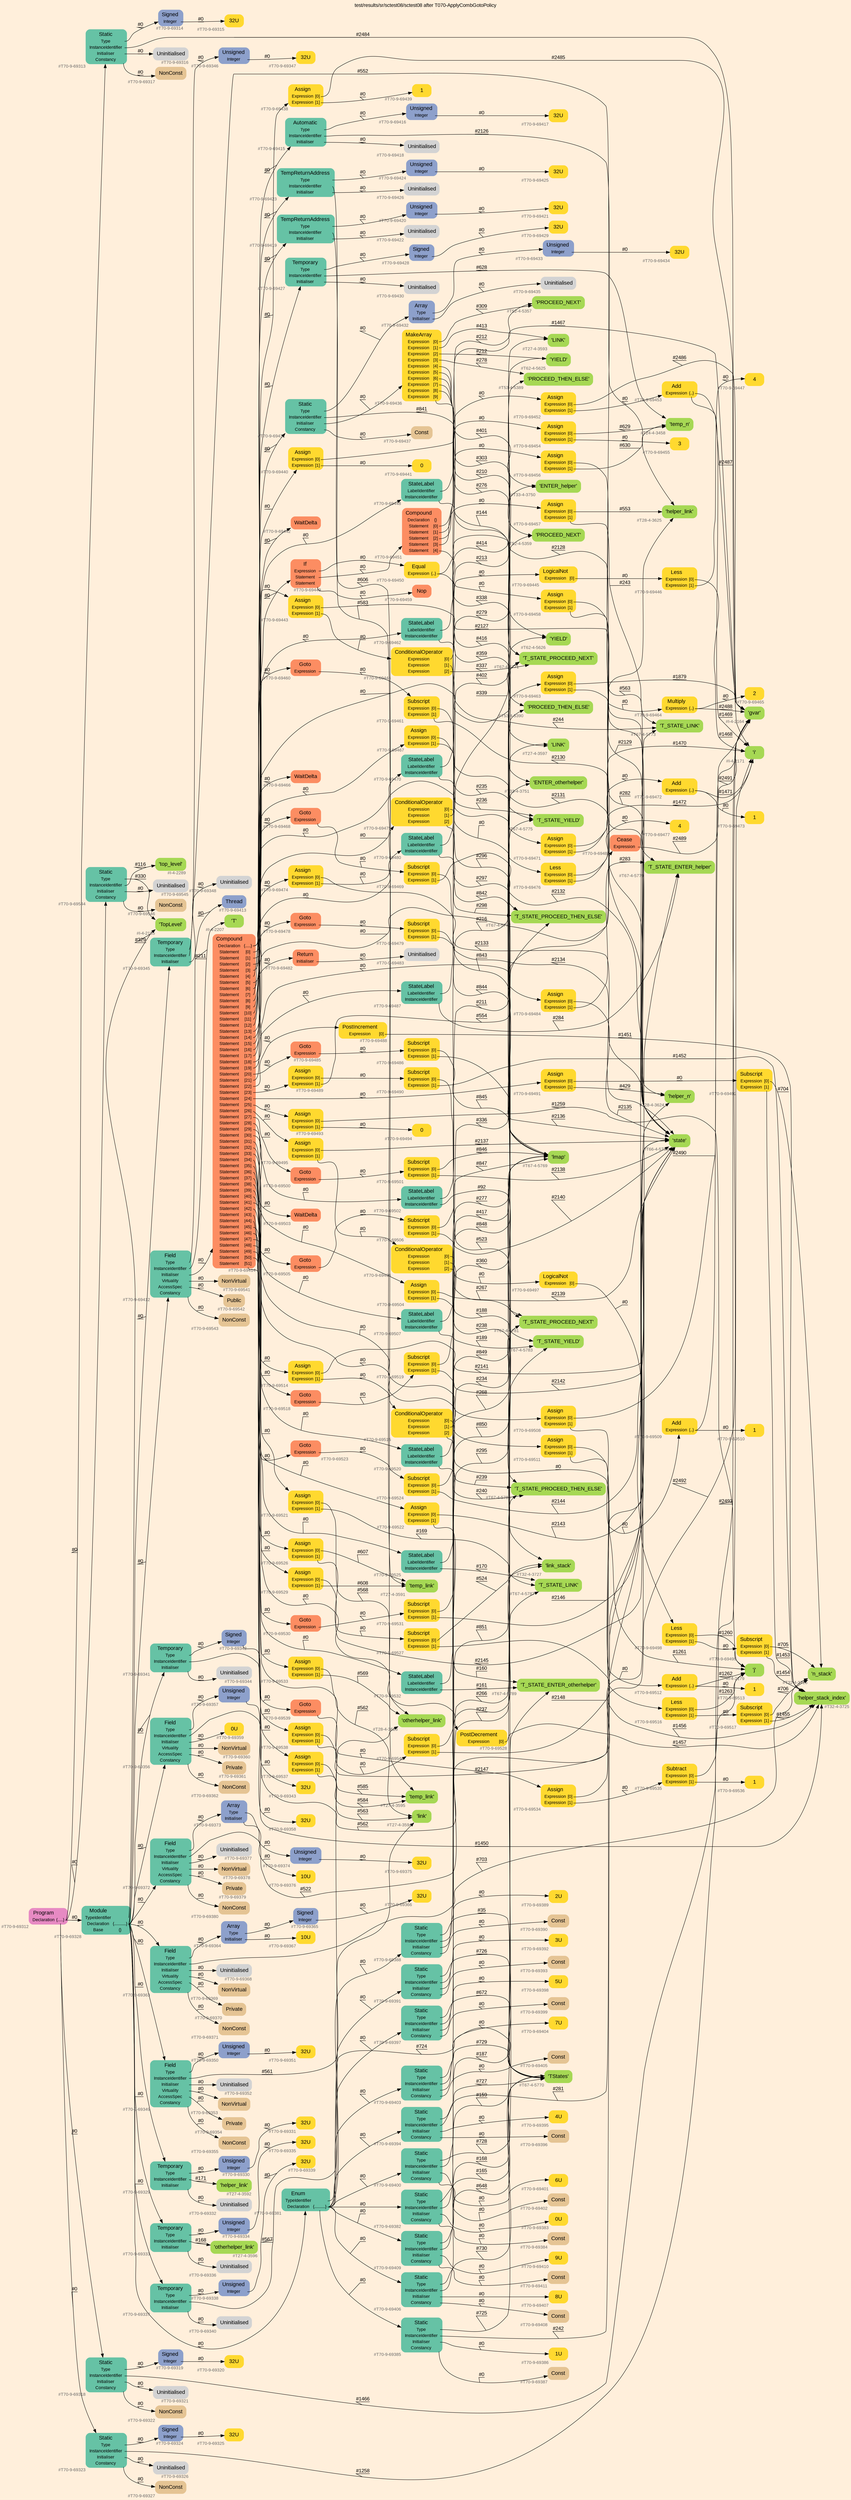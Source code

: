 digraph "test/results/sr/sctest08/sctest08 after T070-ApplyCombGotoPolicy" {
label = "test/results/sr/sctest08/sctest08 after T070-ApplyCombGotoPolicy"
labelloc = t
graph [
    rankdir = "LR"
    ranksep = 0.3
    bgcolor = antiquewhite1
    color = black
    fontcolor = black
    fontname = "Arial"
];
node [
    fontname = "Arial"
];
edge [
    fontname = "Arial"
];

// -------------------- node figure --------------------
// -------- block #T70-9-69312 ----------
"#T70-9-69312" [
    fillcolor = "/set28/4"
    xlabel = "#T70-9-69312"
    fontsize = "12"
    fontcolor = grey40
    shape = "plaintext"
    label = <<TABLE BORDER="0" CELLBORDER="0" CELLSPACING="0">
     <TR><TD><FONT COLOR="black" POINT-SIZE="15">Program</FONT></TD></TR>
     <TR><TD><FONT COLOR="black" POINT-SIZE="12">Declaration</FONT></TD><TD PORT="port0"><FONT COLOR="black" POINT-SIZE="12">{.....}</FONT></TD></TR>
    </TABLE>>
    style = "rounded,filled"
];

// -------- block #T70-9-69313 ----------
"#T70-9-69313" [
    fillcolor = "/set28/1"
    xlabel = "#T70-9-69313"
    fontsize = "12"
    fontcolor = grey40
    shape = "plaintext"
    label = <<TABLE BORDER="0" CELLBORDER="0" CELLSPACING="0">
     <TR><TD><FONT COLOR="black" POINT-SIZE="15">Static</FONT></TD></TR>
     <TR><TD><FONT COLOR="black" POINT-SIZE="12">Type</FONT></TD><TD PORT="port0"></TD></TR>
     <TR><TD><FONT COLOR="black" POINT-SIZE="12">InstanceIdentifier</FONT></TD><TD PORT="port1"></TD></TR>
     <TR><TD><FONT COLOR="black" POINT-SIZE="12">Initialiser</FONT></TD><TD PORT="port2"></TD></TR>
     <TR><TD><FONT COLOR="black" POINT-SIZE="12">Constancy</FONT></TD><TD PORT="port3"></TD></TR>
    </TABLE>>
    style = "rounded,filled"
];

// -------- block #T70-9-69314 ----------
"#T70-9-69314" [
    fillcolor = "/set28/3"
    xlabel = "#T70-9-69314"
    fontsize = "12"
    fontcolor = grey40
    shape = "plaintext"
    label = <<TABLE BORDER="0" CELLBORDER="0" CELLSPACING="0">
     <TR><TD><FONT COLOR="black" POINT-SIZE="15">Signed</FONT></TD></TR>
     <TR><TD><FONT COLOR="black" POINT-SIZE="12">Integer</FONT></TD><TD PORT="port0"></TD></TR>
    </TABLE>>
    style = "rounded,filled"
];

// -------- block #T70-9-69315 ----------
"#T70-9-69315" [
    fillcolor = "/set28/6"
    xlabel = "#T70-9-69315"
    fontsize = "12"
    fontcolor = grey40
    shape = "plaintext"
    label = <<TABLE BORDER="0" CELLBORDER="0" CELLSPACING="0">
     <TR><TD><FONT COLOR="black" POINT-SIZE="15">32U</FONT></TD></TR>
    </TABLE>>
    style = "rounded,filled"
];

// -------- block #I-4-2164 ----------
"#I-4-2164" [
    fillcolor = "/set28/5"
    xlabel = "#I-4-2164"
    fontsize = "12"
    fontcolor = grey40
    shape = "plaintext"
    label = <<TABLE BORDER="0" CELLBORDER="0" CELLSPACING="0">
     <TR><TD><FONT COLOR="black" POINT-SIZE="15">'gvar'</FONT></TD></TR>
    </TABLE>>
    style = "rounded,filled"
];

// -------- block #T70-9-69316 ----------
"#T70-9-69316" [
    xlabel = "#T70-9-69316"
    fontsize = "12"
    fontcolor = grey40
    shape = "plaintext"
    label = <<TABLE BORDER="0" CELLBORDER="0" CELLSPACING="0">
     <TR><TD><FONT COLOR="black" POINT-SIZE="15">Uninitialised</FONT></TD></TR>
    </TABLE>>
    style = "rounded,filled"
];

// -------- block #T70-9-69317 ----------
"#T70-9-69317" [
    fillcolor = "/set28/7"
    xlabel = "#T70-9-69317"
    fontsize = "12"
    fontcolor = grey40
    shape = "plaintext"
    label = <<TABLE BORDER="0" CELLBORDER="0" CELLSPACING="0">
     <TR><TD><FONT COLOR="black" POINT-SIZE="15">NonConst</FONT></TD></TR>
    </TABLE>>
    style = "rounded,filled"
];

// -------- block #T70-9-69318 ----------
"#T70-9-69318" [
    fillcolor = "/set28/1"
    xlabel = "#T70-9-69318"
    fontsize = "12"
    fontcolor = grey40
    shape = "plaintext"
    label = <<TABLE BORDER="0" CELLBORDER="0" CELLSPACING="0">
     <TR><TD><FONT COLOR="black" POINT-SIZE="15">Static</FONT></TD></TR>
     <TR><TD><FONT COLOR="black" POINT-SIZE="12">Type</FONT></TD><TD PORT="port0"></TD></TR>
     <TR><TD><FONT COLOR="black" POINT-SIZE="12">InstanceIdentifier</FONT></TD><TD PORT="port1"></TD></TR>
     <TR><TD><FONT COLOR="black" POINT-SIZE="12">Initialiser</FONT></TD><TD PORT="port2"></TD></TR>
     <TR><TD><FONT COLOR="black" POINT-SIZE="12">Constancy</FONT></TD><TD PORT="port3"></TD></TR>
    </TABLE>>
    style = "rounded,filled"
];

// -------- block #T70-9-69319 ----------
"#T70-9-69319" [
    fillcolor = "/set28/3"
    xlabel = "#T70-9-69319"
    fontsize = "12"
    fontcolor = grey40
    shape = "plaintext"
    label = <<TABLE BORDER="0" CELLBORDER="0" CELLSPACING="0">
     <TR><TD><FONT COLOR="black" POINT-SIZE="15">Signed</FONT></TD></TR>
     <TR><TD><FONT COLOR="black" POINT-SIZE="12">Integer</FONT></TD><TD PORT="port0"></TD></TR>
    </TABLE>>
    style = "rounded,filled"
];

// -------- block #T70-9-69320 ----------
"#T70-9-69320" [
    fillcolor = "/set28/6"
    xlabel = "#T70-9-69320"
    fontsize = "12"
    fontcolor = grey40
    shape = "plaintext"
    label = <<TABLE BORDER="0" CELLBORDER="0" CELLSPACING="0">
     <TR><TD><FONT COLOR="black" POINT-SIZE="15">32U</FONT></TD></TR>
    </TABLE>>
    style = "rounded,filled"
];

// -------- block #I-4-2171 ----------
"#I-4-2171" [
    fillcolor = "/set28/5"
    xlabel = "#I-4-2171"
    fontsize = "12"
    fontcolor = grey40
    shape = "plaintext"
    label = <<TABLE BORDER="0" CELLBORDER="0" CELLSPACING="0">
     <TR><TD><FONT COLOR="black" POINT-SIZE="15">'i'</FONT></TD></TR>
    </TABLE>>
    style = "rounded,filled"
];

// -------- block #T70-9-69321 ----------
"#T70-9-69321" [
    xlabel = "#T70-9-69321"
    fontsize = "12"
    fontcolor = grey40
    shape = "plaintext"
    label = <<TABLE BORDER="0" CELLBORDER="0" CELLSPACING="0">
     <TR><TD><FONT COLOR="black" POINT-SIZE="15">Uninitialised</FONT></TD></TR>
    </TABLE>>
    style = "rounded,filled"
];

// -------- block #T70-9-69322 ----------
"#T70-9-69322" [
    fillcolor = "/set28/7"
    xlabel = "#T70-9-69322"
    fontsize = "12"
    fontcolor = grey40
    shape = "plaintext"
    label = <<TABLE BORDER="0" CELLBORDER="0" CELLSPACING="0">
     <TR><TD><FONT COLOR="black" POINT-SIZE="15">NonConst</FONT></TD></TR>
    </TABLE>>
    style = "rounded,filled"
];

// -------- block #T70-9-69323 ----------
"#T70-9-69323" [
    fillcolor = "/set28/1"
    xlabel = "#T70-9-69323"
    fontsize = "12"
    fontcolor = grey40
    shape = "plaintext"
    label = <<TABLE BORDER="0" CELLBORDER="0" CELLSPACING="0">
     <TR><TD><FONT COLOR="black" POINT-SIZE="15">Static</FONT></TD></TR>
     <TR><TD><FONT COLOR="black" POINT-SIZE="12">Type</FONT></TD><TD PORT="port0"></TD></TR>
     <TR><TD><FONT COLOR="black" POINT-SIZE="12">InstanceIdentifier</FONT></TD><TD PORT="port1"></TD></TR>
     <TR><TD><FONT COLOR="black" POINT-SIZE="12">Initialiser</FONT></TD><TD PORT="port2"></TD></TR>
     <TR><TD><FONT COLOR="black" POINT-SIZE="12">Constancy</FONT></TD><TD PORT="port3"></TD></TR>
    </TABLE>>
    style = "rounded,filled"
];

// -------- block #T70-9-69324 ----------
"#T70-9-69324" [
    fillcolor = "/set28/3"
    xlabel = "#T70-9-69324"
    fontsize = "12"
    fontcolor = grey40
    shape = "plaintext"
    label = <<TABLE BORDER="0" CELLBORDER="0" CELLSPACING="0">
     <TR><TD><FONT COLOR="black" POINT-SIZE="15">Signed</FONT></TD></TR>
     <TR><TD><FONT COLOR="black" POINT-SIZE="12">Integer</FONT></TD><TD PORT="port0"></TD></TR>
    </TABLE>>
    style = "rounded,filled"
];

// -------- block #T70-9-69325 ----------
"#T70-9-69325" [
    fillcolor = "/set28/6"
    xlabel = "#T70-9-69325"
    fontsize = "12"
    fontcolor = grey40
    shape = "plaintext"
    label = <<TABLE BORDER="0" CELLBORDER="0" CELLSPACING="0">
     <TR><TD><FONT COLOR="black" POINT-SIZE="15">32U</FONT></TD></TR>
    </TABLE>>
    style = "rounded,filled"
];

// -------- block #I-4-2179 ----------
"#I-4-2179" [
    fillcolor = "/set28/5"
    xlabel = "#I-4-2179"
    fontsize = "12"
    fontcolor = grey40
    shape = "plaintext"
    label = <<TABLE BORDER="0" CELLBORDER="0" CELLSPACING="0">
     <TR><TD><FONT COLOR="black" POINT-SIZE="15">'j'</FONT></TD></TR>
    </TABLE>>
    style = "rounded,filled"
];

// -------- block #T70-9-69326 ----------
"#T70-9-69326" [
    xlabel = "#T70-9-69326"
    fontsize = "12"
    fontcolor = grey40
    shape = "plaintext"
    label = <<TABLE BORDER="0" CELLBORDER="0" CELLSPACING="0">
     <TR><TD><FONT COLOR="black" POINT-SIZE="15">Uninitialised</FONT></TD></TR>
    </TABLE>>
    style = "rounded,filled"
];

// -------- block #T70-9-69327 ----------
"#T70-9-69327" [
    fillcolor = "/set28/7"
    xlabel = "#T70-9-69327"
    fontsize = "12"
    fontcolor = grey40
    shape = "plaintext"
    label = <<TABLE BORDER="0" CELLBORDER="0" CELLSPACING="0">
     <TR><TD><FONT COLOR="black" POINT-SIZE="15">NonConst</FONT></TD></TR>
    </TABLE>>
    style = "rounded,filled"
];

// -------- block #T70-9-69328 ----------
"#T70-9-69328" [
    fillcolor = "/set28/1"
    xlabel = "#T70-9-69328"
    fontsize = "12"
    fontcolor = grey40
    shape = "plaintext"
    label = <<TABLE BORDER="0" CELLBORDER="0" CELLSPACING="0">
     <TR><TD><FONT COLOR="black" POINT-SIZE="15">Module</FONT></TD></TR>
     <TR><TD><FONT COLOR="black" POINT-SIZE="12">TypeIdentifier</FONT></TD><TD PORT="port0"></TD></TR>
     <TR><TD><FONT COLOR="black" POINT-SIZE="12">Declaration</FONT></TD><TD PORT="port1"><FONT COLOR="black" POINT-SIZE="12">{...........}</FONT></TD></TR>
     <TR><TD><FONT COLOR="black" POINT-SIZE="12">Base</FONT></TD><TD PORT="port2"><FONT COLOR="black" POINT-SIZE="12">{}</FONT></TD></TR>
    </TABLE>>
    style = "rounded,filled"
];

// -------- block #I-4-2185 ----------
"#I-4-2185" [
    fillcolor = "/set28/5"
    xlabel = "#I-4-2185"
    fontsize = "12"
    fontcolor = grey40
    shape = "plaintext"
    label = <<TABLE BORDER="0" CELLBORDER="0" CELLSPACING="0">
     <TR><TD><FONT COLOR="black" POINT-SIZE="15">'TopLevel'</FONT></TD></TR>
    </TABLE>>
    style = "rounded,filled"
];

// -------- block #T70-9-69329 ----------
"#T70-9-69329" [
    fillcolor = "/set28/1"
    xlabel = "#T70-9-69329"
    fontsize = "12"
    fontcolor = grey40
    shape = "plaintext"
    label = <<TABLE BORDER="0" CELLBORDER="0" CELLSPACING="0">
     <TR><TD><FONT COLOR="black" POINT-SIZE="15">Temporary</FONT></TD></TR>
     <TR><TD><FONT COLOR="black" POINT-SIZE="12">Type</FONT></TD><TD PORT="port0"></TD></TR>
     <TR><TD><FONT COLOR="black" POINT-SIZE="12">InstanceIdentifier</FONT></TD><TD PORT="port1"></TD></TR>
     <TR><TD><FONT COLOR="black" POINT-SIZE="12">Initialiser</FONT></TD><TD PORT="port2"></TD></TR>
    </TABLE>>
    style = "rounded,filled"
];

// -------- block #T70-9-69330 ----------
"#T70-9-69330" [
    fillcolor = "/set28/3"
    xlabel = "#T70-9-69330"
    fontsize = "12"
    fontcolor = grey40
    shape = "plaintext"
    label = <<TABLE BORDER="0" CELLBORDER="0" CELLSPACING="0">
     <TR><TD><FONT COLOR="black" POINT-SIZE="15">Unsigned</FONT></TD></TR>
     <TR><TD><FONT COLOR="black" POINT-SIZE="12">Integer</FONT></TD><TD PORT="port0"></TD></TR>
    </TABLE>>
    style = "rounded,filled"
];

// -------- block #T70-9-69331 ----------
"#T70-9-69331" [
    fillcolor = "/set28/6"
    xlabel = "#T70-9-69331"
    fontsize = "12"
    fontcolor = grey40
    shape = "plaintext"
    label = <<TABLE BORDER="0" CELLBORDER="0" CELLSPACING="0">
     <TR><TD><FONT COLOR="black" POINT-SIZE="15">32U</FONT></TD></TR>
    </TABLE>>
    style = "rounded,filled"
];

// -------- block #T27-4-3592 ----------
"#T27-4-3592" [
    fillcolor = "/set28/5"
    xlabel = "#T27-4-3592"
    fontsize = "12"
    fontcolor = grey40
    shape = "plaintext"
    label = <<TABLE BORDER="0" CELLBORDER="0" CELLSPACING="0">
     <TR><TD><FONT COLOR="black" POINT-SIZE="15">'helper_link'</FONT></TD></TR>
    </TABLE>>
    style = "rounded,filled"
];

// -------- block #T70-9-69332 ----------
"#T70-9-69332" [
    xlabel = "#T70-9-69332"
    fontsize = "12"
    fontcolor = grey40
    shape = "plaintext"
    label = <<TABLE BORDER="0" CELLBORDER="0" CELLSPACING="0">
     <TR><TD><FONT COLOR="black" POINT-SIZE="15">Uninitialised</FONT></TD></TR>
    </TABLE>>
    style = "rounded,filled"
];

// -------- block #T70-9-69333 ----------
"#T70-9-69333" [
    fillcolor = "/set28/1"
    xlabel = "#T70-9-69333"
    fontsize = "12"
    fontcolor = grey40
    shape = "plaintext"
    label = <<TABLE BORDER="0" CELLBORDER="0" CELLSPACING="0">
     <TR><TD><FONT COLOR="black" POINT-SIZE="15">Temporary</FONT></TD></TR>
     <TR><TD><FONT COLOR="black" POINT-SIZE="12">Type</FONT></TD><TD PORT="port0"></TD></TR>
     <TR><TD><FONT COLOR="black" POINT-SIZE="12">InstanceIdentifier</FONT></TD><TD PORT="port1"></TD></TR>
     <TR><TD><FONT COLOR="black" POINT-SIZE="12">Initialiser</FONT></TD><TD PORT="port2"></TD></TR>
    </TABLE>>
    style = "rounded,filled"
];

// -------- block #T70-9-69334 ----------
"#T70-9-69334" [
    fillcolor = "/set28/3"
    xlabel = "#T70-9-69334"
    fontsize = "12"
    fontcolor = grey40
    shape = "plaintext"
    label = <<TABLE BORDER="0" CELLBORDER="0" CELLSPACING="0">
     <TR><TD><FONT COLOR="black" POINT-SIZE="15">Unsigned</FONT></TD></TR>
     <TR><TD><FONT COLOR="black" POINT-SIZE="12">Integer</FONT></TD><TD PORT="port0"></TD></TR>
    </TABLE>>
    style = "rounded,filled"
];

// -------- block #T70-9-69335 ----------
"#T70-9-69335" [
    fillcolor = "/set28/6"
    xlabel = "#T70-9-69335"
    fontsize = "12"
    fontcolor = grey40
    shape = "plaintext"
    label = <<TABLE BORDER="0" CELLBORDER="0" CELLSPACING="0">
     <TR><TD><FONT COLOR="black" POINT-SIZE="15">32U</FONT></TD></TR>
    </TABLE>>
    style = "rounded,filled"
];

// -------- block #T27-4-3596 ----------
"#T27-4-3596" [
    fillcolor = "/set28/5"
    xlabel = "#T27-4-3596"
    fontsize = "12"
    fontcolor = grey40
    shape = "plaintext"
    label = <<TABLE BORDER="0" CELLBORDER="0" CELLSPACING="0">
     <TR><TD><FONT COLOR="black" POINT-SIZE="15">'otherhelper_link'</FONT></TD></TR>
    </TABLE>>
    style = "rounded,filled"
];

// -------- block #T70-9-69336 ----------
"#T70-9-69336" [
    xlabel = "#T70-9-69336"
    fontsize = "12"
    fontcolor = grey40
    shape = "plaintext"
    label = <<TABLE BORDER="0" CELLBORDER="0" CELLSPACING="0">
     <TR><TD><FONT COLOR="black" POINT-SIZE="15">Uninitialised</FONT></TD></TR>
    </TABLE>>
    style = "rounded,filled"
];

// -------- block #T70-9-69337 ----------
"#T70-9-69337" [
    fillcolor = "/set28/1"
    xlabel = "#T70-9-69337"
    fontsize = "12"
    fontcolor = grey40
    shape = "plaintext"
    label = <<TABLE BORDER="0" CELLBORDER="0" CELLSPACING="0">
     <TR><TD><FONT COLOR="black" POINT-SIZE="15">Temporary</FONT></TD></TR>
     <TR><TD><FONT COLOR="black" POINT-SIZE="12">Type</FONT></TD><TD PORT="port0"></TD></TR>
     <TR><TD><FONT COLOR="black" POINT-SIZE="12">InstanceIdentifier</FONT></TD><TD PORT="port1"></TD></TR>
     <TR><TD><FONT COLOR="black" POINT-SIZE="12">Initialiser</FONT></TD><TD PORT="port2"></TD></TR>
    </TABLE>>
    style = "rounded,filled"
];

// -------- block #T70-9-69338 ----------
"#T70-9-69338" [
    fillcolor = "/set28/3"
    xlabel = "#T70-9-69338"
    fontsize = "12"
    fontcolor = grey40
    shape = "plaintext"
    label = <<TABLE BORDER="0" CELLBORDER="0" CELLSPACING="0">
     <TR><TD><FONT COLOR="black" POINT-SIZE="15">Unsigned</FONT></TD></TR>
     <TR><TD><FONT COLOR="black" POINT-SIZE="12">Integer</FONT></TD><TD PORT="port0"></TD></TR>
    </TABLE>>
    style = "rounded,filled"
];

// -------- block #T70-9-69339 ----------
"#T70-9-69339" [
    fillcolor = "/set28/6"
    xlabel = "#T70-9-69339"
    fontsize = "12"
    fontcolor = grey40
    shape = "plaintext"
    label = <<TABLE BORDER="0" CELLBORDER="0" CELLSPACING="0">
     <TR><TD><FONT COLOR="black" POINT-SIZE="15">32U</FONT></TD></TR>
    </TABLE>>
    style = "rounded,filled"
];

// -------- block #T28-4-3623 ----------
"#T28-4-3623" [
    fillcolor = "/set28/5"
    xlabel = "#T28-4-3623"
    fontsize = "12"
    fontcolor = grey40
    shape = "plaintext"
    label = <<TABLE BORDER="0" CELLBORDER="0" CELLSPACING="0">
     <TR><TD><FONT COLOR="black" POINT-SIZE="15">'otherhelper_link'</FONT></TD></TR>
    </TABLE>>
    style = "rounded,filled"
];

// -------- block #T70-9-69340 ----------
"#T70-9-69340" [
    xlabel = "#T70-9-69340"
    fontsize = "12"
    fontcolor = grey40
    shape = "plaintext"
    label = <<TABLE BORDER="0" CELLBORDER="0" CELLSPACING="0">
     <TR><TD><FONT COLOR="black" POINT-SIZE="15">Uninitialised</FONT></TD></TR>
    </TABLE>>
    style = "rounded,filled"
];

// -------- block #T70-9-69341 ----------
"#T70-9-69341" [
    fillcolor = "/set28/1"
    xlabel = "#T70-9-69341"
    fontsize = "12"
    fontcolor = grey40
    shape = "plaintext"
    label = <<TABLE BORDER="0" CELLBORDER="0" CELLSPACING="0">
     <TR><TD><FONT COLOR="black" POINT-SIZE="15">Temporary</FONT></TD></TR>
     <TR><TD><FONT COLOR="black" POINT-SIZE="12">Type</FONT></TD><TD PORT="port0"></TD></TR>
     <TR><TD><FONT COLOR="black" POINT-SIZE="12">InstanceIdentifier</FONT></TD><TD PORT="port1"></TD></TR>
     <TR><TD><FONT COLOR="black" POINT-SIZE="12">Initialiser</FONT></TD><TD PORT="port2"></TD></TR>
    </TABLE>>
    style = "rounded,filled"
];

// -------- block #T70-9-69342 ----------
"#T70-9-69342" [
    fillcolor = "/set28/3"
    xlabel = "#T70-9-69342"
    fontsize = "12"
    fontcolor = grey40
    shape = "plaintext"
    label = <<TABLE BORDER="0" CELLBORDER="0" CELLSPACING="0">
     <TR><TD><FONT COLOR="black" POINT-SIZE="15">Signed</FONT></TD></TR>
     <TR><TD><FONT COLOR="black" POINT-SIZE="12">Integer</FONT></TD><TD PORT="port0"></TD></TR>
    </TABLE>>
    style = "rounded,filled"
];

// -------- block #T70-9-69343 ----------
"#T70-9-69343" [
    fillcolor = "/set28/6"
    xlabel = "#T70-9-69343"
    fontsize = "12"
    fontcolor = grey40
    shape = "plaintext"
    label = <<TABLE BORDER="0" CELLBORDER="0" CELLSPACING="0">
     <TR><TD><FONT COLOR="black" POINT-SIZE="15">32U</FONT></TD></TR>
    </TABLE>>
    style = "rounded,filled"
];

// -------- block #T28-4-3624 ----------
"#T28-4-3624" [
    fillcolor = "/set28/5"
    xlabel = "#T28-4-3624"
    fontsize = "12"
    fontcolor = grey40
    shape = "plaintext"
    label = <<TABLE BORDER="0" CELLBORDER="0" CELLSPACING="0">
     <TR><TD><FONT COLOR="black" POINT-SIZE="15">'helper_n'</FONT></TD></TR>
    </TABLE>>
    style = "rounded,filled"
];

// -------- block #T70-9-69344 ----------
"#T70-9-69344" [
    xlabel = "#T70-9-69344"
    fontsize = "12"
    fontcolor = grey40
    shape = "plaintext"
    label = <<TABLE BORDER="0" CELLBORDER="0" CELLSPACING="0">
     <TR><TD><FONT COLOR="black" POINT-SIZE="15">Uninitialised</FONT></TD></TR>
    </TABLE>>
    style = "rounded,filled"
];

// -------- block #T70-9-69345 ----------
"#T70-9-69345" [
    fillcolor = "/set28/1"
    xlabel = "#T70-9-69345"
    fontsize = "12"
    fontcolor = grey40
    shape = "plaintext"
    label = <<TABLE BORDER="0" CELLBORDER="0" CELLSPACING="0">
     <TR><TD><FONT COLOR="black" POINT-SIZE="15">Temporary</FONT></TD></TR>
     <TR><TD><FONT COLOR="black" POINT-SIZE="12">Type</FONT></TD><TD PORT="port0"></TD></TR>
     <TR><TD><FONT COLOR="black" POINT-SIZE="12">InstanceIdentifier</FONT></TD><TD PORT="port1"></TD></TR>
     <TR><TD><FONT COLOR="black" POINT-SIZE="12">Initialiser</FONT></TD><TD PORT="port2"></TD></TR>
    </TABLE>>
    style = "rounded,filled"
];

// -------- block #T70-9-69346 ----------
"#T70-9-69346" [
    fillcolor = "/set28/3"
    xlabel = "#T70-9-69346"
    fontsize = "12"
    fontcolor = grey40
    shape = "plaintext"
    label = <<TABLE BORDER="0" CELLBORDER="0" CELLSPACING="0">
     <TR><TD><FONT COLOR="black" POINT-SIZE="15">Unsigned</FONT></TD></TR>
     <TR><TD><FONT COLOR="black" POINT-SIZE="12">Integer</FONT></TD><TD PORT="port0"></TD></TR>
    </TABLE>>
    style = "rounded,filled"
];

// -------- block #T70-9-69347 ----------
"#T70-9-69347" [
    fillcolor = "/set28/6"
    xlabel = "#T70-9-69347"
    fontsize = "12"
    fontcolor = grey40
    shape = "plaintext"
    label = <<TABLE BORDER="0" CELLBORDER="0" CELLSPACING="0">
     <TR><TD><FONT COLOR="black" POINT-SIZE="15">32U</FONT></TD></TR>
    </TABLE>>
    style = "rounded,filled"
];

// -------- block #T28-4-3625 ----------
"#T28-4-3625" [
    fillcolor = "/set28/5"
    xlabel = "#T28-4-3625"
    fontsize = "12"
    fontcolor = grey40
    shape = "plaintext"
    label = <<TABLE BORDER="0" CELLBORDER="0" CELLSPACING="0">
     <TR><TD><FONT COLOR="black" POINT-SIZE="15">'helper_link'</FONT></TD></TR>
    </TABLE>>
    style = "rounded,filled"
];

// -------- block #T70-9-69348 ----------
"#T70-9-69348" [
    xlabel = "#T70-9-69348"
    fontsize = "12"
    fontcolor = grey40
    shape = "plaintext"
    label = <<TABLE BORDER="0" CELLBORDER="0" CELLSPACING="0">
     <TR><TD><FONT COLOR="black" POINT-SIZE="15">Uninitialised</FONT></TD></TR>
    </TABLE>>
    style = "rounded,filled"
];

// -------- block #T70-9-69349 ----------
"#T70-9-69349" [
    fillcolor = "/set28/1"
    xlabel = "#T70-9-69349"
    fontsize = "12"
    fontcolor = grey40
    shape = "plaintext"
    label = <<TABLE BORDER="0" CELLBORDER="0" CELLSPACING="0">
     <TR><TD><FONT COLOR="black" POINT-SIZE="15">Field</FONT></TD></TR>
     <TR><TD><FONT COLOR="black" POINT-SIZE="12">Type</FONT></TD><TD PORT="port0"></TD></TR>
     <TR><TD><FONT COLOR="black" POINT-SIZE="12">InstanceIdentifier</FONT></TD><TD PORT="port1"></TD></TR>
     <TR><TD><FONT COLOR="black" POINT-SIZE="12">Initialiser</FONT></TD><TD PORT="port2"></TD></TR>
     <TR><TD><FONT COLOR="black" POINT-SIZE="12">Virtuality</FONT></TD><TD PORT="port3"></TD></TR>
     <TR><TD><FONT COLOR="black" POINT-SIZE="12">AccessSpec</FONT></TD><TD PORT="port4"></TD></TR>
     <TR><TD><FONT COLOR="black" POINT-SIZE="12">Constancy</FONT></TD><TD PORT="port5"></TD></TR>
    </TABLE>>
    style = "rounded,filled"
];

// -------- block #T70-9-69350 ----------
"#T70-9-69350" [
    fillcolor = "/set28/3"
    xlabel = "#T70-9-69350"
    fontsize = "12"
    fontcolor = grey40
    shape = "plaintext"
    label = <<TABLE BORDER="0" CELLBORDER="0" CELLSPACING="0">
     <TR><TD><FONT COLOR="black" POINT-SIZE="15">Unsigned</FONT></TD></TR>
     <TR><TD><FONT COLOR="black" POINT-SIZE="12">Integer</FONT></TD><TD PORT="port0"></TD></TR>
    </TABLE>>
    style = "rounded,filled"
];

// -------- block #T70-9-69351 ----------
"#T70-9-69351" [
    fillcolor = "/set28/6"
    xlabel = "#T70-9-69351"
    fontsize = "12"
    fontcolor = grey40
    shape = "plaintext"
    label = <<TABLE BORDER="0" CELLBORDER="0" CELLSPACING="0">
     <TR><TD><FONT COLOR="black" POINT-SIZE="15">32U</FONT></TD></TR>
    </TABLE>>
    style = "rounded,filled"
];

// -------- block #T27-4-3594 ----------
"#T27-4-3594" [
    fillcolor = "/set28/5"
    xlabel = "#T27-4-3594"
    fontsize = "12"
    fontcolor = grey40
    shape = "plaintext"
    label = <<TABLE BORDER="0" CELLBORDER="0" CELLSPACING="0">
     <TR><TD><FONT COLOR="black" POINT-SIZE="15">'link'</FONT></TD></TR>
    </TABLE>>
    style = "rounded,filled"
];

// -------- block #T70-9-69352 ----------
"#T70-9-69352" [
    xlabel = "#T70-9-69352"
    fontsize = "12"
    fontcolor = grey40
    shape = "plaintext"
    label = <<TABLE BORDER="0" CELLBORDER="0" CELLSPACING="0">
     <TR><TD><FONT COLOR="black" POINT-SIZE="15">Uninitialised</FONT></TD></TR>
    </TABLE>>
    style = "rounded,filled"
];

// -------- block #T70-9-69353 ----------
"#T70-9-69353" [
    fillcolor = "/set28/7"
    xlabel = "#T70-9-69353"
    fontsize = "12"
    fontcolor = grey40
    shape = "plaintext"
    label = <<TABLE BORDER="0" CELLBORDER="0" CELLSPACING="0">
     <TR><TD><FONT COLOR="black" POINT-SIZE="15">NonVirtual</FONT></TD></TR>
    </TABLE>>
    style = "rounded,filled"
];

// -------- block #T70-9-69354 ----------
"#T70-9-69354" [
    fillcolor = "/set28/7"
    xlabel = "#T70-9-69354"
    fontsize = "12"
    fontcolor = grey40
    shape = "plaintext"
    label = <<TABLE BORDER="0" CELLBORDER="0" CELLSPACING="0">
     <TR><TD><FONT COLOR="black" POINT-SIZE="15">Private</FONT></TD></TR>
    </TABLE>>
    style = "rounded,filled"
];

// -------- block #T70-9-69355 ----------
"#T70-9-69355" [
    fillcolor = "/set28/7"
    xlabel = "#T70-9-69355"
    fontsize = "12"
    fontcolor = grey40
    shape = "plaintext"
    label = <<TABLE BORDER="0" CELLBORDER="0" CELLSPACING="0">
     <TR><TD><FONT COLOR="black" POINT-SIZE="15">NonConst</FONT></TD></TR>
    </TABLE>>
    style = "rounded,filled"
];

// -------- block #T70-9-69356 ----------
"#T70-9-69356" [
    fillcolor = "/set28/1"
    xlabel = "#T70-9-69356"
    fontsize = "12"
    fontcolor = grey40
    shape = "plaintext"
    label = <<TABLE BORDER="0" CELLBORDER="0" CELLSPACING="0">
     <TR><TD><FONT COLOR="black" POINT-SIZE="15">Field</FONT></TD></TR>
     <TR><TD><FONT COLOR="black" POINT-SIZE="12">Type</FONT></TD><TD PORT="port0"></TD></TR>
     <TR><TD><FONT COLOR="black" POINT-SIZE="12">InstanceIdentifier</FONT></TD><TD PORT="port1"></TD></TR>
     <TR><TD><FONT COLOR="black" POINT-SIZE="12">Initialiser</FONT></TD><TD PORT="port2"></TD></TR>
     <TR><TD><FONT COLOR="black" POINT-SIZE="12">Virtuality</FONT></TD><TD PORT="port3"></TD></TR>
     <TR><TD><FONT COLOR="black" POINT-SIZE="12">AccessSpec</FONT></TD><TD PORT="port4"></TD></TR>
     <TR><TD><FONT COLOR="black" POINT-SIZE="12">Constancy</FONT></TD><TD PORT="port5"></TD></TR>
    </TABLE>>
    style = "rounded,filled"
];

// -------- block #T70-9-69357 ----------
"#T70-9-69357" [
    fillcolor = "/set28/3"
    xlabel = "#T70-9-69357"
    fontsize = "12"
    fontcolor = grey40
    shape = "plaintext"
    label = <<TABLE BORDER="0" CELLBORDER="0" CELLSPACING="0">
     <TR><TD><FONT COLOR="black" POINT-SIZE="15">Unsigned</FONT></TD></TR>
     <TR><TD><FONT COLOR="black" POINT-SIZE="12">Integer</FONT></TD><TD PORT="port0"></TD></TR>
    </TABLE>>
    style = "rounded,filled"
];

// -------- block #T70-9-69358 ----------
"#T70-9-69358" [
    fillcolor = "/set28/6"
    xlabel = "#T70-9-69358"
    fontsize = "12"
    fontcolor = grey40
    shape = "plaintext"
    label = <<TABLE BORDER="0" CELLBORDER="0" CELLSPACING="0">
     <TR><TD><FONT COLOR="black" POINT-SIZE="15">32U</FONT></TD></TR>
    </TABLE>>
    style = "rounded,filled"
];

// -------- block #T32-4-3725 ----------
"#T32-4-3725" [
    fillcolor = "/set28/5"
    xlabel = "#T32-4-3725"
    fontsize = "12"
    fontcolor = grey40
    shape = "plaintext"
    label = <<TABLE BORDER="0" CELLBORDER="0" CELLSPACING="0">
     <TR><TD><FONT COLOR="black" POINT-SIZE="15">'helper_stack_index'</FONT></TD></TR>
    </TABLE>>
    style = "rounded,filled"
];

// -------- block #T70-9-69359 ----------
"#T70-9-69359" [
    fillcolor = "/set28/6"
    xlabel = "#T70-9-69359"
    fontsize = "12"
    fontcolor = grey40
    shape = "plaintext"
    label = <<TABLE BORDER="0" CELLBORDER="0" CELLSPACING="0">
     <TR><TD><FONT COLOR="black" POINT-SIZE="15">0U</FONT></TD></TR>
    </TABLE>>
    style = "rounded,filled"
];

// -------- block #T70-9-69360 ----------
"#T70-9-69360" [
    fillcolor = "/set28/7"
    xlabel = "#T70-9-69360"
    fontsize = "12"
    fontcolor = grey40
    shape = "plaintext"
    label = <<TABLE BORDER="0" CELLBORDER="0" CELLSPACING="0">
     <TR><TD><FONT COLOR="black" POINT-SIZE="15">NonVirtual</FONT></TD></TR>
    </TABLE>>
    style = "rounded,filled"
];

// -------- block #T70-9-69361 ----------
"#T70-9-69361" [
    fillcolor = "/set28/7"
    xlabel = "#T70-9-69361"
    fontsize = "12"
    fontcolor = grey40
    shape = "plaintext"
    label = <<TABLE BORDER="0" CELLBORDER="0" CELLSPACING="0">
     <TR><TD><FONT COLOR="black" POINT-SIZE="15">Private</FONT></TD></TR>
    </TABLE>>
    style = "rounded,filled"
];

// -------- block #T70-9-69362 ----------
"#T70-9-69362" [
    fillcolor = "/set28/7"
    xlabel = "#T70-9-69362"
    fontsize = "12"
    fontcolor = grey40
    shape = "plaintext"
    label = <<TABLE BORDER="0" CELLBORDER="0" CELLSPACING="0">
     <TR><TD><FONT COLOR="black" POINT-SIZE="15">NonConst</FONT></TD></TR>
    </TABLE>>
    style = "rounded,filled"
];

// -------- block #T70-9-69363 ----------
"#T70-9-69363" [
    fillcolor = "/set28/1"
    xlabel = "#T70-9-69363"
    fontsize = "12"
    fontcolor = grey40
    shape = "plaintext"
    label = <<TABLE BORDER="0" CELLBORDER="0" CELLSPACING="0">
     <TR><TD><FONT COLOR="black" POINT-SIZE="15">Field</FONT></TD></TR>
     <TR><TD><FONT COLOR="black" POINT-SIZE="12">Type</FONT></TD><TD PORT="port0"></TD></TR>
     <TR><TD><FONT COLOR="black" POINT-SIZE="12">InstanceIdentifier</FONT></TD><TD PORT="port1"></TD></TR>
     <TR><TD><FONT COLOR="black" POINT-SIZE="12">Initialiser</FONT></TD><TD PORT="port2"></TD></TR>
     <TR><TD><FONT COLOR="black" POINT-SIZE="12">Virtuality</FONT></TD><TD PORT="port3"></TD></TR>
     <TR><TD><FONT COLOR="black" POINT-SIZE="12">AccessSpec</FONT></TD><TD PORT="port4"></TD></TR>
     <TR><TD><FONT COLOR="black" POINT-SIZE="12">Constancy</FONT></TD><TD PORT="port5"></TD></TR>
    </TABLE>>
    style = "rounded,filled"
];

// -------- block #T70-9-69364 ----------
"#T70-9-69364" [
    fillcolor = "/set28/3"
    xlabel = "#T70-9-69364"
    fontsize = "12"
    fontcolor = grey40
    shape = "plaintext"
    label = <<TABLE BORDER="0" CELLBORDER="0" CELLSPACING="0">
     <TR><TD><FONT COLOR="black" POINT-SIZE="15">Array</FONT></TD></TR>
     <TR><TD><FONT COLOR="black" POINT-SIZE="12">Type</FONT></TD><TD PORT="port0"></TD></TR>
     <TR><TD><FONT COLOR="black" POINT-SIZE="12">Initialiser</FONT></TD><TD PORT="port1"></TD></TR>
    </TABLE>>
    style = "rounded,filled"
];

// -------- block #T70-9-69365 ----------
"#T70-9-69365" [
    fillcolor = "/set28/3"
    xlabel = "#T70-9-69365"
    fontsize = "12"
    fontcolor = grey40
    shape = "plaintext"
    label = <<TABLE BORDER="0" CELLBORDER="0" CELLSPACING="0">
     <TR><TD><FONT COLOR="black" POINT-SIZE="15">Signed</FONT></TD></TR>
     <TR><TD><FONT COLOR="black" POINT-SIZE="12">Integer</FONT></TD><TD PORT="port0"></TD></TR>
    </TABLE>>
    style = "rounded,filled"
];

// -------- block #T70-9-69366 ----------
"#T70-9-69366" [
    fillcolor = "/set28/6"
    xlabel = "#T70-9-69366"
    fontsize = "12"
    fontcolor = grey40
    shape = "plaintext"
    label = <<TABLE BORDER="0" CELLBORDER="0" CELLSPACING="0">
     <TR><TD><FONT COLOR="black" POINT-SIZE="15">32U</FONT></TD></TR>
    </TABLE>>
    style = "rounded,filled"
];

// -------- block #T70-9-69367 ----------
"#T70-9-69367" [
    fillcolor = "/set28/6"
    xlabel = "#T70-9-69367"
    fontsize = "12"
    fontcolor = grey40
    shape = "plaintext"
    label = <<TABLE BORDER="0" CELLBORDER="0" CELLSPACING="0">
     <TR><TD><FONT COLOR="black" POINT-SIZE="15">10U</FONT></TD></TR>
    </TABLE>>
    style = "rounded,filled"
];

// -------- block #T32-4-3726 ----------
"#T32-4-3726" [
    fillcolor = "/set28/5"
    xlabel = "#T32-4-3726"
    fontsize = "12"
    fontcolor = grey40
    shape = "plaintext"
    label = <<TABLE BORDER="0" CELLBORDER="0" CELLSPACING="0">
     <TR><TD><FONT COLOR="black" POINT-SIZE="15">'n_stack'</FONT></TD></TR>
    </TABLE>>
    style = "rounded,filled"
];

// -------- block #T70-9-69368 ----------
"#T70-9-69368" [
    xlabel = "#T70-9-69368"
    fontsize = "12"
    fontcolor = grey40
    shape = "plaintext"
    label = <<TABLE BORDER="0" CELLBORDER="0" CELLSPACING="0">
     <TR><TD><FONT COLOR="black" POINT-SIZE="15">Uninitialised</FONT></TD></TR>
    </TABLE>>
    style = "rounded,filled"
];

// -------- block #T70-9-69369 ----------
"#T70-9-69369" [
    fillcolor = "/set28/7"
    xlabel = "#T70-9-69369"
    fontsize = "12"
    fontcolor = grey40
    shape = "plaintext"
    label = <<TABLE BORDER="0" CELLBORDER="0" CELLSPACING="0">
     <TR><TD><FONT COLOR="black" POINT-SIZE="15">NonVirtual</FONT></TD></TR>
    </TABLE>>
    style = "rounded,filled"
];

// -------- block #T70-9-69370 ----------
"#T70-9-69370" [
    fillcolor = "/set28/7"
    xlabel = "#T70-9-69370"
    fontsize = "12"
    fontcolor = grey40
    shape = "plaintext"
    label = <<TABLE BORDER="0" CELLBORDER="0" CELLSPACING="0">
     <TR><TD><FONT COLOR="black" POINT-SIZE="15">Private</FONT></TD></TR>
    </TABLE>>
    style = "rounded,filled"
];

// -------- block #T70-9-69371 ----------
"#T70-9-69371" [
    fillcolor = "/set28/7"
    xlabel = "#T70-9-69371"
    fontsize = "12"
    fontcolor = grey40
    shape = "plaintext"
    label = <<TABLE BORDER="0" CELLBORDER="0" CELLSPACING="0">
     <TR><TD><FONT COLOR="black" POINT-SIZE="15">NonConst</FONT></TD></TR>
    </TABLE>>
    style = "rounded,filled"
];

// -------- block #T70-9-69372 ----------
"#T70-9-69372" [
    fillcolor = "/set28/1"
    xlabel = "#T70-9-69372"
    fontsize = "12"
    fontcolor = grey40
    shape = "plaintext"
    label = <<TABLE BORDER="0" CELLBORDER="0" CELLSPACING="0">
     <TR><TD><FONT COLOR="black" POINT-SIZE="15">Field</FONT></TD></TR>
     <TR><TD><FONT COLOR="black" POINT-SIZE="12">Type</FONT></TD><TD PORT="port0"></TD></TR>
     <TR><TD><FONT COLOR="black" POINT-SIZE="12">InstanceIdentifier</FONT></TD><TD PORT="port1"></TD></TR>
     <TR><TD><FONT COLOR="black" POINT-SIZE="12">Initialiser</FONT></TD><TD PORT="port2"></TD></TR>
     <TR><TD><FONT COLOR="black" POINT-SIZE="12">Virtuality</FONT></TD><TD PORT="port3"></TD></TR>
     <TR><TD><FONT COLOR="black" POINT-SIZE="12">AccessSpec</FONT></TD><TD PORT="port4"></TD></TR>
     <TR><TD><FONT COLOR="black" POINT-SIZE="12">Constancy</FONT></TD><TD PORT="port5"></TD></TR>
    </TABLE>>
    style = "rounded,filled"
];

// -------- block #T70-9-69373 ----------
"#T70-9-69373" [
    fillcolor = "/set28/3"
    xlabel = "#T70-9-69373"
    fontsize = "12"
    fontcolor = grey40
    shape = "plaintext"
    label = <<TABLE BORDER="0" CELLBORDER="0" CELLSPACING="0">
     <TR><TD><FONT COLOR="black" POINT-SIZE="15">Array</FONT></TD></TR>
     <TR><TD><FONT COLOR="black" POINT-SIZE="12">Type</FONT></TD><TD PORT="port0"></TD></TR>
     <TR><TD><FONT COLOR="black" POINT-SIZE="12">Initialiser</FONT></TD><TD PORT="port1"></TD></TR>
    </TABLE>>
    style = "rounded,filled"
];

// -------- block #T70-9-69374 ----------
"#T70-9-69374" [
    fillcolor = "/set28/3"
    xlabel = "#T70-9-69374"
    fontsize = "12"
    fontcolor = grey40
    shape = "plaintext"
    label = <<TABLE BORDER="0" CELLBORDER="0" CELLSPACING="0">
     <TR><TD><FONT COLOR="black" POINT-SIZE="15">Unsigned</FONT></TD></TR>
     <TR><TD><FONT COLOR="black" POINT-SIZE="12">Integer</FONT></TD><TD PORT="port0"></TD></TR>
    </TABLE>>
    style = "rounded,filled"
];

// -------- block #T70-9-69375 ----------
"#T70-9-69375" [
    fillcolor = "/set28/6"
    xlabel = "#T70-9-69375"
    fontsize = "12"
    fontcolor = grey40
    shape = "plaintext"
    label = <<TABLE BORDER="0" CELLBORDER="0" CELLSPACING="0">
     <TR><TD><FONT COLOR="black" POINT-SIZE="15">32U</FONT></TD></TR>
    </TABLE>>
    style = "rounded,filled"
];

// -------- block #T70-9-69376 ----------
"#T70-9-69376" [
    fillcolor = "/set28/6"
    xlabel = "#T70-9-69376"
    fontsize = "12"
    fontcolor = grey40
    shape = "plaintext"
    label = <<TABLE BORDER="0" CELLBORDER="0" CELLSPACING="0">
     <TR><TD><FONT COLOR="black" POINT-SIZE="15">10U</FONT></TD></TR>
    </TABLE>>
    style = "rounded,filled"
];

// -------- block #T32-4-3727 ----------
"#T32-4-3727" [
    fillcolor = "/set28/5"
    xlabel = "#T32-4-3727"
    fontsize = "12"
    fontcolor = grey40
    shape = "plaintext"
    label = <<TABLE BORDER="0" CELLBORDER="0" CELLSPACING="0">
     <TR><TD><FONT COLOR="black" POINT-SIZE="15">'link_stack'</FONT></TD></TR>
    </TABLE>>
    style = "rounded,filled"
];

// -------- block #T70-9-69377 ----------
"#T70-9-69377" [
    xlabel = "#T70-9-69377"
    fontsize = "12"
    fontcolor = grey40
    shape = "plaintext"
    label = <<TABLE BORDER="0" CELLBORDER="0" CELLSPACING="0">
     <TR><TD><FONT COLOR="black" POINT-SIZE="15">Uninitialised</FONT></TD></TR>
    </TABLE>>
    style = "rounded,filled"
];

// -------- block #T70-9-69378 ----------
"#T70-9-69378" [
    fillcolor = "/set28/7"
    xlabel = "#T70-9-69378"
    fontsize = "12"
    fontcolor = grey40
    shape = "plaintext"
    label = <<TABLE BORDER="0" CELLBORDER="0" CELLSPACING="0">
     <TR><TD><FONT COLOR="black" POINT-SIZE="15">NonVirtual</FONT></TD></TR>
    </TABLE>>
    style = "rounded,filled"
];

// -------- block #T70-9-69379 ----------
"#T70-9-69379" [
    fillcolor = "/set28/7"
    xlabel = "#T70-9-69379"
    fontsize = "12"
    fontcolor = grey40
    shape = "plaintext"
    label = <<TABLE BORDER="0" CELLBORDER="0" CELLSPACING="0">
     <TR><TD><FONT COLOR="black" POINT-SIZE="15">Private</FONT></TD></TR>
    </TABLE>>
    style = "rounded,filled"
];

// -------- block #T70-9-69380 ----------
"#T70-9-69380" [
    fillcolor = "/set28/7"
    xlabel = "#T70-9-69380"
    fontsize = "12"
    fontcolor = grey40
    shape = "plaintext"
    label = <<TABLE BORDER="0" CELLBORDER="0" CELLSPACING="0">
     <TR><TD><FONT COLOR="black" POINT-SIZE="15">NonConst</FONT></TD></TR>
    </TABLE>>
    style = "rounded,filled"
];

// -------- block #T70-9-69381 ----------
"#T70-9-69381" [
    fillcolor = "/set28/1"
    xlabel = "#T70-9-69381"
    fontsize = "12"
    fontcolor = grey40
    shape = "plaintext"
    label = <<TABLE BORDER="0" CELLBORDER="0" CELLSPACING="0">
     <TR><TD><FONT COLOR="black" POINT-SIZE="15">Enum</FONT></TD></TR>
     <TR><TD><FONT COLOR="black" POINT-SIZE="12">TypeIdentifier</FONT></TD><TD PORT="port0"></TD></TR>
     <TR><TD><FONT COLOR="black" POINT-SIZE="12">Declaration</FONT></TD><TD PORT="port1"><FONT COLOR="black" POINT-SIZE="12">{..........}</FONT></TD></TR>
    </TABLE>>
    style = "rounded,filled"
];

// -------- block #T67-4-5770 ----------
"#T67-4-5770" [
    fillcolor = "/set28/5"
    xlabel = "#T67-4-5770"
    fontsize = "12"
    fontcolor = grey40
    shape = "plaintext"
    label = <<TABLE BORDER="0" CELLBORDER="0" CELLSPACING="0">
     <TR><TD><FONT COLOR="black" POINT-SIZE="15">'TStates'</FONT></TD></TR>
    </TABLE>>
    style = "rounded,filled"
];

// -------- block #T70-9-69382 ----------
"#T70-9-69382" [
    fillcolor = "/set28/1"
    xlabel = "#T70-9-69382"
    fontsize = "12"
    fontcolor = grey40
    shape = "plaintext"
    label = <<TABLE BORDER="0" CELLBORDER="0" CELLSPACING="0">
     <TR><TD><FONT COLOR="black" POINT-SIZE="15">Static</FONT></TD></TR>
     <TR><TD><FONT COLOR="black" POINT-SIZE="12">Type</FONT></TD><TD PORT="port0"></TD></TR>
     <TR><TD><FONT COLOR="black" POINT-SIZE="12">InstanceIdentifier</FONT></TD><TD PORT="port1"></TD></TR>
     <TR><TD><FONT COLOR="black" POINT-SIZE="12">Initialiser</FONT></TD><TD PORT="port2"></TD></TR>
     <TR><TD><FONT COLOR="black" POINT-SIZE="12">Constancy</FONT></TD><TD PORT="port3"></TD></TR>
    </TABLE>>
    style = "rounded,filled"
];

// -------- block #T67-4-5771 ----------
"#T67-4-5771" [
    fillcolor = "/set28/5"
    xlabel = "#T67-4-5771"
    fontsize = "12"
    fontcolor = grey40
    shape = "plaintext"
    label = <<TABLE BORDER="0" CELLBORDER="0" CELLSPACING="0">
     <TR><TD><FONT COLOR="black" POINT-SIZE="15">'T_STATE_PROCEED_NEXT'</FONT></TD></TR>
    </TABLE>>
    style = "rounded,filled"
];

// -------- block #T70-9-69383 ----------
"#T70-9-69383" [
    fillcolor = "/set28/6"
    xlabel = "#T70-9-69383"
    fontsize = "12"
    fontcolor = grey40
    shape = "plaintext"
    label = <<TABLE BORDER="0" CELLBORDER="0" CELLSPACING="0">
     <TR><TD><FONT COLOR="black" POINT-SIZE="15">0U</FONT></TD></TR>
    </TABLE>>
    style = "rounded,filled"
];

// -------- block #T70-9-69384 ----------
"#T70-9-69384" [
    fillcolor = "/set28/7"
    xlabel = "#T70-9-69384"
    fontsize = "12"
    fontcolor = grey40
    shape = "plaintext"
    label = <<TABLE BORDER="0" CELLBORDER="0" CELLSPACING="0">
     <TR><TD><FONT COLOR="black" POINT-SIZE="15">Const</FONT></TD></TR>
    </TABLE>>
    style = "rounded,filled"
];

// -------- block #T70-9-69385 ----------
"#T70-9-69385" [
    fillcolor = "/set28/1"
    xlabel = "#T70-9-69385"
    fontsize = "12"
    fontcolor = grey40
    shape = "plaintext"
    label = <<TABLE BORDER="0" CELLBORDER="0" CELLSPACING="0">
     <TR><TD><FONT COLOR="black" POINT-SIZE="15">Static</FONT></TD></TR>
     <TR><TD><FONT COLOR="black" POINT-SIZE="12">Type</FONT></TD><TD PORT="port0"></TD></TR>
     <TR><TD><FONT COLOR="black" POINT-SIZE="12">InstanceIdentifier</FONT></TD><TD PORT="port1"></TD></TR>
     <TR><TD><FONT COLOR="black" POINT-SIZE="12">Initialiser</FONT></TD><TD PORT="port2"></TD></TR>
     <TR><TD><FONT COLOR="black" POINT-SIZE="12">Constancy</FONT></TD><TD PORT="port3"></TD></TR>
    </TABLE>>
    style = "rounded,filled"
];

// -------- block #T67-4-5773 ----------
"#T67-4-5773" [
    fillcolor = "/set28/5"
    xlabel = "#T67-4-5773"
    fontsize = "12"
    fontcolor = grey40
    shape = "plaintext"
    label = <<TABLE BORDER="0" CELLBORDER="0" CELLSPACING="0">
     <TR><TD><FONT COLOR="black" POINT-SIZE="15">'T_STATE_LINK'</FONT></TD></TR>
    </TABLE>>
    style = "rounded,filled"
];

// -------- block #T70-9-69386 ----------
"#T70-9-69386" [
    fillcolor = "/set28/6"
    xlabel = "#T70-9-69386"
    fontsize = "12"
    fontcolor = grey40
    shape = "plaintext"
    label = <<TABLE BORDER="0" CELLBORDER="0" CELLSPACING="0">
     <TR><TD><FONT COLOR="black" POINT-SIZE="15">1U</FONT></TD></TR>
    </TABLE>>
    style = "rounded,filled"
];

// -------- block #T70-9-69387 ----------
"#T70-9-69387" [
    fillcolor = "/set28/7"
    xlabel = "#T70-9-69387"
    fontsize = "12"
    fontcolor = grey40
    shape = "plaintext"
    label = <<TABLE BORDER="0" CELLBORDER="0" CELLSPACING="0">
     <TR><TD><FONT COLOR="black" POINT-SIZE="15">Const</FONT></TD></TR>
    </TABLE>>
    style = "rounded,filled"
];

// -------- block #T70-9-69388 ----------
"#T70-9-69388" [
    fillcolor = "/set28/1"
    xlabel = "#T70-9-69388"
    fontsize = "12"
    fontcolor = grey40
    shape = "plaintext"
    label = <<TABLE BORDER="0" CELLBORDER="0" CELLSPACING="0">
     <TR><TD><FONT COLOR="black" POINT-SIZE="15">Static</FONT></TD></TR>
     <TR><TD><FONT COLOR="black" POINT-SIZE="12">Type</FONT></TD><TD PORT="port0"></TD></TR>
     <TR><TD><FONT COLOR="black" POINT-SIZE="12">InstanceIdentifier</FONT></TD><TD PORT="port1"></TD></TR>
     <TR><TD><FONT COLOR="black" POINT-SIZE="12">Initialiser</FONT></TD><TD PORT="port2"></TD></TR>
     <TR><TD><FONT COLOR="black" POINT-SIZE="12">Constancy</FONT></TD><TD PORT="port3"></TD></TR>
    </TABLE>>
    style = "rounded,filled"
];

// -------- block #T67-4-5775 ----------
"#T67-4-5775" [
    fillcolor = "/set28/5"
    xlabel = "#T67-4-5775"
    fontsize = "12"
    fontcolor = grey40
    shape = "plaintext"
    label = <<TABLE BORDER="0" CELLBORDER="0" CELLSPACING="0">
     <TR><TD><FONT COLOR="black" POINT-SIZE="15">'T_STATE_YIELD'</FONT></TD></TR>
    </TABLE>>
    style = "rounded,filled"
];

// -------- block #T70-9-69389 ----------
"#T70-9-69389" [
    fillcolor = "/set28/6"
    xlabel = "#T70-9-69389"
    fontsize = "12"
    fontcolor = grey40
    shape = "plaintext"
    label = <<TABLE BORDER="0" CELLBORDER="0" CELLSPACING="0">
     <TR><TD><FONT COLOR="black" POINT-SIZE="15">2U</FONT></TD></TR>
    </TABLE>>
    style = "rounded,filled"
];

// -------- block #T70-9-69390 ----------
"#T70-9-69390" [
    fillcolor = "/set28/7"
    xlabel = "#T70-9-69390"
    fontsize = "12"
    fontcolor = grey40
    shape = "plaintext"
    label = <<TABLE BORDER="0" CELLBORDER="0" CELLSPACING="0">
     <TR><TD><FONT COLOR="black" POINT-SIZE="15">Const</FONT></TD></TR>
    </TABLE>>
    style = "rounded,filled"
];

// -------- block #T70-9-69391 ----------
"#T70-9-69391" [
    fillcolor = "/set28/1"
    xlabel = "#T70-9-69391"
    fontsize = "12"
    fontcolor = grey40
    shape = "plaintext"
    label = <<TABLE BORDER="0" CELLBORDER="0" CELLSPACING="0">
     <TR><TD><FONT COLOR="black" POINT-SIZE="15">Static</FONT></TD></TR>
     <TR><TD><FONT COLOR="black" POINT-SIZE="12">Type</FONT></TD><TD PORT="port0"></TD></TR>
     <TR><TD><FONT COLOR="black" POINT-SIZE="12">InstanceIdentifier</FONT></TD><TD PORT="port1"></TD></TR>
     <TR><TD><FONT COLOR="black" POINT-SIZE="12">Initialiser</FONT></TD><TD PORT="port2"></TD></TR>
     <TR><TD><FONT COLOR="black" POINT-SIZE="12">Constancy</FONT></TD><TD PORT="port3"></TD></TR>
    </TABLE>>
    style = "rounded,filled"
];

// -------- block #T67-4-5777 ----------
"#T67-4-5777" [
    fillcolor = "/set28/5"
    xlabel = "#T67-4-5777"
    fontsize = "12"
    fontcolor = grey40
    shape = "plaintext"
    label = <<TABLE BORDER="0" CELLBORDER="0" CELLSPACING="0">
     <TR><TD><FONT COLOR="black" POINT-SIZE="15">'T_STATE_PROCEED_THEN_ELSE'</FONT></TD></TR>
    </TABLE>>
    style = "rounded,filled"
];

// -------- block #T70-9-69392 ----------
"#T70-9-69392" [
    fillcolor = "/set28/6"
    xlabel = "#T70-9-69392"
    fontsize = "12"
    fontcolor = grey40
    shape = "plaintext"
    label = <<TABLE BORDER="0" CELLBORDER="0" CELLSPACING="0">
     <TR><TD><FONT COLOR="black" POINT-SIZE="15">3U</FONT></TD></TR>
    </TABLE>>
    style = "rounded,filled"
];

// -------- block #T70-9-69393 ----------
"#T70-9-69393" [
    fillcolor = "/set28/7"
    xlabel = "#T70-9-69393"
    fontsize = "12"
    fontcolor = grey40
    shape = "plaintext"
    label = <<TABLE BORDER="0" CELLBORDER="0" CELLSPACING="0">
     <TR><TD><FONT COLOR="black" POINT-SIZE="15">Const</FONT></TD></TR>
    </TABLE>>
    style = "rounded,filled"
];

// -------- block #T70-9-69394 ----------
"#T70-9-69394" [
    fillcolor = "/set28/1"
    xlabel = "#T70-9-69394"
    fontsize = "12"
    fontcolor = grey40
    shape = "plaintext"
    label = <<TABLE BORDER="0" CELLBORDER="0" CELLSPACING="0">
     <TR><TD><FONT COLOR="black" POINT-SIZE="15">Static</FONT></TD></TR>
     <TR><TD><FONT COLOR="black" POINT-SIZE="12">Type</FONT></TD><TD PORT="port0"></TD></TR>
     <TR><TD><FONT COLOR="black" POINT-SIZE="12">InstanceIdentifier</FONT></TD><TD PORT="port1"></TD></TR>
     <TR><TD><FONT COLOR="black" POINT-SIZE="12">Initialiser</FONT></TD><TD PORT="port2"></TD></TR>
     <TR><TD><FONT COLOR="black" POINT-SIZE="12">Constancy</FONT></TD><TD PORT="port3"></TD></TR>
    </TABLE>>
    style = "rounded,filled"
];

// -------- block #T67-4-5779 ----------
"#T67-4-5779" [
    fillcolor = "/set28/5"
    xlabel = "#T67-4-5779"
    fontsize = "12"
    fontcolor = grey40
    shape = "plaintext"
    label = <<TABLE BORDER="0" CELLBORDER="0" CELLSPACING="0">
     <TR><TD><FONT COLOR="black" POINT-SIZE="15">'T_STATE_ENTER_helper'</FONT></TD></TR>
    </TABLE>>
    style = "rounded,filled"
];

// -------- block #T70-9-69395 ----------
"#T70-9-69395" [
    fillcolor = "/set28/6"
    xlabel = "#T70-9-69395"
    fontsize = "12"
    fontcolor = grey40
    shape = "plaintext"
    label = <<TABLE BORDER="0" CELLBORDER="0" CELLSPACING="0">
     <TR><TD><FONT COLOR="black" POINT-SIZE="15">4U</FONT></TD></TR>
    </TABLE>>
    style = "rounded,filled"
];

// -------- block #T70-9-69396 ----------
"#T70-9-69396" [
    fillcolor = "/set28/7"
    xlabel = "#T70-9-69396"
    fontsize = "12"
    fontcolor = grey40
    shape = "plaintext"
    label = <<TABLE BORDER="0" CELLBORDER="0" CELLSPACING="0">
     <TR><TD><FONT COLOR="black" POINT-SIZE="15">Const</FONT></TD></TR>
    </TABLE>>
    style = "rounded,filled"
];

// -------- block #T70-9-69397 ----------
"#T70-9-69397" [
    fillcolor = "/set28/1"
    xlabel = "#T70-9-69397"
    fontsize = "12"
    fontcolor = grey40
    shape = "plaintext"
    label = <<TABLE BORDER="0" CELLBORDER="0" CELLSPACING="0">
     <TR><TD><FONT COLOR="black" POINT-SIZE="15">Static</FONT></TD></TR>
     <TR><TD><FONT COLOR="black" POINT-SIZE="12">Type</FONT></TD><TD PORT="port0"></TD></TR>
     <TR><TD><FONT COLOR="black" POINT-SIZE="12">InstanceIdentifier</FONT></TD><TD PORT="port1"></TD></TR>
     <TR><TD><FONT COLOR="black" POINT-SIZE="12">Initialiser</FONT></TD><TD PORT="port2"></TD></TR>
     <TR><TD><FONT COLOR="black" POINT-SIZE="12">Constancy</FONT></TD><TD PORT="port3"></TD></TR>
    </TABLE>>
    style = "rounded,filled"
];

// -------- block #T67-4-5781 ----------
"#T67-4-5781" [
    fillcolor = "/set28/5"
    xlabel = "#T67-4-5781"
    fontsize = "12"
    fontcolor = grey40
    shape = "plaintext"
    label = <<TABLE BORDER="0" CELLBORDER="0" CELLSPACING="0">
     <TR><TD><FONT COLOR="black" POINT-SIZE="15">'T_STATE_PROCEED_NEXT'</FONT></TD></TR>
    </TABLE>>
    style = "rounded,filled"
];

// -------- block #T70-9-69398 ----------
"#T70-9-69398" [
    fillcolor = "/set28/6"
    xlabel = "#T70-9-69398"
    fontsize = "12"
    fontcolor = grey40
    shape = "plaintext"
    label = <<TABLE BORDER="0" CELLBORDER="0" CELLSPACING="0">
     <TR><TD><FONT COLOR="black" POINT-SIZE="15">5U</FONT></TD></TR>
    </TABLE>>
    style = "rounded,filled"
];

// -------- block #T70-9-69399 ----------
"#T70-9-69399" [
    fillcolor = "/set28/7"
    xlabel = "#T70-9-69399"
    fontsize = "12"
    fontcolor = grey40
    shape = "plaintext"
    label = <<TABLE BORDER="0" CELLBORDER="0" CELLSPACING="0">
     <TR><TD><FONT COLOR="black" POINT-SIZE="15">Const</FONT></TD></TR>
    </TABLE>>
    style = "rounded,filled"
];

// -------- block #T70-9-69400 ----------
"#T70-9-69400" [
    fillcolor = "/set28/1"
    xlabel = "#T70-9-69400"
    fontsize = "12"
    fontcolor = grey40
    shape = "plaintext"
    label = <<TABLE BORDER="0" CELLBORDER="0" CELLSPACING="0">
     <TR><TD><FONT COLOR="black" POINT-SIZE="15">Static</FONT></TD></TR>
     <TR><TD><FONT COLOR="black" POINT-SIZE="12">Type</FONT></TD><TD PORT="port0"></TD></TR>
     <TR><TD><FONT COLOR="black" POINT-SIZE="12">InstanceIdentifier</FONT></TD><TD PORT="port1"></TD></TR>
     <TR><TD><FONT COLOR="black" POINT-SIZE="12">Initialiser</FONT></TD><TD PORT="port2"></TD></TR>
     <TR><TD><FONT COLOR="black" POINT-SIZE="12">Constancy</FONT></TD><TD PORT="port3"></TD></TR>
    </TABLE>>
    style = "rounded,filled"
];

// -------- block #T67-4-5783 ----------
"#T67-4-5783" [
    fillcolor = "/set28/5"
    xlabel = "#T67-4-5783"
    fontsize = "12"
    fontcolor = grey40
    shape = "plaintext"
    label = <<TABLE BORDER="0" CELLBORDER="0" CELLSPACING="0">
     <TR><TD><FONT COLOR="black" POINT-SIZE="15">'T_STATE_YIELD'</FONT></TD></TR>
    </TABLE>>
    style = "rounded,filled"
];

// -------- block #T70-9-69401 ----------
"#T70-9-69401" [
    fillcolor = "/set28/6"
    xlabel = "#T70-9-69401"
    fontsize = "12"
    fontcolor = grey40
    shape = "plaintext"
    label = <<TABLE BORDER="0" CELLBORDER="0" CELLSPACING="0">
     <TR><TD><FONT COLOR="black" POINT-SIZE="15">6U</FONT></TD></TR>
    </TABLE>>
    style = "rounded,filled"
];

// -------- block #T70-9-69402 ----------
"#T70-9-69402" [
    fillcolor = "/set28/7"
    xlabel = "#T70-9-69402"
    fontsize = "12"
    fontcolor = grey40
    shape = "plaintext"
    label = <<TABLE BORDER="0" CELLBORDER="0" CELLSPACING="0">
     <TR><TD><FONT COLOR="black" POINT-SIZE="15">Const</FONT></TD></TR>
    </TABLE>>
    style = "rounded,filled"
];

// -------- block #T70-9-69403 ----------
"#T70-9-69403" [
    fillcolor = "/set28/1"
    xlabel = "#T70-9-69403"
    fontsize = "12"
    fontcolor = grey40
    shape = "plaintext"
    label = <<TABLE BORDER="0" CELLBORDER="0" CELLSPACING="0">
     <TR><TD><FONT COLOR="black" POINT-SIZE="15">Static</FONT></TD></TR>
     <TR><TD><FONT COLOR="black" POINT-SIZE="12">Type</FONT></TD><TD PORT="port0"></TD></TR>
     <TR><TD><FONT COLOR="black" POINT-SIZE="12">InstanceIdentifier</FONT></TD><TD PORT="port1"></TD></TR>
     <TR><TD><FONT COLOR="black" POINT-SIZE="12">Initialiser</FONT></TD><TD PORT="port2"></TD></TR>
     <TR><TD><FONT COLOR="black" POINT-SIZE="12">Constancy</FONT></TD><TD PORT="port3"></TD></TR>
    </TABLE>>
    style = "rounded,filled"
];

// -------- block #T67-4-5785 ----------
"#T67-4-5785" [
    fillcolor = "/set28/5"
    xlabel = "#T67-4-5785"
    fontsize = "12"
    fontcolor = grey40
    shape = "plaintext"
    label = <<TABLE BORDER="0" CELLBORDER="0" CELLSPACING="0">
     <TR><TD><FONT COLOR="black" POINT-SIZE="15">'T_STATE_PROCEED_THEN_ELSE'</FONT></TD></TR>
    </TABLE>>
    style = "rounded,filled"
];

// -------- block #T70-9-69404 ----------
"#T70-9-69404" [
    fillcolor = "/set28/6"
    xlabel = "#T70-9-69404"
    fontsize = "12"
    fontcolor = grey40
    shape = "plaintext"
    label = <<TABLE BORDER="0" CELLBORDER="0" CELLSPACING="0">
     <TR><TD><FONT COLOR="black" POINT-SIZE="15">7U</FONT></TD></TR>
    </TABLE>>
    style = "rounded,filled"
];

// -------- block #T70-9-69405 ----------
"#T70-9-69405" [
    fillcolor = "/set28/7"
    xlabel = "#T70-9-69405"
    fontsize = "12"
    fontcolor = grey40
    shape = "plaintext"
    label = <<TABLE BORDER="0" CELLBORDER="0" CELLSPACING="0">
     <TR><TD><FONT COLOR="black" POINT-SIZE="15">Const</FONT></TD></TR>
    </TABLE>>
    style = "rounded,filled"
];

// -------- block #T70-9-69406 ----------
"#T70-9-69406" [
    fillcolor = "/set28/1"
    xlabel = "#T70-9-69406"
    fontsize = "12"
    fontcolor = grey40
    shape = "plaintext"
    label = <<TABLE BORDER="0" CELLBORDER="0" CELLSPACING="0">
     <TR><TD><FONT COLOR="black" POINT-SIZE="15">Static</FONT></TD></TR>
     <TR><TD><FONT COLOR="black" POINT-SIZE="12">Type</FONT></TD><TD PORT="port0"></TD></TR>
     <TR><TD><FONT COLOR="black" POINT-SIZE="12">InstanceIdentifier</FONT></TD><TD PORT="port1"></TD></TR>
     <TR><TD><FONT COLOR="black" POINT-SIZE="12">Initialiser</FONT></TD><TD PORT="port2"></TD></TR>
     <TR><TD><FONT COLOR="black" POINT-SIZE="12">Constancy</FONT></TD><TD PORT="port3"></TD></TR>
    </TABLE>>
    style = "rounded,filled"
];

// -------- block #T67-4-5787 ----------
"#T67-4-5787" [
    fillcolor = "/set28/5"
    xlabel = "#T67-4-5787"
    fontsize = "12"
    fontcolor = grey40
    shape = "plaintext"
    label = <<TABLE BORDER="0" CELLBORDER="0" CELLSPACING="0">
     <TR><TD><FONT COLOR="black" POINT-SIZE="15">'T_STATE_LINK'</FONT></TD></TR>
    </TABLE>>
    style = "rounded,filled"
];

// -------- block #T70-9-69407 ----------
"#T70-9-69407" [
    fillcolor = "/set28/6"
    xlabel = "#T70-9-69407"
    fontsize = "12"
    fontcolor = grey40
    shape = "plaintext"
    label = <<TABLE BORDER="0" CELLBORDER="0" CELLSPACING="0">
     <TR><TD><FONT COLOR="black" POINT-SIZE="15">8U</FONT></TD></TR>
    </TABLE>>
    style = "rounded,filled"
];

// -------- block #T70-9-69408 ----------
"#T70-9-69408" [
    fillcolor = "/set28/7"
    xlabel = "#T70-9-69408"
    fontsize = "12"
    fontcolor = grey40
    shape = "plaintext"
    label = <<TABLE BORDER="0" CELLBORDER="0" CELLSPACING="0">
     <TR><TD><FONT COLOR="black" POINT-SIZE="15">Const</FONT></TD></TR>
    </TABLE>>
    style = "rounded,filled"
];

// -------- block #T70-9-69409 ----------
"#T70-9-69409" [
    fillcolor = "/set28/1"
    xlabel = "#T70-9-69409"
    fontsize = "12"
    fontcolor = grey40
    shape = "plaintext"
    label = <<TABLE BORDER="0" CELLBORDER="0" CELLSPACING="0">
     <TR><TD><FONT COLOR="black" POINT-SIZE="15">Static</FONT></TD></TR>
     <TR><TD><FONT COLOR="black" POINT-SIZE="12">Type</FONT></TD><TD PORT="port0"></TD></TR>
     <TR><TD><FONT COLOR="black" POINT-SIZE="12">InstanceIdentifier</FONT></TD><TD PORT="port1"></TD></TR>
     <TR><TD><FONT COLOR="black" POINT-SIZE="12">Initialiser</FONT></TD><TD PORT="port2"></TD></TR>
     <TR><TD><FONT COLOR="black" POINT-SIZE="12">Constancy</FONT></TD><TD PORT="port3"></TD></TR>
    </TABLE>>
    style = "rounded,filled"
];

// -------- block #T67-4-5789 ----------
"#T67-4-5789" [
    fillcolor = "/set28/5"
    xlabel = "#T67-4-5789"
    fontsize = "12"
    fontcolor = grey40
    shape = "plaintext"
    label = <<TABLE BORDER="0" CELLBORDER="0" CELLSPACING="0">
     <TR><TD><FONT COLOR="black" POINT-SIZE="15">'T_STATE_ENTER_otherhelper'</FONT></TD></TR>
    </TABLE>>
    style = "rounded,filled"
];

// -------- block #T70-9-69410 ----------
"#T70-9-69410" [
    fillcolor = "/set28/6"
    xlabel = "#T70-9-69410"
    fontsize = "12"
    fontcolor = grey40
    shape = "plaintext"
    label = <<TABLE BORDER="0" CELLBORDER="0" CELLSPACING="0">
     <TR><TD><FONT COLOR="black" POINT-SIZE="15">9U</FONT></TD></TR>
    </TABLE>>
    style = "rounded,filled"
];

// -------- block #T70-9-69411 ----------
"#T70-9-69411" [
    fillcolor = "/set28/7"
    xlabel = "#T70-9-69411"
    fontsize = "12"
    fontcolor = grey40
    shape = "plaintext"
    label = <<TABLE BORDER="0" CELLBORDER="0" CELLSPACING="0">
     <TR><TD><FONT COLOR="black" POINT-SIZE="15">Const</FONT></TD></TR>
    </TABLE>>
    style = "rounded,filled"
];

// -------- block #T70-9-69412 ----------
"#T70-9-69412" [
    fillcolor = "/set28/1"
    xlabel = "#T70-9-69412"
    fontsize = "12"
    fontcolor = grey40
    shape = "plaintext"
    label = <<TABLE BORDER="0" CELLBORDER="0" CELLSPACING="0">
     <TR><TD><FONT COLOR="black" POINT-SIZE="15">Field</FONT></TD></TR>
     <TR><TD><FONT COLOR="black" POINT-SIZE="12">Type</FONT></TD><TD PORT="port0"></TD></TR>
     <TR><TD><FONT COLOR="black" POINT-SIZE="12">InstanceIdentifier</FONT></TD><TD PORT="port1"></TD></TR>
     <TR><TD><FONT COLOR="black" POINT-SIZE="12">Initialiser</FONT></TD><TD PORT="port2"></TD></TR>
     <TR><TD><FONT COLOR="black" POINT-SIZE="12">Virtuality</FONT></TD><TD PORT="port3"></TD></TR>
     <TR><TD><FONT COLOR="black" POINT-SIZE="12">AccessSpec</FONT></TD><TD PORT="port4"></TD></TR>
     <TR><TD><FONT COLOR="black" POINT-SIZE="12">Constancy</FONT></TD><TD PORT="port5"></TD></TR>
    </TABLE>>
    style = "rounded,filled"
];

// -------- block #T70-9-69413 ----------
"#T70-9-69413" [
    fillcolor = "/set28/3"
    xlabel = "#T70-9-69413"
    fontsize = "12"
    fontcolor = grey40
    shape = "plaintext"
    label = <<TABLE BORDER="0" CELLBORDER="0" CELLSPACING="0">
     <TR><TD><FONT COLOR="black" POINT-SIZE="15">Thread</FONT></TD></TR>
    </TABLE>>
    style = "rounded,filled"
];

// -------- block #I-4-2207 ----------
"#I-4-2207" [
    fillcolor = "/set28/5"
    xlabel = "#I-4-2207"
    fontsize = "12"
    fontcolor = grey40
    shape = "plaintext"
    label = <<TABLE BORDER="0" CELLBORDER="0" CELLSPACING="0">
     <TR><TD><FONT COLOR="black" POINT-SIZE="15">'T'</FONT></TD></TR>
    </TABLE>>
    style = "rounded,filled"
];

// -------- block #T70-9-69414 ----------
"#T70-9-69414" [
    fillcolor = "/set28/2"
    xlabel = "#T70-9-69414"
    fontsize = "12"
    fontcolor = grey40
    shape = "plaintext"
    label = <<TABLE BORDER="0" CELLBORDER="0" CELLSPACING="0">
     <TR><TD><FONT COLOR="black" POINT-SIZE="15">Compound</FONT></TD></TR>
     <TR><TD><FONT COLOR="black" POINT-SIZE="12">Declaration</FONT></TD><TD PORT="port0"><FONT COLOR="black" POINT-SIZE="12">{.....}</FONT></TD></TR>
     <TR><TD><FONT COLOR="black" POINT-SIZE="12">Statement</FONT></TD><TD PORT="port1"><FONT COLOR="black" POINT-SIZE="12">[0]</FONT></TD></TR>
     <TR><TD><FONT COLOR="black" POINT-SIZE="12">Statement</FONT></TD><TD PORT="port2"><FONT COLOR="black" POINT-SIZE="12">[1]</FONT></TD></TR>
     <TR><TD><FONT COLOR="black" POINT-SIZE="12">Statement</FONT></TD><TD PORT="port3"><FONT COLOR="black" POINT-SIZE="12">[2]</FONT></TD></TR>
     <TR><TD><FONT COLOR="black" POINT-SIZE="12">Statement</FONT></TD><TD PORT="port4"><FONT COLOR="black" POINT-SIZE="12">[3]</FONT></TD></TR>
     <TR><TD><FONT COLOR="black" POINT-SIZE="12">Statement</FONT></TD><TD PORT="port5"><FONT COLOR="black" POINT-SIZE="12">[4]</FONT></TD></TR>
     <TR><TD><FONT COLOR="black" POINT-SIZE="12">Statement</FONT></TD><TD PORT="port6"><FONT COLOR="black" POINT-SIZE="12">[5]</FONT></TD></TR>
     <TR><TD><FONT COLOR="black" POINT-SIZE="12">Statement</FONT></TD><TD PORT="port7"><FONT COLOR="black" POINT-SIZE="12">[6]</FONT></TD></TR>
     <TR><TD><FONT COLOR="black" POINT-SIZE="12">Statement</FONT></TD><TD PORT="port8"><FONT COLOR="black" POINT-SIZE="12">[7]</FONT></TD></TR>
     <TR><TD><FONT COLOR="black" POINT-SIZE="12">Statement</FONT></TD><TD PORT="port9"><FONT COLOR="black" POINT-SIZE="12">[8]</FONT></TD></TR>
     <TR><TD><FONT COLOR="black" POINT-SIZE="12">Statement</FONT></TD><TD PORT="port10"><FONT COLOR="black" POINT-SIZE="12">[9]</FONT></TD></TR>
     <TR><TD><FONT COLOR="black" POINT-SIZE="12">Statement</FONT></TD><TD PORT="port11"><FONT COLOR="black" POINT-SIZE="12">[10]</FONT></TD></TR>
     <TR><TD><FONT COLOR="black" POINT-SIZE="12">Statement</FONT></TD><TD PORT="port12"><FONT COLOR="black" POINT-SIZE="12">[11]</FONT></TD></TR>
     <TR><TD><FONT COLOR="black" POINT-SIZE="12">Statement</FONT></TD><TD PORT="port13"><FONT COLOR="black" POINT-SIZE="12">[12]</FONT></TD></TR>
     <TR><TD><FONT COLOR="black" POINT-SIZE="12">Statement</FONT></TD><TD PORT="port14"><FONT COLOR="black" POINT-SIZE="12">[13]</FONT></TD></TR>
     <TR><TD><FONT COLOR="black" POINT-SIZE="12">Statement</FONT></TD><TD PORT="port15"><FONT COLOR="black" POINT-SIZE="12">[14]</FONT></TD></TR>
     <TR><TD><FONT COLOR="black" POINT-SIZE="12">Statement</FONT></TD><TD PORT="port16"><FONT COLOR="black" POINT-SIZE="12">[15]</FONT></TD></TR>
     <TR><TD><FONT COLOR="black" POINT-SIZE="12">Statement</FONT></TD><TD PORT="port17"><FONT COLOR="black" POINT-SIZE="12">[16]</FONT></TD></TR>
     <TR><TD><FONT COLOR="black" POINT-SIZE="12">Statement</FONT></TD><TD PORT="port18"><FONT COLOR="black" POINT-SIZE="12">[17]</FONT></TD></TR>
     <TR><TD><FONT COLOR="black" POINT-SIZE="12">Statement</FONT></TD><TD PORT="port19"><FONT COLOR="black" POINT-SIZE="12">[18]</FONT></TD></TR>
     <TR><TD><FONT COLOR="black" POINT-SIZE="12">Statement</FONT></TD><TD PORT="port20"><FONT COLOR="black" POINT-SIZE="12">[19]</FONT></TD></TR>
     <TR><TD><FONT COLOR="black" POINT-SIZE="12">Statement</FONT></TD><TD PORT="port21"><FONT COLOR="black" POINT-SIZE="12">[20]</FONT></TD></TR>
     <TR><TD><FONT COLOR="black" POINT-SIZE="12">Statement</FONT></TD><TD PORT="port22"><FONT COLOR="black" POINT-SIZE="12">[21]</FONT></TD></TR>
     <TR><TD><FONT COLOR="black" POINT-SIZE="12">Statement</FONT></TD><TD PORT="port23"><FONT COLOR="black" POINT-SIZE="12">[22]</FONT></TD></TR>
     <TR><TD><FONT COLOR="black" POINT-SIZE="12">Statement</FONT></TD><TD PORT="port24"><FONT COLOR="black" POINT-SIZE="12">[23]</FONT></TD></TR>
     <TR><TD><FONT COLOR="black" POINT-SIZE="12">Statement</FONT></TD><TD PORT="port25"><FONT COLOR="black" POINT-SIZE="12">[24]</FONT></TD></TR>
     <TR><TD><FONT COLOR="black" POINT-SIZE="12">Statement</FONT></TD><TD PORT="port26"><FONT COLOR="black" POINT-SIZE="12">[25]</FONT></TD></TR>
     <TR><TD><FONT COLOR="black" POINT-SIZE="12">Statement</FONT></TD><TD PORT="port27"><FONT COLOR="black" POINT-SIZE="12">[26]</FONT></TD></TR>
     <TR><TD><FONT COLOR="black" POINT-SIZE="12">Statement</FONT></TD><TD PORT="port28"><FONT COLOR="black" POINT-SIZE="12">[27]</FONT></TD></TR>
     <TR><TD><FONT COLOR="black" POINT-SIZE="12">Statement</FONT></TD><TD PORT="port29"><FONT COLOR="black" POINT-SIZE="12">[28]</FONT></TD></TR>
     <TR><TD><FONT COLOR="black" POINT-SIZE="12">Statement</FONT></TD><TD PORT="port30"><FONT COLOR="black" POINT-SIZE="12">[29]</FONT></TD></TR>
     <TR><TD><FONT COLOR="black" POINT-SIZE="12">Statement</FONT></TD><TD PORT="port31"><FONT COLOR="black" POINT-SIZE="12">[30]</FONT></TD></TR>
     <TR><TD><FONT COLOR="black" POINT-SIZE="12">Statement</FONT></TD><TD PORT="port32"><FONT COLOR="black" POINT-SIZE="12">[31]</FONT></TD></TR>
     <TR><TD><FONT COLOR="black" POINT-SIZE="12">Statement</FONT></TD><TD PORT="port33"><FONT COLOR="black" POINT-SIZE="12">[32]</FONT></TD></TR>
     <TR><TD><FONT COLOR="black" POINT-SIZE="12">Statement</FONT></TD><TD PORT="port34"><FONT COLOR="black" POINT-SIZE="12">[33]</FONT></TD></TR>
     <TR><TD><FONT COLOR="black" POINT-SIZE="12">Statement</FONT></TD><TD PORT="port35"><FONT COLOR="black" POINT-SIZE="12">[34]</FONT></TD></TR>
     <TR><TD><FONT COLOR="black" POINT-SIZE="12">Statement</FONT></TD><TD PORT="port36"><FONT COLOR="black" POINT-SIZE="12">[35]</FONT></TD></TR>
     <TR><TD><FONT COLOR="black" POINT-SIZE="12">Statement</FONT></TD><TD PORT="port37"><FONT COLOR="black" POINT-SIZE="12">[36]</FONT></TD></TR>
     <TR><TD><FONT COLOR="black" POINT-SIZE="12">Statement</FONT></TD><TD PORT="port38"><FONT COLOR="black" POINT-SIZE="12">[37]</FONT></TD></TR>
     <TR><TD><FONT COLOR="black" POINT-SIZE="12">Statement</FONT></TD><TD PORT="port39"><FONT COLOR="black" POINT-SIZE="12">[38]</FONT></TD></TR>
     <TR><TD><FONT COLOR="black" POINT-SIZE="12">Statement</FONT></TD><TD PORT="port40"><FONT COLOR="black" POINT-SIZE="12">[39]</FONT></TD></TR>
     <TR><TD><FONT COLOR="black" POINT-SIZE="12">Statement</FONT></TD><TD PORT="port41"><FONT COLOR="black" POINT-SIZE="12">[40]</FONT></TD></TR>
     <TR><TD><FONT COLOR="black" POINT-SIZE="12">Statement</FONT></TD><TD PORT="port42"><FONT COLOR="black" POINT-SIZE="12">[41]</FONT></TD></TR>
     <TR><TD><FONT COLOR="black" POINT-SIZE="12">Statement</FONT></TD><TD PORT="port43"><FONT COLOR="black" POINT-SIZE="12">[42]</FONT></TD></TR>
     <TR><TD><FONT COLOR="black" POINT-SIZE="12">Statement</FONT></TD><TD PORT="port44"><FONT COLOR="black" POINT-SIZE="12">[43]</FONT></TD></TR>
     <TR><TD><FONT COLOR="black" POINT-SIZE="12">Statement</FONT></TD><TD PORT="port45"><FONT COLOR="black" POINT-SIZE="12">[44]</FONT></TD></TR>
     <TR><TD><FONT COLOR="black" POINT-SIZE="12">Statement</FONT></TD><TD PORT="port46"><FONT COLOR="black" POINT-SIZE="12">[45]</FONT></TD></TR>
     <TR><TD><FONT COLOR="black" POINT-SIZE="12">Statement</FONT></TD><TD PORT="port47"><FONT COLOR="black" POINT-SIZE="12">[46]</FONT></TD></TR>
     <TR><TD><FONT COLOR="black" POINT-SIZE="12">Statement</FONT></TD><TD PORT="port48"><FONT COLOR="black" POINT-SIZE="12">[47]</FONT></TD></TR>
     <TR><TD><FONT COLOR="black" POINT-SIZE="12">Statement</FONT></TD><TD PORT="port49"><FONT COLOR="black" POINT-SIZE="12">[48]</FONT></TD></TR>
     <TR><TD><FONT COLOR="black" POINT-SIZE="12">Statement</FONT></TD><TD PORT="port50"><FONT COLOR="black" POINT-SIZE="12">[49]</FONT></TD></TR>
     <TR><TD><FONT COLOR="black" POINT-SIZE="12">Statement</FONT></TD><TD PORT="port51"><FONT COLOR="black" POINT-SIZE="12">[50]</FONT></TD></TR>
     <TR><TD><FONT COLOR="black" POINT-SIZE="12">Statement</FONT></TD><TD PORT="port52"><FONT COLOR="black" POINT-SIZE="12">[51]</FONT></TD></TR>
    </TABLE>>
    style = "rounded,filled"
];

// -------- block #T70-9-69415 ----------
"#T70-9-69415" [
    fillcolor = "/set28/1"
    xlabel = "#T70-9-69415"
    fontsize = "12"
    fontcolor = grey40
    shape = "plaintext"
    label = <<TABLE BORDER="0" CELLBORDER="0" CELLSPACING="0">
     <TR><TD><FONT COLOR="black" POINT-SIZE="15">Automatic</FONT></TD></TR>
     <TR><TD><FONT COLOR="black" POINT-SIZE="12">Type</FONT></TD><TD PORT="port0"></TD></TR>
     <TR><TD><FONT COLOR="black" POINT-SIZE="12">InstanceIdentifier</FONT></TD><TD PORT="port1"></TD></TR>
     <TR><TD><FONT COLOR="black" POINT-SIZE="12">Initialiser</FONT></TD><TD PORT="port2"></TD></TR>
    </TABLE>>
    style = "rounded,filled"
];

// -------- block #T70-9-69416 ----------
"#T70-9-69416" [
    fillcolor = "/set28/3"
    xlabel = "#T70-9-69416"
    fontsize = "12"
    fontcolor = grey40
    shape = "plaintext"
    label = <<TABLE BORDER="0" CELLBORDER="0" CELLSPACING="0">
     <TR><TD><FONT COLOR="black" POINT-SIZE="15">Unsigned</FONT></TD></TR>
     <TR><TD><FONT COLOR="black" POINT-SIZE="12">Integer</FONT></TD><TD PORT="port0"></TD></TR>
    </TABLE>>
    style = "rounded,filled"
];

// -------- block #T70-9-69417 ----------
"#T70-9-69417" [
    fillcolor = "/set28/6"
    xlabel = "#T70-9-69417"
    fontsize = "12"
    fontcolor = grey40
    shape = "plaintext"
    label = <<TABLE BORDER="0" CELLBORDER="0" CELLSPACING="0">
     <TR><TD><FONT COLOR="black" POINT-SIZE="15">32U</FONT></TD></TR>
    </TABLE>>
    style = "rounded,filled"
];

// -------- block #T66-4-5739 ----------
"#T66-4-5739" [
    fillcolor = "/set28/5"
    xlabel = "#T66-4-5739"
    fontsize = "12"
    fontcolor = grey40
    shape = "plaintext"
    label = <<TABLE BORDER="0" CELLBORDER="0" CELLSPACING="0">
     <TR><TD><FONT COLOR="black" POINT-SIZE="15">'state'</FONT></TD></TR>
    </TABLE>>
    style = "rounded,filled"
];

// -------- block #T70-9-69418 ----------
"#T70-9-69418" [
    xlabel = "#T70-9-69418"
    fontsize = "12"
    fontcolor = grey40
    shape = "plaintext"
    label = <<TABLE BORDER="0" CELLBORDER="0" CELLSPACING="0">
     <TR><TD><FONT COLOR="black" POINT-SIZE="15">Uninitialised</FONT></TD></TR>
    </TABLE>>
    style = "rounded,filled"
];

// -------- block #T70-9-69419 ----------
"#T70-9-69419" [
    fillcolor = "/set28/1"
    xlabel = "#T70-9-69419"
    fontsize = "12"
    fontcolor = grey40
    shape = "plaintext"
    label = <<TABLE BORDER="0" CELLBORDER="0" CELLSPACING="0">
     <TR><TD><FONT COLOR="black" POINT-SIZE="15">TempReturnAddress</FONT></TD></TR>
     <TR><TD><FONT COLOR="black" POINT-SIZE="12">Type</FONT></TD><TD PORT="port0"></TD></TR>
     <TR><TD><FONT COLOR="black" POINT-SIZE="12">InstanceIdentifier</FONT></TD><TD PORT="port1"></TD></TR>
     <TR><TD><FONT COLOR="black" POINT-SIZE="12">Initialiser</FONT></TD><TD PORT="port2"></TD></TR>
    </TABLE>>
    style = "rounded,filled"
];

// -------- block #T70-9-69420 ----------
"#T70-9-69420" [
    fillcolor = "/set28/3"
    xlabel = "#T70-9-69420"
    fontsize = "12"
    fontcolor = grey40
    shape = "plaintext"
    label = <<TABLE BORDER="0" CELLBORDER="0" CELLSPACING="0">
     <TR><TD><FONT COLOR="black" POINT-SIZE="15">Unsigned</FONT></TD></TR>
     <TR><TD><FONT COLOR="black" POINT-SIZE="12">Integer</FONT></TD><TD PORT="port0"></TD></TR>
    </TABLE>>
    style = "rounded,filled"
];

// -------- block #T70-9-69421 ----------
"#T70-9-69421" [
    fillcolor = "/set28/6"
    xlabel = "#T70-9-69421"
    fontsize = "12"
    fontcolor = grey40
    shape = "plaintext"
    label = <<TABLE BORDER="0" CELLBORDER="0" CELLSPACING="0">
     <TR><TD><FONT COLOR="black" POINT-SIZE="15">32U</FONT></TD></TR>
    </TABLE>>
    style = "rounded,filled"
];

// -------- block #T27-4-3595 ----------
"#T27-4-3595" [
    fillcolor = "/set28/5"
    xlabel = "#T27-4-3595"
    fontsize = "12"
    fontcolor = grey40
    shape = "plaintext"
    label = <<TABLE BORDER="0" CELLBORDER="0" CELLSPACING="0">
     <TR><TD><FONT COLOR="black" POINT-SIZE="15">'temp_link'</FONT></TD></TR>
    </TABLE>>
    style = "rounded,filled"
];

// -------- block #T70-9-69422 ----------
"#T70-9-69422" [
    xlabel = "#T70-9-69422"
    fontsize = "12"
    fontcolor = grey40
    shape = "plaintext"
    label = <<TABLE BORDER="0" CELLBORDER="0" CELLSPACING="0">
     <TR><TD><FONT COLOR="black" POINT-SIZE="15">Uninitialised</FONT></TD></TR>
    </TABLE>>
    style = "rounded,filled"
];

// -------- block #T70-9-69423 ----------
"#T70-9-69423" [
    fillcolor = "/set28/1"
    xlabel = "#T70-9-69423"
    fontsize = "12"
    fontcolor = grey40
    shape = "plaintext"
    label = <<TABLE BORDER="0" CELLBORDER="0" CELLSPACING="0">
     <TR><TD><FONT COLOR="black" POINT-SIZE="15">TempReturnAddress</FONT></TD></TR>
     <TR><TD><FONT COLOR="black" POINT-SIZE="12">Type</FONT></TD><TD PORT="port0"></TD></TR>
     <TR><TD><FONT COLOR="black" POINT-SIZE="12">InstanceIdentifier</FONT></TD><TD PORT="port1"></TD></TR>
     <TR><TD><FONT COLOR="black" POINT-SIZE="12">Initialiser</FONT></TD><TD PORT="port2"></TD></TR>
    </TABLE>>
    style = "rounded,filled"
];

// -------- block #T70-9-69424 ----------
"#T70-9-69424" [
    fillcolor = "/set28/3"
    xlabel = "#T70-9-69424"
    fontsize = "12"
    fontcolor = grey40
    shape = "plaintext"
    label = <<TABLE BORDER="0" CELLBORDER="0" CELLSPACING="0">
     <TR><TD><FONT COLOR="black" POINT-SIZE="15">Unsigned</FONT></TD></TR>
     <TR><TD><FONT COLOR="black" POINT-SIZE="12">Integer</FONT></TD><TD PORT="port0"></TD></TR>
    </TABLE>>
    style = "rounded,filled"
];

// -------- block #T70-9-69425 ----------
"#T70-9-69425" [
    fillcolor = "/set28/6"
    xlabel = "#T70-9-69425"
    fontsize = "12"
    fontcolor = grey40
    shape = "plaintext"
    label = <<TABLE BORDER="0" CELLBORDER="0" CELLSPACING="0">
     <TR><TD><FONT COLOR="black" POINT-SIZE="15">32U</FONT></TD></TR>
    </TABLE>>
    style = "rounded,filled"
];

// -------- block #T27-4-3591 ----------
"#T27-4-3591" [
    fillcolor = "/set28/5"
    xlabel = "#T27-4-3591"
    fontsize = "12"
    fontcolor = grey40
    shape = "plaintext"
    label = <<TABLE BORDER="0" CELLBORDER="0" CELLSPACING="0">
     <TR><TD><FONT COLOR="black" POINT-SIZE="15">'temp_link'</FONT></TD></TR>
    </TABLE>>
    style = "rounded,filled"
];

// -------- block #T70-9-69426 ----------
"#T70-9-69426" [
    xlabel = "#T70-9-69426"
    fontsize = "12"
    fontcolor = grey40
    shape = "plaintext"
    label = <<TABLE BORDER="0" CELLBORDER="0" CELLSPACING="0">
     <TR><TD><FONT COLOR="black" POINT-SIZE="15">Uninitialised</FONT></TD></TR>
    </TABLE>>
    style = "rounded,filled"
];

// -------- block #T70-9-69427 ----------
"#T70-9-69427" [
    fillcolor = "/set28/1"
    xlabel = "#T70-9-69427"
    fontsize = "12"
    fontcolor = grey40
    shape = "plaintext"
    label = <<TABLE BORDER="0" CELLBORDER="0" CELLSPACING="0">
     <TR><TD><FONT COLOR="black" POINT-SIZE="15">Temporary</FONT></TD></TR>
     <TR><TD><FONT COLOR="black" POINT-SIZE="12">Type</FONT></TD><TD PORT="port0"></TD></TR>
     <TR><TD><FONT COLOR="black" POINT-SIZE="12">InstanceIdentifier</FONT></TD><TD PORT="port1"></TD></TR>
     <TR><TD><FONT COLOR="black" POINT-SIZE="12">Initialiser</FONT></TD><TD PORT="port2"></TD></TR>
    </TABLE>>
    style = "rounded,filled"
];

// -------- block #T70-9-69428 ----------
"#T70-9-69428" [
    fillcolor = "/set28/3"
    xlabel = "#T70-9-69428"
    fontsize = "12"
    fontcolor = grey40
    shape = "plaintext"
    label = <<TABLE BORDER="0" CELLBORDER="0" CELLSPACING="0">
     <TR><TD><FONT COLOR="black" POINT-SIZE="15">Signed</FONT></TD></TR>
     <TR><TD><FONT COLOR="black" POINT-SIZE="12">Integer</FONT></TD><TD PORT="port0"></TD></TR>
    </TABLE>>
    style = "rounded,filled"
];

// -------- block #T70-9-69429 ----------
"#T70-9-69429" [
    fillcolor = "/set28/6"
    xlabel = "#T70-9-69429"
    fontsize = "12"
    fontcolor = grey40
    shape = "plaintext"
    label = <<TABLE BORDER="0" CELLBORDER="0" CELLSPACING="0">
     <TR><TD><FONT COLOR="black" POINT-SIZE="15">32U</FONT></TD></TR>
    </TABLE>>
    style = "rounded,filled"
];

// -------- block #T24-4-3458 ----------
"#T24-4-3458" [
    fillcolor = "/set28/5"
    xlabel = "#T24-4-3458"
    fontsize = "12"
    fontcolor = grey40
    shape = "plaintext"
    label = <<TABLE BORDER="0" CELLBORDER="0" CELLSPACING="0">
     <TR><TD><FONT COLOR="black" POINT-SIZE="15">'temp_n'</FONT></TD></TR>
    </TABLE>>
    style = "rounded,filled"
];

// -------- block #T70-9-69430 ----------
"#T70-9-69430" [
    xlabel = "#T70-9-69430"
    fontsize = "12"
    fontcolor = grey40
    shape = "plaintext"
    label = <<TABLE BORDER="0" CELLBORDER="0" CELLSPACING="0">
     <TR><TD><FONT COLOR="black" POINT-SIZE="15">Uninitialised</FONT></TD></TR>
    </TABLE>>
    style = "rounded,filled"
];

// -------- block #T70-9-69431 ----------
"#T70-9-69431" [
    fillcolor = "/set28/1"
    xlabel = "#T70-9-69431"
    fontsize = "12"
    fontcolor = grey40
    shape = "plaintext"
    label = <<TABLE BORDER="0" CELLBORDER="0" CELLSPACING="0">
     <TR><TD><FONT COLOR="black" POINT-SIZE="15">Static</FONT></TD></TR>
     <TR><TD><FONT COLOR="black" POINT-SIZE="12">Type</FONT></TD><TD PORT="port0"></TD></TR>
     <TR><TD><FONT COLOR="black" POINT-SIZE="12">InstanceIdentifier</FONT></TD><TD PORT="port1"></TD></TR>
     <TR><TD><FONT COLOR="black" POINT-SIZE="12">Initialiser</FONT></TD><TD PORT="port2"></TD></TR>
     <TR><TD><FONT COLOR="black" POINT-SIZE="12">Constancy</FONT></TD><TD PORT="port3"></TD></TR>
    </TABLE>>
    style = "rounded,filled"
];

// -------- block #T70-9-69432 ----------
"#T70-9-69432" [
    fillcolor = "/set28/3"
    xlabel = "#T70-9-69432"
    fontsize = "12"
    fontcolor = grey40
    shape = "plaintext"
    label = <<TABLE BORDER="0" CELLBORDER="0" CELLSPACING="0">
     <TR><TD><FONT COLOR="black" POINT-SIZE="15">Array</FONT></TD></TR>
     <TR><TD><FONT COLOR="black" POINT-SIZE="12">Type</FONT></TD><TD PORT="port0"></TD></TR>
     <TR><TD><FONT COLOR="black" POINT-SIZE="12">Initialiser</FONT></TD><TD PORT="port1"></TD></TR>
    </TABLE>>
    style = "rounded,filled"
];

// -------- block #T70-9-69433 ----------
"#T70-9-69433" [
    fillcolor = "/set28/3"
    xlabel = "#T70-9-69433"
    fontsize = "12"
    fontcolor = grey40
    shape = "plaintext"
    label = <<TABLE BORDER="0" CELLBORDER="0" CELLSPACING="0">
     <TR><TD><FONT COLOR="black" POINT-SIZE="15">Unsigned</FONT></TD></TR>
     <TR><TD><FONT COLOR="black" POINT-SIZE="12">Integer</FONT></TD><TD PORT="port0"></TD></TR>
    </TABLE>>
    style = "rounded,filled"
];

// -------- block #T70-9-69434 ----------
"#T70-9-69434" [
    fillcolor = "/set28/6"
    xlabel = "#T70-9-69434"
    fontsize = "12"
    fontcolor = grey40
    shape = "plaintext"
    label = <<TABLE BORDER="0" CELLBORDER="0" CELLSPACING="0">
     <TR><TD><FONT COLOR="black" POINT-SIZE="15">32U</FONT></TD></TR>
    </TABLE>>
    style = "rounded,filled"
];

// -------- block #T70-9-69435 ----------
"#T70-9-69435" [
    xlabel = "#T70-9-69435"
    fontsize = "12"
    fontcolor = grey40
    shape = "plaintext"
    label = <<TABLE BORDER="0" CELLBORDER="0" CELLSPACING="0">
     <TR><TD><FONT COLOR="black" POINT-SIZE="15">Uninitialised</FONT></TD></TR>
    </TABLE>>
    style = "rounded,filled"
];

// -------- block #T67-4-5769 ----------
"#T67-4-5769" [
    fillcolor = "/set28/5"
    xlabel = "#T67-4-5769"
    fontsize = "12"
    fontcolor = grey40
    shape = "plaintext"
    label = <<TABLE BORDER="0" CELLBORDER="0" CELLSPACING="0">
     <TR><TD><FONT COLOR="black" POINT-SIZE="15">'lmap'</FONT></TD></TR>
    </TABLE>>
    style = "rounded,filled"
];

// -------- block #T70-9-69436 ----------
"#T70-9-69436" [
    fillcolor = "/set28/6"
    xlabel = "#T70-9-69436"
    fontsize = "12"
    fontcolor = grey40
    shape = "plaintext"
    label = <<TABLE BORDER="0" CELLBORDER="0" CELLSPACING="0">
     <TR><TD><FONT COLOR="black" POINT-SIZE="15">MakeArray</FONT></TD></TR>
     <TR><TD><FONT COLOR="black" POINT-SIZE="12">Expression</FONT></TD><TD PORT="port0"><FONT COLOR="black" POINT-SIZE="12">[0]</FONT></TD></TR>
     <TR><TD><FONT COLOR="black" POINT-SIZE="12">Expression</FONT></TD><TD PORT="port1"><FONT COLOR="black" POINT-SIZE="12">[1]</FONT></TD></TR>
     <TR><TD><FONT COLOR="black" POINT-SIZE="12">Expression</FONT></TD><TD PORT="port2"><FONT COLOR="black" POINT-SIZE="12">[2]</FONT></TD></TR>
     <TR><TD><FONT COLOR="black" POINT-SIZE="12">Expression</FONT></TD><TD PORT="port3"><FONT COLOR="black" POINT-SIZE="12">[3]</FONT></TD></TR>
     <TR><TD><FONT COLOR="black" POINT-SIZE="12">Expression</FONT></TD><TD PORT="port4"><FONT COLOR="black" POINT-SIZE="12">[4]</FONT></TD></TR>
     <TR><TD><FONT COLOR="black" POINT-SIZE="12">Expression</FONT></TD><TD PORT="port5"><FONT COLOR="black" POINT-SIZE="12">[5]</FONT></TD></TR>
     <TR><TD><FONT COLOR="black" POINT-SIZE="12">Expression</FONT></TD><TD PORT="port6"><FONT COLOR="black" POINT-SIZE="12">[6]</FONT></TD></TR>
     <TR><TD><FONT COLOR="black" POINT-SIZE="12">Expression</FONT></TD><TD PORT="port7"><FONT COLOR="black" POINT-SIZE="12">[7]</FONT></TD></TR>
     <TR><TD><FONT COLOR="black" POINT-SIZE="12">Expression</FONT></TD><TD PORT="port8"><FONT COLOR="black" POINT-SIZE="12">[8]</FONT></TD></TR>
     <TR><TD><FONT COLOR="black" POINT-SIZE="12">Expression</FONT></TD><TD PORT="port9"><FONT COLOR="black" POINT-SIZE="12">[9]</FONT></TD></TR>
    </TABLE>>
    style = "rounded,filled"
];

// -------- block #T52-4-5357 ----------
"#T52-4-5357" [
    fillcolor = "/set28/5"
    xlabel = "#T52-4-5357"
    fontsize = "12"
    fontcolor = grey40
    shape = "plaintext"
    label = <<TABLE BORDER="0" CELLBORDER="0" CELLSPACING="0">
     <TR><TD><FONT COLOR="black" POINT-SIZE="15">'PROCEED_NEXT'</FONT></TD></TR>
    </TABLE>>
    style = "rounded,filled"
];

// -------- block #T27-4-3593 ----------
"#T27-4-3593" [
    fillcolor = "/set28/5"
    xlabel = "#T27-4-3593"
    fontsize = "12"
    fontcolor = grey40
    shape = "plaintext"
    label = <<TABLE BORDER="0" CELLBORDER="0" CELLSPACING="0">
     <TR><TD><FONT COLOR="black" POINT-SIZE="15">'LINK'</FONT></TD></TR>
    </TABLE>>
    style = "rounded,filled"
];

// -------- block #T62-4-5625 ----------
"#T62-4-5625" [
    fillcolor = "/set28/5"
    xlabel = "#T62-4-5625"
    fontsize = "12"
    fontcolor = grey40
    shape = "plaintext"
    label = <<TABLE BORDER="0" CELLBORDER="0" CELLSPACING="0">
     <TR><TD><FONT COLOR="black" POINT-SIZE="15">'YIELD'</FONT></TD></TR>
    </TABLE>>
    style = "rounded,filled"
];

// -------- block #T53-4-5389 ----------
"#T53-4-5389" [
    fillcolor = "/set28/5"
    xlabel = "#T53-4-5389"
    fontsize = "12"
    fontcolor = grey40
    shape = "plaintext"
    label = <<TABLE BORDER="0" CELLBORDER="0" CELLSPACING="0">
     <TR><TD><FONT COLOR="black" POINT-SIZE="15">'PROCEED_THEN_ELSE'</FONT></TD></TR>
    </TABLE>>
    style = "rounded,filled"
];

// -------- block #T33-4-3750 ----------
"#T33-4-3750" [
    fillcolor = "/set28/5"
    xlabel = "#T33-4-3750"
    fontsize = "12"
    fontcolor = grey40
    shape = "plaintext"
    label = <<TABLE BORDER="0" CELLBORDER="0" CELLSPACING="0">
     <TR><TD><FONT COLOR="black" POINT-SIZE="15">'ENTER_helper'</FONT></TD></TR>
    </TABLE>>
    style = "rounded,filled"
];

// -------- block #T52-4-5359 ----------
"#T52-4-5359" [
    fillcolor = "/set28/5"
    xlabel = "#T52-4-5359"
    fontsize = "12"
    fontcolor = grey40
    shape = "plaintext"
    label = <<TABLE BORDER="0" CELLBORDER="0" CELLSPACING="0">
     <TR><TD><FONT COLOR="black" POINT-SIZE="15">'PROCEED_NEXT'</FONT></TD></TR>
    </TABLE>>
    style = "rounded,filled"
];

// -------- block #T62-4-5626 ----------
"#T62-4-5626" [
    fillcolor = "/set28/5"
    xlabel = "#T62-4-5626"
    fontsize = "12"
    fontcolor = grey40
    shape = "plaintext"
    label = <<TABLE BORDER="0" CELLBORDER="0" CELLSPACING="0">
     <TR><TD><FONT COLOR="black" POINT-SIZE="15">'YIELD'</FONT></TD></TR>
    </TABLE>>
    style = "rounded,filled"
];

// -------- block #T53-4-5390 ----------
"#T53-4-5390" [
    fillcolor = "/set28/5"
    xlabel = "#T53-4-5390"
    fontsize = "12"
    fontcolor = grey40
    shape = "plaintext"
    label = <<TABLE BORDER="0" CELLBORDER="0" CELLSPACING="0">
     <TR><TD><FONT COLOR="black" POINT-SIZE="15">'PROCEED_THEN_ELSE'</FONT></TD></TR>
    </TABLE>>
    style = "rounded,filled"
];

// -------- block #T27-4-3597 ----------
"#T27-4-3597" [
    fillcolor = "/set28/5"
    xlabel = "#T27-4-3597"
    fontsize = "12"
    fontcolor = grey40
    shape = "plaintext"
    label = <<TABLE BORDER="0" CELLBORDER="0" CELLSPACING="0">
     <TR><TD><FONT COLOR="black" POINT-SIZE="15">'LINK'</FONT></TD></TR>
    </TABLE>>
    style = "rounded,filled"
];

// -------- block #T33-4-3751 ----------
"#T33-4-3751" [
    fillcolor = "/set28/5"
    xlabel = "#T33-4-3751"
    fontsize = "12"
    fontcolor = grey40
    shape = "plaintext"
    label = <<TABLE BORDER="0" CELLBORDER="0" CELLSPACING="0">
     <TR><TD><FONT COLOR="black" POINT-SIZE="15">'ENTER_otherhelper'</FONT></TD></TR>
    </TABLE>>
    style = "rounded,filled"
];

// -------- block #T70-9-69437 ----------
"#T70-9-69437" [
    fillcolor = "/set28/7"
    xlabel = "#T70-9-69437"
    fontsize = "12"
    fontcolor = grey40
    shape = "plaintext"
    label = <<TABLE BORDER="0" CELLBORDER="0" CELLSPACING="0">
     <TR><TD><FONT COLOR="black" POINT-SIZE="15">Const</FONT></TD></TR>
    </TABLE>>
    style = "rounded,filled"
];

// -------- block #T70-9-69438 ----------
"#T70-9-69438" [
    fillcolor = "/set28/6"
    xlabel = "#T70-9-69438"
    fontsize = "12"
    fontcolor = grey40
    shape = "plaintext"
    label = <<TABLE BORDER="0" CELLBORDER="0" CELLSPACING="0">
     <TR><TD><FONT COLOR="black" POINT-SIZE="15">Assign</FONT></TD></TR>
     <TR><TD><FONT COLOR="black" POINT-SIZE="12">Expression</FONT></TD><TD PORT="port0"><FONT COLOR="black" POINT-SIZE="12">[0]</FONT></TD></TR>
     <TR><TD><FONT COLOR="black" POINT-SIZE="12">Expression</FONT></TD><TD PORT="port1"><FONT COLOR="black" POINT-SIZE="12">[1]</FONT></TD></TR>
    </TABLE>>
    style = "rounded,filled"
];

// -------- block #T70-9-69439 ----------
"#T70-9-69439" [
    fillcolor = "/set28/6"
    xlabel = "#T70-9-69439"
    fontsize = "12"
    fontcolor = grey40
    shape = "plaintext"
    label = <<TABLE BORDER="0" CELLBORDER="0" CELLSPACING="0">
     <TR><TD><FONT COLOR="black" POINT-SIZE="15">1</FONT></TD></TR>
    </TABLE>>
    style = "rounded,filled"
];

// -------- block #T70-9-69440 ----------
"#T70-9-69440" [
    fillcolor = "/set28/6"
    xlabel = "#T70-9-69440"
    fontsize = "12"
    fontcolor = grey40
    shape = "plaintext"
    label = <<TABLE BORDER="0" CELLBORDER="0" CELLSPACING="0">
     <TR><TD><FONT COLOR="black" POINT-SIZE="15">Assign</FONT></TD></TR>
     <TR><TD><FONT COLOR="black" POINT-SIZE="12">Expression</FONT></TD><TD PORT="port0"><FONT COLOR="black" POINT-SIZE="12">[0]</FONT></TD></TR>
     <TR><TD><FONT COLOR="black" POINT-SIZE="12">Expression</FONT></TD><TD PORT="port1"><FONT COLOR="black" POINT-SIZE="12">[1]</FONT></TD></TR>
    </TABLE>>
    style = "rounded,filled"
];

// -------- block #T70-9-69441 ----------
"#T70-9-69441" [
    fillcolor = "/set28/6"
    xlabel = "#T70-9-69441"
    fontsize = "12"
    fontcolor = grey40
    shape = "plaintext"
    label = <<TABLE BORDER="0" CELLBORDER="0" CELLSPACING="0">
     <TR><TD><FONT COLOR="black" POINT-SIZE="15">0</FONT></TD></TR>
    </TABLE>>
    style = "rounded,filled"
];

// -------- block #T70-9-69442 ----------
"#T70-9-69442" [
    fillcolor = "/set28/2"
    xlabel = "#T70-9-69442"
    fontsize = "12"
    fontcolor = grey40
    shape = "plaintext"
    label = <<TABLE BORDER="0" CELLBORDER="0" CELLSPACING="0">
     <TR><TD><FONT COLOR="black" POINT-SIZE="15">WaitDelta</FONT></TD></TR>
    </TABLE>>
    style = "rounded,filled"
];

// -------- block #T70-9-69443 ----------
"#T70-9-69443" [
    fillcolor = "/set28/6"
    xlabel = "#T70-9-69443"
    fontsize = "12"
    fontcolor = grey40
    shape = "plaintext"
    label = <<TABLE BORDER="0" CELLBORDER="0" CELLSPACING="0">
     <TR><TD><FONT COLOR="black" POINT-SIZE="15">Assign</FONT></TD></TR>
     <TR><TD><FONT COLOR="black" POINT-SIZE="12">Expression</FONT></TD><TD PORT="port0"><FONT COLOR="black" POINT-SIZE="12">[0]</FONT></TD></TR>
     <TR><TD><FONT COLOR="black" POINT-SIZE="12">Expression</FONT></TD><TD PORT="port1"><FONT COLOR="black" POINT-SIZE="12">[1]</FONT></TD></TR>
    </TABLE>>
    style = "rounded,filled"
];

// -------- block #T70-9-69444 ----------
"#T70-9-69444" [
    fillcolor = "/set28/6"
    xlabel = "#T70-9-69444"
    fontsize = "12"
    fontcolor = grey40
    shape = "plaintext"
    label = <<TABLE BORDER="0" CELLBORDER="0" CELLSPACING="0">
     <TR><TD><FONT COLOR="black" POINT-SIZE="15">ConditionalOperator</FONT></TD></TR>
     <TR><TD><FONT COLOR="black" POINT-SIZE="12">Expression</FONT></TD><TD PORT="port0"><FONT COLOR="black" POINT-SIZE="12">[0]</FONT></TD></TR>
     <TR><TD><FONT COLOR="black" POINT-SIZE="12">Expression</FONT></TD><TD PORT="port1"><FONT COLOR="black" POINT-SIZE="12">[1]</FONT></TD></TR>
     <TR><TD><FONT COLOR="black" POINT-SIZE="12">Expression</FONT></TD><TD PORT="port2"><FONT COLOR="black" POINT-SIZE="12">[2]</FONT></TD></TR>
    </TABLE>>
    style = "rounded,filled"
];

// -------- block #T70-9-69445 ----------
"#T70-9-69445" [
    fillcolor = "/set28/6"
    xlabel = "#T70-9-69445"
    fontsize = "12"
    fontcolor = grey40
    shape = "plaintext"
    label = <<TABLE BORDER="0" CELLBORDER="0" CELLSPACING="0">
     <TR><TD><FONT COLOR="black" POINT-SIZE="15">LogicalNot</FONT></TD></TR>
     <TR><TD><FONT COLOR="black" POINT-SIZE="12">Expression</FONT></TD><TD PORT="port0"><FONT COLOR="black" POINT-SIZE="12">[0]</FONT></TD></TR>
    </TABLE>>
    style = "rounded,filled"
];

// -------- block #T70-9-69446 ----------
"#T70-9-69446" [
    fillcolor = "/set28/6"
    xlabel = "#T70-9-69446"
    fontsize = "12"
    fontcolor = grey40
    shape = "plaintext"
    label = <<TABLE BORDER="0" CELLBORDER="0" CELLSPACING="0">
     <TR><TD><FONT COLOR="black" POINT-SIZE="15">Less</FONT></TD></TR>
     <TR><TD><FONT COLOR="black" POINT-SIZE="12">Expression</FONT></TD><TD PORT="port0"><FONT COLOR="black" POINT-SIZE="12">[0]</FONT></TD></TR>
     <TR><TD><FONT COLOR="black" POINT-SIZE="12">Expression</FONT></TD><TD PORT="port1"><FONT COLOR="black" POINT-SIZE="12">[1]</FONT></TD></TR>
    </TABLE>>
    style = "rounded,filled"
];

// -------- block #T70-9-69447 ----------
"#T70-9-69447" [
    fillcolor = "/set28/6"
    xlabel = "#T70-9-69447"
    fontsize = "12"
    fontcolor = grey40
    shape = "plaintext"
    label = <<TABLE BORDER="0" CELLBORDER="0" CELLSPACING="0">
     <TR><TD><FONT COLOR="black" POINT-SIZE="15">4</FONT></TD></TR>
    </TABLE>>
    style = "rounded,filled"
];

// -------- block #T70-9-69448 ----------
"#T70-9-69448" [
    fillcolor = "/set28/1"
    xlabel = "#T70-9-69448"
    fontsize = "12"
    fontcolor = grey40
    shape = "plaintext"
    label = <<TABLE BORDER="0" CELLBORDER="0" CELLSPACING="0">
     <TR><TD><FONT COLOR="black" POINT-SIZE="15">StateLabel</FONT></TD></TR>
     <TR><TD><FONT COLOR="black" POINT-SIZE="12">LabelIdentifier</FONT></TD><TD PORT="port0"></TD></TR>
     <TR><TD><FONT COLOR="black" POINT-SIZE="12">InstanceIdentifier</FONT></TD><TD PORT="port1"></TD></TR>
    </TABLE>>
    style = "rounded,filled"
];

// -------- block #T70-9-69449 ----------
"#T70-9-69449" [
    fillcolor = "/set28/2"
    xlabel = "#T70-9-69449"
    fontsize = "12"
    fontcolor = grey40
    shape = "plaintext"
    label = <<TABLE BORDER="0" CELLBORDER="0" CELLSPACING="0">
     <TR><TD><FONT COLOR="black" POINT-SIZE="15">If</FONT></TD></TR>
     <TR><TD><FONT COLOR="black" POINT-SIZE="12">Expression</FONT></TD><TD PORT="port0"></TD></TR>
     <TR><TD><FONT COLOR="black" POINT-SIZE="12">Statement</FONT></TD><TD PORT="port1"></TD></TR>
     <TR><TD><FONT COLOR="black" POINT-SIZE="12">Statement</FONT></TD><TD PORT="port2"></TD></TR>
    </TABLE>>
    style = "rounded,filled"
];

// -------- block #T70-9-69450 ----------
"#T70-9-69450" [
    fillcolor = "/set28/6"
    xlabel = "#T70-9-69450"
    fontsize = "12"
    fontcolor = grey40
    shape = "plaintext"
    label = <<TABLE BORDER="0" CELLBORDER="0" CELLSPACING="0">
     <TR><TD><FONT COLOR="black" POINT-SIZE="15">Equal</FONT></TD></TR>
     <TR><TD><FONT COLOR="black" POINT-SIZE="12">Expression</FONT></TD><TD PORT="port0"><FONT COLOR="black" POINT-SIZE="12">{..}</FONT></TD></TR>
    </TABLE>>
    style = "rounded,filled"
];

// -------- block #T70-9-69451 ----------
"#T70-9-69451" [
    fillcolor = "/set28/2"
    xlabel = "#T70-9-69451"
    fontsize = "12"
    fontcolor = grey40
    shape = "plaintext"
    label = <<TABLE BORDER="0" CELLBORDER="0" CELLSPACING="0">
     <TR><TD><FONT COLOR="black" POINT-SIZE="15">Compound</FONT></TD></TR>
     <TR><TD><FONT COLOR="black" POINT-SIZE="12">Declaration</FONT></TD><TD PORT="port0"><FONT COLOR="black" POINT-SIZE="12">{}</FONT></TD></TR>
     <TR><TD><FONT COLOR="black" POINT-SIZE="12">Statement</FONT></TD><TD PORT="port1"><FONT COLOR="black" POINT-SIZE="12">[0]</FONT></TD></TR>
     <TR><TD><FONT COLOR="black" POINT-SIZE="12">Statement</FONT></TD><TD PORT="port2"><FONT COLOR="black" POINT-SIZE="12">[1]</FONT></TD></TR>
     <TR><TD><FONT COLOR="black" POINT-SIZE="12">Statement</FONT></TD><TD PORT="port3"><FONT COLOR="black" POINT-SIZE="12">[2]</FONT></TD></TR>
     <TR><TD><FONT COLOR="black" POINT-SIZE="12">Statement</FONT></TD><TD PORT="port4"><FONT COLOR="black" POINT-SIZE="12">[3]</FONT></TD></TR>
     <TR><TD><FONT COLOR="black" POINT-SIZE="12">Statement</FONT></TD><TD PORT="port5"><FONT COLOR="black" POINT-SIZE="12">[4]</FONT></TD></TR>
    </TABLE>>
    style = "rounded,filled"
];

// -------- block #T70-9-69452 ----------
"#T70-9-69452" [
    fillcolor = "/set28/6"
    xlabel = "#T70-9-69452"
    fontsize = "12"
    fontcolor = grey40
    shape = "plaintext"
    label = <<TABLE BORDER="0" CELLBORDER="0" CELLSPACING="0">
     <TR><TD><FONT COLOR="black" POINT-SIZE="15">Assign</FONT></TD></TR>
     <TR><TD><FONT COLOR="black" POINT-SIZE="12">Expression</FONT></TD><TD PORT="port0"><FONT COLOR="black" POINT-SIZE="12">[0]</FONT></TD></TR>
     <TR><TD><FONT COLOR="black" POINT-SIZE="12">Expression</FONT></TD><TD PORT="port1"><FONT COLOR="black" POINT-SIZE="12">[1]</FONT></TD></TR>
    </TABLE>>
    style = "rounded,filled"
];

// -------- block #T70-9-69453 ----------
"#T70-9-69453" [
    fillcolor = "/set28/6"
    xlabel = "#T70-9-69453"
    fontsize = "12"
    fontcolor = grey40
    shape = "plaintext"
    label = <<TABLE BORDER="0" CELLBORDER="0" CELLSPACING="0">
     <TR><TD><FONT COLOR="black" POINT-SIZE="15">Add</FONT></TD></TR>
     <TR><TD><FONT COLOR="black" POINT-SIZE="12">Expression</FONT></TD><TD PORT="port0"><FONT COLOR="black" POINT-SIZE="12">{..}</FONT></TD></TR>
    </TABLE>>
    style = "rounded,filled"
];

// -------- block #T70-9-69454 ----------
"#T70-9-69454" [
    fillcolor = "/set28/6"
    xlabel = "#T70-9-69454"
    fontsize = "12"
    fontcolor = grey40
    shape = "plaintext"
    label = <<TABLE BORDER="0" CELLBORDER="0" CELLSPACING="0">
     <TR><TD><FONT COLOR="black" POINT-SIZE="15">Assign</FONT></TD></TR>
     <TR><TD><FONT COLOR="black" POINT-SIZE="12">Expression</FONT></TD><TD PORT="port0"><FONT COLOR="black" POINT-SIZE="12">[0]</FONT></TD></TR>
     <TR><TD><FONT COLOR="black" POINT-SIZE="12">Expression</FONT></TD><TD PORT="port1"><FONT COLOR="black" POINT-SIZE="12">[1]</FONT></TD></TR>
    </TABLE>>
    style = "rounded,filled"
];

// -------- block #T70-9-69455 ----------
"#T70-9-69455" [
    fillcolor = "/set28/6"
    xlabel = "#T70-9-69455"
    fontsize = "12"
    fontcolor = grey40
    shape = "plaintext"
    label = <<TABLE BORDER="0" CELLBORDER="0" CELLSPACING="0">
     <TR><TD><FONT COLOR="black" POINT-SIZE="15">3</FONT></TD></TR>
    </TABLE>>
    style = "rounded,filled"
];

// -------- block #T70-9-69456 ----------
"#T70-9-69456" [
    fillcolor = "/set28/6"
    xlabel = "#T70-9-69456"
    fontsize = "12"
    fontcolor = grey40
    shape = "plaintext"
    label = <<TABLE BORDER="0" CELLBORDER="0" CELLSPACING="0">
     <TR><TD><FONT COLOR="black" POINT-SIZE="15">Assign</FONT></TD></TR>
     <TR><TD><FONT COLOR="black" POINT-SIZE="12">Expression</FONT></TD><TD PORT="port0"><FONT COLOR="black" POINT-SIZE="12">[0]</FONT></TD></TR>
     <TR><TD><FONT COLOR="black" POINT-SIZE="12">Expression</FONT></TD><TD PORT="port1"><FONT COLOR="black" POINT-SIZE="12">[1]</FONT></TD></TR>
    </TABLE>>
    style = "rounded,filled"
];

// -------- block #T70-9-69457 ----------
"#T70-9-69457" [
    fillcolor = "/set28/6"
    xlabel = "#T70-9-69457"
    fontsize = "12"
    fontcolor = grey40
    shape = "plaintext"
    label = <<TABLE BORDER="0" CELLBORDER="0" CELLSPACING="0">
     <TR><TD><FONT COLOR="black" POINT-SIZE="15">Assign</FONT></TD></TR>
     <TR><TD><FONT COLOR="black" POINT-SIZE="12">Expression</FONT></TD><TD PORT="port0"><FONT COLOR="black" POINT-SIZE="12">[0]</FONT></TD></TR>
     <TR><TD><FONT COLOR="black" POINT-SIZE="12">Expression</FONT></TD><TD PORT="port1"><FONT COLOR="black" POINT-SIZE="12">[1]</FONT></TD></TR>
    </TABLE>>
    style = "rounded,filled"
];

// -------- block #T70-9-69458 ----------
"#T70-9-69458" [
    fillcolor = "/set28/6"
    xlabel = "#T70-9-69458"
    fontsize = "12"
    fontcolor = grey40
    shape = "plaintext"
    label = <<TABLE BORDER="0" CELLBORDER="0" CELLSPACING="0">
     <TR><TD><FONT COLOR="black" POINT-SIZE="15">Assign</FONT></TD></TR>
     <TR><TD><FONT COLOR="black" POINT-SIZE="12">Expression</FONT></TD><TD PORT="port0"><FONT COLOR="black" POINT-SIZE="12">[0]</FONT></TD></TR>
     <TR><TD><FONT COLOR="black" POINT-SIZE="12">Expression</FONT></TD><TD PORT="port1"><FONT COLOR="black" POINT-SIZE="12">[1]</FONT></TD></TR>
    </TABLE>>
    style = "rounded,filled"
];

// -------- block #T70-9-69459 ----------
"#T70-9-69459" [
    fillcolor = "/set28/2"
    xlabel = "#T70-9-69459"
    fontsize = "12"
    fontcolor = grey40
    shape = "plaintext"
    label = <<TABLE BORDER="0" CELLBORDER="0" CELLSPACING="0">
     <TR><TD><FONT COLOR="black" POINT-SIZE="15">Nop</FONT></TD></TR>
    </TABLE>>
    style = "rounded,filled"
];

// -------- block #T70-9-69460 ----------
"#T70-9-69460" [
    fillcolor = "/set28/2"
    xlabel = "#T70-9-69460"
    fontsize = "12"
    fontcolor = grey40
    shape = "plaintext"
    label = <<TABLE BORDER="0" CELLBORDER="0" CELLSPACING="0">
     <TR><TD><FONT COLOR="black" POINT-SIZE="15">Goto</FONT></TD></TR>
     <TR><TD><FONT COLOR="black" POINT-SIZE="12">Expression</FONT></TD><TD PORT="port0"></TD></TR>
    </TABLE>>
    style = "rounded,filled"
];

// -------- block #T70-9-69461 ----------
"#T70-9-69461" [
    fillcolor = "/set28/6"
    xlabel = "#T70-9-69461"
    fontsize = "12"
    fontcolor = grey40
    shape = "plaintext"
    label = <<TABLE BORDER="0" CELLBORDER="0" CELLSPACING="0">
     <TR><TD><FONT COLOR="black" POINT-SIZE="15">Subscript</FONT></TD></TR>
     <TR><TD><FONT COLOR="black" POINT-SIZE="12">Expression</FONT></TD><TD PORT="port0"><FONT COLOR="black" POINT-SIZE="12">[0]</FONT></TD></TR>
     <TR><TD><FONT COLOR="black" POINT-SIZE="12">Expression</FONT></TD><TD PORT="port1"><FONT COLOR="black" POINT-SIZE="12">[1]</FONT></TD></TR>
    </TABLE>>
    style = "rounded,filled"
];

// -------- block #T70-9-69462 ----------
"#T70-9-69462" [
    fillcolor = "/set28/1"
    xlabel = "#T70-9-69462"
    fontsize = "12"
    fontcolor = grey40
    shape = "plaintext"
    label = <<TABLE BORDER="0" CELLBORDER="0" CELLSPACING="0">
     <TR><TD><FONT COLOR="black" POINT-SIZE="15">StateLabel</FONT></TD></TR>
     <TR><TD><FONT COLOR="black" POINT-SIZE="12">LabelIdentifier</FONT></TD><TD PORT="port0"></TD></TR>
     <TR><TD><FONT COLOR="black" POINT-SIZE="12">InstanceIdentifier</FONT></TD><TD PORT="port1"></TD></TR>
    </TABLE>>
    style = "rounded,filled"
];

// -------- block #T70-9-69463 ----------
"#T70-9-69463" [
    fillcolor = "/set28/6"
    xlabel = "#T70-9-69463"
    fontsize = "12"
    fontcolor = grey40
    shape = "plaintext"
    label = <<TABLE BORDER="0" CELLBORDER="0" CELLSPACING="0">
     <TR><TD><FONT COLOR="black" POINT-SIZE="15">Assign</FONT></TD></TR>
     <TR><TD><FONT COLOR="black" POINT-SIZE="12">Expression</FONT></TD><TD PORT="port0"><FONT COLOR="black" POINT-SIZE="12">[0]</FONT></TD></TR>
     <TR><TD><FONT COLOR="black" POINT-SIZE="12">Expression</FONT></TD><TD PORT="port1"><FONT COLOR="black" POINT-SIZE="12">[1]</FONT></TD></TR>
    </TABLE>>
    style = "rounded,filled"
];

// -------- block #T70-9-69464 ----------
"#T70-9-69464" [
    fillcolor = "/set28/6"
    xlabel = "#T70-9-69464"
    fontsize = "12"
    fontcolor = grey40
    shape = "plaintext"
    label = <<TABLE BORDER="0" CELLBORDER="0" CELLSPACING="0">
     <TR><TD><FONT COLOR="black" POINT-SIZE="15">Multiply</FONT></TD></TR>
     <TR><TD><FONT COLOR="black" POINT-SIZE="12">Expression</FONT></TD><TD PORT="port0"><FONT COLOR="black" POINT-SIZE="12">{..}</FONT></TD></TR>
    </TABLE>>
    style = "rounded,filled"
];

// -------- block #T70-9-69465 ----------
"#T70-9-69465" [
    fillcolor = "/set28/6"
    xlabel = "#T70-9-69465"
    fontsize = "12"
    fontcolor = grey40
    shape = "plaintext"
    label = <<TABLE BORDER="0" CELLBORDER="0" CELLSPACING="0">
     <TR><TD><FONT COLOR="black" POINT-SIZE="15">2</FONT></TD></TR>
    </TABLE>>
    style = "rounded,filled"
];

// -------- block #T70-9-69466 ----------
"#T70-9-69466" [
    fillcolor = "/set28/2"
    xlabel = "#T70-9-69466"
    fontsize = "12"
    fontcolor = grey40
    shape = "plaintext"
    label = <<TABLE BORDER="0" CELLBORDER="0" CELLSPACING="0">
     <TR><TD><FONT COLOR="black" POINT-SIZE="15">WaitDelta</FONT></TD></TR>
    </TABLE>>
    style = "rounded,filled"
];

// -------- block #T70-9-69467 ----------
"#T70-9-69467" [
    fillcolor = "/set28/6"
    xlabel = "#T70-9-69467"
    fontsize = "12"
    fontcolor = grey40
    shape = "plaintext"
    label = <<TABLE BORDER="0" CELLBORDER="0" CELLSPACING="0">
     <TR><TD><FONT COLOR="black" POINT-SIZE="15">Assign</FONT></TD></TR>
     <TR><TD><FONT COLOR="black" POINT-SIZE="12">Expression</FONT></TD><TD PORT="port0"><FONT COLOR="black" POINT-SIZE="12">[0]</FONT></TD></TR>
     <TR><TD><FONT COLOR="black" POINT-SIZE="12">Expression</FONT></TD><TD PORT="port1"><FONT COLOR="black" POINT-SIZE="12">[1]</FONT></TD></TR>
    </TABLE>>
    style = "rounded,filled"
];

// -------- block #T70-9-69468 ----------
"#T70-9-69468" [
    fillcolor = "/set28/2"
    xlabel = "#T70-9-69468"
    fontsize = "12"
    fontcolor = grey40
    shape = "plaintext"
    label = <<TABLE BORDER="0" CELLBORDER="0" CELLSPACING="0">
     <TR><TD><FONT COLOR="black" POINT-SIZE="15">Goto</FONT></TD></TR>
     <TR><TD><FONT COLOR="black" POINT-SIZE="12">Expression</FONT></TD><TD PORT="port0"></TD></TR>
    </TABLE>>
    style = "rounded,filled"
];

// -------- block #T70-9-69469 ----------
"#T70-9-69469" [
    fillcolor = "/set28/6"
    xlabel = "#T70-9-69469"
    fontsize = "12"
    fontcolor = grey40
    shape = "plaintext"
    label = <<TABLE BORDER="0" CELLBORDER="0" CELLSPACING="0">
     <TR><TD><FONT COLOR="black" POINT-SIZE="15">Subscript</FONT></TD></TR>
     <TR><TD><FONT COLOR="black" POINT-SIZE="12">Expression</FONT></TD><TD PORT="port0"><FONT COLOR="black" POINT-SIZE="12">[0]</FONT></TD></TR>
     <TR><TD><FONT COLOR="black" POINT-SIZE="12">Expression</FONT></TD><TD PORT="port1"><FONT COLOR="black" POINT-SIZE="12">[1]</FONT></TD></TR>
    </TABLE>>
    style = "rounded,filled"
];

// -------- block #T70-9-69470 ----------
"#T70-9-69470" [
    fillcolor = "/set28/1"
    xlabel = "#T70-9-69470"
    fontsize = "12"
    fontcolor = grey40
    shape = "plaintext"
    label = <<TABLE BORDER="0" CELLBORDER="0" CELLSPACING="0">
     <TR><TD><FONT COLOR="black" POINT-SIZE="15">StateLabel</FONT></TD></TR>
     <TR><TD><FONT COLOR="black" POINT-SIZE="12">LabelIdentifier</FONT></TD><TD PORT="port0"></TD></TR>
     <TR><TD><FONT COLOR="black" POINT-SIZE="12">InstanceIdentifier</FONT></TD><TD PORT="port1"></TD></TR>
    </TABLE>>
    style = "rounded,filled"
];

// -------- block #T70-9-69471 ----------
"#T70-9-69471" [
    fillcolor = "/set28/6"
    xlabel = "#T70-9-69471"
    fontsize = "12"
    fontcolor = grey40
    shape = "plaintext"
    label = <<TABLE BORDER="0" CELLBORDER="0" CELLSPACING="0">
     <TR><TD><FONT COLOR="black" POINT-SIZE="15">Assign</FONT></TD></TR>
     <TR><TD><FONT COLOR="black" POINT-SIZE="12">Expression</FONT></TD><TD PORT="port0"><FONT COLOR="black" POINT-SIZE="12">[0]</FONT></TD></TR>
     <TR><TD><FONT COLOR="black" POINT-SIZE="12">Expression</FONT></TD><TD PORT="port1"><FONT COLOR="black" POINT-SIZE="12">[1]</FONT></TD></TR>
    </TABLE>>
    style = "rounded,filled"
];

// -------- block #T70-9-69472 ----------
"#T70-9-69472" [
    fillcolor = "/set28/6"
    xlabel = "#T70-9-69472"
    fontsize = "12"
    fontcolor = grey40
    shape = "plaintext"
    label = <<TABLE BORDER="0" CELLBORDER="0" CELLSPACING="0">
     <TR><TD><FONT COLOR="black" POINT-SIZE="15">Add</FONT></TD></TR>
     <TR><TD><FONT COLOR="black" POINT-SIZE="12">Expression</FONT></TD><TD PORT="port0"><FONT COLOR="black" POINT-SIZE="12">{..}</FONT></TD></TR>
    </TABLE>>
    style = "rounded,filled"
];

// -------- block #T70-9-69473 ----------
"#T70-9-69473" [
    fillcolor = "/set28/6"
    xlabel = "#T70-9-69473"
    fontsize = "12"
    fontcolor = grey40
    shape = "plaintext"
    label = <<TABLE BORDER="0" CELLBORDER="0" CELLSPACING="0">
     <TR><TD><FONT COLOR="black" POINT-SIZE="15">1</FONT></TD></TR>
    </TABLE>>
    style = "rounded,filled"
];

// -------- block #T70-9-69474 ----------
"#T70-9-69474" [
    fillcolor = "/set28/6"
    xlabel = "#T70-9-69474"
    fontsize = "12"
    fontcolor = grey40
    shape = "plaintext"
    label = <<TABLE BORDER="0" CELLBORDER="0" CELLSPACING="0">
     <TR><TD><FONT COLOR="black" POINT-SIZE="15">Assign</FONT></TD></TR>
     <TR><TD><FONT COLOR="black" POINT-SIZE="12">Expression</FONT></TD><TD PORT="port0"><FONT COLOR="black" POINT-SIZE="12">[0]</FONT></TD></TR>
     <TR><TD><FONT COLOR="black" POINT-SIZE="12">Expression</FONT></TD><TD PORT="port1"><FONT COLOR="black" POINT-SIZE="12">[1]</FONT></TD></TR>
    </TABLE>>
    style = "rounded,filled"
];

// -------- block #T70-9-69475 ----------
"#T70-9-69475" [
    fillcolor = "/set28/6"
    xlabel = "#T70-9-69475"
    fontsize = "12"
    fontcolor = grey40
    shape = "plaintext"
    label = <<TABLE BORDER="0" CELLBORDER="0" CELLSPACING="0">
     <TR><TD><FONT COLOR="black" POINT-SIZE="15">ConditionalOperator</FONT></TD></TR>
     <TR><TD><FONT COLOR="black" POINT-SIZE="12">Expression</FONT></TD><TD PORT="port0"><FONT COLOR="black" POINT-SIZE="12">[0]</FONT></TD></TR>
     <TR><TD><FONT COLOR="black" POINT-SIZE="12">Expression</FONT></TD><TD PORT="port1"><FONT COLOR="black" POINT-SIZE="12">[1]</FONT></TD></TR>
     <TR><TD><FONT COLOR="black" POINT-SIZE="12">Expression</FONT></TD><TD PORT="port2"><FONT COLOR="black" POINT-SIZE="12">[2]</FONT></TD></TR>
    </TABLE>>
    style = "rounded,filled"
];

// -------- block #T70-9-69476 ----------
"#T70-9-69476" [
    fillcolor = "/set28/6"
    xlabel = "#T70-9-69476"
    fontsize = "12"
    fontcolor = grey40
    shape = "plaintext"
    label = <<TABLE BORDER="0" CELLBORDER="0" CELLSPACING="0">
     <TR><TD><FONT COLOR="black" POINT-SIZE="15">Less</FONT></TD></TR>
     <TR><TD><FONT COLOR="black" POINT-SIZE="12">Expression</FONT></TD><TD PORT="port0"><FONT COLOR="black" POINT-SIZE="12">[0]</FONT></TD></TR>
     <TR><TD><FONT COLOR="black" POINT-SIZE="12">Expression</FONT></TD><TD PORT="port1"><FONT COLOR="black" POINT-SIZE="12">[1]</FONT></TD></TR>
    </TABLE>>
    style = "rounded,filled"
];

// -------- block #T70-9-69477 ----------
"#T70-9-69477" [
    fillcolor = "/set28/6"
    xlabel = "#T70-9-69477"
    fontsize = "12"
    fontcolor = grey40
    shape = "plaintext"
    label = <<TABLE BORDER="0" CELLBORDER="0" CELLSPACING="0">
     <TR><TD><FONT COLOR="black" POINT-SIZE="15">4</FONT></TD></TR>
    </TABLE>>
    style = "rounded,filled"
];

// -------- block #T70-9-69478 ----------
"#T70-9-69478" [
    fillcolor = "/set28/2"
    xlabel = "#T70-9-69478"
    fontsize = "12"
    fontcolor = grey40
    shape = "plaintext"
    label = <<TABLE BORDER="0" CELLBORDER="0" CELLSPACING="0">
     <TR><TD><FONT COLOR="black" POINT-SIZE="15">Goto</FONT></TD></TR>
     <TR><TD><FONT COLOR="black" POINT-SIZE="12">Expression</FONT></TD><TD PORT="port0"></TD></TR>
    </TABLE>>
    style = "rounded,filled"
];

// -------- block #T70-9-69479 ----------
"#T70-9-69479" [
    fillcolor = "/set28/6"
    xlabel = "#T70-9-69479"
    fontsize = "12"
    fontcolor = grey40
    shape = "plaintext"
    label = <<TABLE BORDER="0" CELLBORDER="0" CELLSPACING="0">
     <TR><TD><FONT COLOR="black" POINT-SIZE="15">Subscript</FONT></TD></TR>
     <TR><TD><FONT COLOR="black" POINT-SIZE="12">Expression</FONT></TD><TD PORT="port0"><FONT COLOR="black" POINT-SIZE="12">[0]</FONT></TD></TR>
     <TR><TD><FONT COLOR="black" POINT-SIZE="12">Expression</FONT></TD><TD PORT="port1"><FONT COLOR="black" POINT-SIZE="12">[1]</FONT></TD></TR>
    </TABLE>>
    style = "rounded,filled"
];

// -------- block #T70-9-69480 ----------
"#T70-9-69480" [
    fillcolor = "/set28/1"
    xlabel = "#T70-9-69480"
    fontsize = "12"
    fontcolor = grey40
    shape = "plaintext"
    label = <<TABLE BORDER="0" CELLBORDER="0" CELLSPACING="0">
     <TR><TD><FONT COLOR="black" POINT-SIZE="15">StateLabel</FONT></TD></TR>
     <TR><TD><FONT COLOR="black" POINT-SIZE="12">LabelIdentifier</FONT></TD><TD PORT="port0"></TD></TR>
     <TR><TD><FONT COLOR="black" POINT-SIZE="12">InstanceIdentifier</FONT></TD><TD PORT="port1"></TD></TR>
    </TABLE>>
    style = "rounded,filled"
];

// -------- block #T70-9-69481 ----------
"#T70-9-69481" [
    fillcolor = "/set28/2"
    xlabel = "#T70-9-69481"
    fontsize = "12"
    fontcolor = grey40
    shape = "plaintext"
    label = <<TABLE BORDER="0" CELLBORDER="0" CELLSPACING="0">
     <TR><TD><FONT COLOR="black" POINT-SIZE="15">Cease</FONT></TD></TR>
     <TR><TD><FONT COLOR="black" POINT-SIZE="12">Expression</FONT></TD><TD PORT="port0"></TD></TR>
    </TABLE>>
    style = "rounded,filled"
];

// -------- block #T70-9-69482 ----------
"#T70-9-69482" [
    fillcolor = "/set28/2"
    xlabel = "#T70-9-69482"
    fontsize = "12"
    fontcolor = grey40
    shape = "plaintext"
    label = <<TABLE BORDER="0" CELLBORDER="0" CELLSPACING="0">
     <TR><TD><FONT COLOR="black" POINT-SIZE="15">Return</FONT></TD></TR>
     <TR><TD><FONT COLOR="black" POINT-SIZE="12">Initialiser</FONT></TD><TD PORT="port0"></TD></TR>
    </TABLE>>
    style = "rounded,filled"
];

// -------- block #T70-9-69483 ----------
"#T70-9-69483" [
    xlabel = "#T70-9-69483"
    fontsize = "12"
    fontcolor = grey40
    shape = "plaintext"
    label = <<TABLE BORDER="0" CELLBORDER="0" CELLSPACING="0">
     <TR><TD><FONT COLOR="black" POINT-SIZE="15">Uninitialised</FONT></TD></TR>
    </TABLE>>
    style = "rounded,filled"
];

// -------- block #T70-9-69484 ----------
"#T70-9-69484" [
    fillcolor = "/set28/6"
    xlabel = "#T70-9-69484"
    fontsize = "12"
    fontcolor = grey40
    shape = "plaintext"
    label = <<TABLE BORDER="0" CELLBORDER="0" CELLSPACING="0">
     <TR><TD><FONT COLOR="black" POINT-SIZE="15">Assign</FONT></TD></TR>
     <TR><TD><FONT COLOR="black" POINT-SIZE="12">Expression</FONT></TD><TD PORT="port0"><FONT COLOR="black" POINT-SIZE="12">[0]</FONT></TD></TR>
     <TR><TD><FONT COLOR="black" POINT-SIZE="12">Expression</FONT></TD><TD PORT="port1"><FONT COLOR="black" POINT-SIZE="12">[1]</FONT></TD></TR>
    </TABLE>>
    style = "rounded,filled"
];

// -------- block #T70-9-69485 ----------
"#T70-9-69485" [
    fillcolor = "/set28/2"
    xlabel = "#T70-9-69485"
    fontsize = "12"
    fontcolor = grey40
    shape = "plaintext"
    label = <<TABLE BORDER="0" CELLBORDER="0" CELLSPACING="0">
     <TR><TD><FONT COLOR="black" POINT-SIZE="15">Goto</FONT></TD></TR>
     <TR><TD><FONT COLOR="black" POINT-SIZE="12">Expression</FONT></TD><TD PORT="port0"></TD></TR>
    </TABLE>>
    style = "rounded,filled"
];

// -------- block #T70-9-69486 ----------
"#T70-9-69486" [
    fillcolor = "/set28/6"
    xlabel = "#T70-9-69486"
    fontsize = "12"
    fontcolor = grey40
    shape = "plaintext"
    label = <<TABLE BORDER="0" CELLBORDER="0" CELLSPACING="0">
     <TR><TD><FONT COLOR="black" POINT-SIZE="15">Subscript</FONT></TD></TR>
     <TR><TD><FONT COLOR="black" POINT-SIZE="12">Expression</FONT></TD><TD PORT="port0"><FONT COLOR="black" POINT-SIZE="12">[0]</FONT></TD></TR>
     <TR><TD><FONT COLOR="black" POINT-SIZE="12">Expression</FONT></TD><TD PORT="port1"><FONT COLOR="black" POINT-SIZE="12">[1]</FONT></TD></TR>
    </TABLE>>
    style = "rounded,filled"
];

// -------- block #T70-9-69487 ----------
"#T70-9-69487" [
    fillcolor = "/set28/1"
    xlabel = "#T70-9-69487"
    fontsize = "12"
    fontcolor = grey40
    shape = "plaintext"
    label = <<TABLE BORDER="0" CELLBORDER="0" CELLSPACING="0">
     <TR><TD><FONT COLOR="black" POINT-SIZE="15">StateLabel</FONT></TD></TR>
     <TR><TD><FONT COLOR="black" POINT-SIZE="12">LabelIdentifier</FONT></TD><TD PORT="port0"></TD></TR>
     <TR><TD><FONT COLOR="black" POINT-SIZE="12">InstanceIdentifier</FONT></TD><TD PORT="port1"></TD></TR>
    </TABLE>>
    style = "rounded,filled"
];

// -------- block #T70-9-69488 ----------
"#T70-9-69488" [
    fillcolor = "/set28/6"
    xlabel = "#T70-9-69488"
    fontsize = "12"
    fontcolor = grey40
    shape = "plaintext"
    label = <<TABLE BORDER="0" CELLBORDER="0" CELLSPACING="0">
     <TR><TD><FONT COLOR="black" POINT-SIZE="15">PostIncrement</FONT></TD></TR>
     <TR><TD><FONT COLOR="black" POINT-SIZE="12">Expression</FONT></TD><TD PORT="port0"><FONT COLOR="black" POINT-SIZE="12">[0]</FONT></TD></TR>
    </TABLE>>
    style = "rounded,filled"
];

// -------- block #T70-9-69489 ----------
"#T70-9-69489" [
    fillcolor = "/set28/6"
    xlabel = "#T70-9-69489"
    fontsize = "12"
    fontcolor = grey40
    shape = "plaintext"
    label = <<TABLE BORDER="0" CELLBORDER="0" CELLSPACING="0">
     <TR><TD><FONT COLOR="black" POINT-SIZE="15">Assign</FONT></TD></TR>
     <TR><TD><FONT COLOR="black" POINT-SIZE="12">Expression</FONT></TD><TD PORT="port0"><FONT COLOR="black" POINT-SIZE="12">[0]</FONT></TD></TR>
     <TR><TD><FONT COLOR="black" POINT-SIZE="12">Expression</FONT></TD><TD PORT="port1"><FONT COLOR="black" POINT-SIZE="12">[1]</FONT></TD></TR>
    </TABLE>>
    style = "rounded,filled"
];

// -------- block #T70-9-69490 ----------
"#T70-9-69490" [
    fillcolor = "/set28/6"
    xlabel = "#T70-9-69490"
    fontsize = "12"
    fontcolor = grey40
    shape = "plaintext"
    label = <<TABLE BORDER="0" CELLBORDER="0" CELLSPACING="0">
     <TR><TD><FONT COLOR="black" POINT-SIZE="15">Subscript</FONT></TD></TR>
     <TR><TD><FONT COLOR="black" POINT-SIZE="12">Expression</FONT></TD><TD PORT="port0"><FONT COLOR="black" POINT-SIZE="12">[0]</FONT></TD></TR>
     <TR><TD><FONT COLOR="black" POINT-SIZE="12">Expression</FONT></TD><TD PORT="port1"><FONT COLOR="black" POINT-SIZE="12">[1]</FONT></TD></TR>
    </TABLE>>
    style = "rounded,filled"
];

// -------- block #T70-9-69491 ----------
"#T70-9-69491" [
    fillcolor = "/set28/6"
    xlabel = "#T70-9-69491"
    fontsize = "12"
    fontcolor = grey40
    shape = "plaintext"
    label = <<TABLE BORDER="0" CELLBORDER="0" CELLSPACING="0">
     <TR><TD><FONT COLOR="black" POINT-SIZE="15">Assign</FONT></TD></TR>
     <TR><TD><FONT COLOR="black" POINT-SIZE="12">Expression</FONT></TD><TD PORT="port0"><FONT COLOR="black" POINT-SIZE="12">[0]</FONT></TD></TR>
     <TR><TD><FONT COLOR="black" POINT-SIZE="12">Expression</FONT></TD><TD PORT="port1"><FONT COLOR="black" POINT-SIZE="12">[1]</FONT></TD></TR>
    </TABLE>>
    style = "rounded,filled"
];

// -------- block #T70-9-69492 ----------
"#T70-9-69492" [
    fillcolor = "/set28/6"
    xlabel = "#T70-9-69492"
    fontsize = "12"
    fontcolor = grey40
    shape = "plaintext"
    label = <<TABLE BORDER="0" CELLBORDER="0" CELLSPACING="0">
     <TR><TD><FONT COLOR="black" POINT-SIZE="15">Subscript</FONT></TD></TR>
     <TR><TD><FONT COLOR="black" POINT-SIZE="12">Expression</FONT></TD><TD PORT="port0"><FONT COLOR="black" POINT-SIZE="12">[0]</FONT></TD></TR>
     <TR><TD><FONT COLOR="black" POINT-SIZE="12">Expression</FONT></TD><TD PORT="port1"><FONT COLOR="black" POINT-SIZE="12">[1]</FONT></TD></TR>
    </TABLE>>
    style = "rounded,filled"
];

// -------- block #T70-9-69493 ----------
"#T70-9-69493" [
    fillcolor = "/set28/6"
    xlabel = "#T70-9-69493"
    fontsize = "12"
    fontcolor = grey40
    shape = "plaintext"
    label = <<TABLE BORDER="0" CELLBORDER="0" CELLSPACING="0">
     <TR><TD><FONT COLOR="black" POINT-SIZE="15">Assign</FONT></TD></TR>
     <TR><TD><FONT COLOR="black" POINT-SIZE="12">Expression</FONT></TD><TD PORT="port0"><FONT COLOR="black" POINT-SIZE="12">[0]</FONT></TD></TR>
     <TR><TD><FONT COLOR="black" POINT-SIZE="12">Expression</FONT></TD><TD PORT="port1"><FONT COLOR="black" POINT-SIZE="12">[1]</FONT></TD></TR>
    </TABLE>>
    style = "rounded,filled"
];

// -------- block #T70-9-69494 ----------
"#T70-9-69494" [
    fillcolor = "/set28/6"
    xlabel = "#T70-9-69494"
    fontsize = "12"
    fontcolor = grey40
    shape = "plaintext"
    label = <<TABLE BORDER="0" CELLBORDER="0" CELLSPACING="0">
     <TR><TD><FONT COLOR="black" POINT-SIZE="15">0</FONT></TD></TR>
    </TABLE>>
    style = "rounded,filled"
];

// -------- block #T70-9-69495 ----------
"#T70-9-69495" [
    fillcolor = "/set28/6"
    xlabel = "#T70-9-69495"
    fontsize = "12"
    fontcolor = grey40
    shape = "plaintext"
    label = <<TABLE BORDER="0" CELLBORDER="0" CELLSPACING="0">
     <TR><TD><FONT COLOR="black" POINT-SIZE="15">Assign</FONT></TD></TR>
     <TR><TD><FONT COLOR="black" POINT-SIZE="12">Expression</FONT></TD><TD PORT="port0"><FONT COLOR="black" POINT-SIZE="12">[0]</FONT></TD></TR>
     <TR><TD><FONT COLOR="black" POINT-SIZE="12">Expression</FONT></TD><TD PORT="port1"><FONT COLOR="black" POINT-SIZE="12">[1]</FONT></TD></TR>
    </TABLE>>
    style = "rounded,filled"
];

// -------- block #T70-9-69496 ----------
"#T70-9-69496" [
    fillcolor = "/set28/6"
    xlabel = "#T70-9-69496"
    fontsize = "12"
    fontcolor = grey40
    shape = "plaintext"
    label = <<TABLE BORDER="0" CELLBORDER="0" CELLSPACING="0">
     <TR><TD><FONT COLOR="black" POINT-SIZE="15">ConditionalOperator</FONT></TD></TR>
     <TR><TD><FONT COLOR="black" POINT-SIZE="12">Expression</FONT></TD><TD PORT="port0"><FONT COLOR="black" POINT-SIZE="12">[0]</FONT></TD></TR>
     <TR><TD><FONT COLOR="black" POINT-SIZE="12">Expression</FONT></TD><TD PORT="port1"><FONT COLOR="black" POINT-SIZE="12">[1]</FONT></TD></TR>
     <TR><TD><FONT COLOR="black" POINT-SIZE="12">Expression</FONT></TD><TD PORT="port2"><FONT COLOR="black" POINT-SIZE="12">[2]</FONT></TD></TR>
    </TABLE>>
    style = "rounded,filled"
];

// -------- block #T70-9-69497 ----------
"#T70-9-69497" [
    fillcolor = "/set28/6"
    xlabel = "#T70-9-69497"
    fontsize = "12"
    fontcolor = grey40
    shape = "plaintext"
    label = <<TABLE BORDER="0" CELLBORDER="0" CELLSPACING="0">
     <TR><TD><FONT COLOR="black" POINT-SIZE="15">LogicalNot</FONT></TD></TR>
     <TR><TD><FONT COLOR="black" POINT-SIZE="12">Expression</FONT></TD><TD PORT="port0"><FONT COLOR="black" POINT-SIZE="12">[0]</FONT></TD></TR>
    </TABLE>>
    style = "rounded,filled"
];

// -------- block #T70-9-69498 ----------
"#T70-9-69498" [
    fillcolor = "/set28/6"
    xlabel = "#T70-9-69498"
    fontsize = "12"
    fontcolor = grey40
    shape = "plaintext"
    label = <<TABLE BORDER="0" CELLBORDER="0" CELLSPACING="0">
     <TR><TD><FONT COLOR="black" POINT-SIZE="15">Less</FONT></TD></TR>
     <TR><TD><FONT COLOR="black" POINT-SIZE="12">Expression</FONT></TD><TD PORT="port0"><FONT COLOR="black" POINT-SIZE="12">[0]</FONT></TD></TR>
     <TR><TD><FONT COLOR="black" POINT-SIZE="12">Expression</FONT></TD><TD PORT="port1"><FONT COLOR="black" POINT-SIZE="12">[1]</FONT></TD></TR>
    </TABLE>>
    style = "rounded,filled"
];

// -------- block #T70-9-69499 ----------
"#T70-9-69499" [
    fillcolor = "/set28/6"
    xlabel = "#T70-9-69499"
    fontsize = "12"
    fontcolor = grey40
    shape = "plaintext"
    label = <<TABLE BORDER="0" CELLBORDER="0" CELLSPACING="0">
     <TR><TD><FONT COLOR="black" POINT-SIZE="15">Subscript</FONT></TD></TR>
     <TR><TD><FONT COLOR="black" POINT-SIZE="12">Expression</FONT></TD><TD PORT="port0"><FONT COLOR="black" POINT-SIZE="12">[0]</FONT></TD></TR>
     <TR><TD><FONT COLOR="black" POINT-SIZE="12">Expression</FONT></TD><TD PORT="port1"><FONT COLOR="black" POINT-SIZE="12">[1]</FONT></TD></TR>
    </TABLE>>
    style = "rounded,filled"
];

// -------- block #T70-9-69500 ----------
"#T70-9-69500" [
    fillcolor = "/set28/2"
    xlabel = "#T70-9-69500"
    fontsize = "12"
    fontcolor = grey40
    shape = "plaintext"
    label = <<TABLE BORDER="0" CELLBORDER="0" CELLSPACING="0">
     <TR><TD><FONT COLOR="black" POINT-SIZE="15">Goto</FONT></TD></TR>
     <TR><TD><FONT COLOR="black" POINT-SIZE="12">Expression</FONT></TD><TD PORT="port0"></TD></TR>
    </TABLE>>
    style = "rounded,filled"
];

// -------- block #T70-9-69501 ----------
"#T70-9-69501" [
    fillcolor = "/set28/6"
    xlabel = "#T70-9-69501"
    fontsize = "12"
    fontcolor = grey40
    shape = "plaintext"
    label = <<TABLE BORDER="0" CELLBORDER="0" CELLSPACING="0">
     <TR><TD><FONT COLOR="black" POINT-SIZE="15">Subscript</FONT></TD></TR>
     <TR><TD><FONT COLOR="black" POINT-SIZE="12">Expression</FONT></TD><TD PORT="port0"><FONT COLOR="black" POINT-SIZE="12">[0]</FONT></TD></TR>
     <TR><TD><FONT COLOR="black" POINT-SIZE="12">Expression</FONT></TD><TD PORT="port1"><FONT COLOR="black" POINT-SIZE="12">[1]</FONT></TD></TR>
    </TABLE>>
    style = "rounded,filled"
];

// -------- block #T70-9-69502 ----------
"#T70-9-69502" [
    fillcolor = "/set28/1"
    xlabel = "#T70-9-69502"
    fontsize = "12"
    fontcolor = grey40
    shape = "plaintext"
    label = <<TABLE BORDER="0" CELLBORDER="0" CELLSPACING="0">
     <TR><TD><FONT COLOR="black" POINT-SIZE="15">StateLabel</FONT></TD></TR>
     <TR><TD><FONT COLOR="black" POINT-SIZE="12">LabelIdentifier</FONT></TD><TD PORT="port0"></TD></TR>
     <TR><TD><FONT COLOR="black" POINT-SIZE="12">InstanceIdentifier</FONT></TD><TD PORT="port1"></TD></TR>
    </TABLE>>
    style = "rounded,filled"
];

// -------- block #T70-9-69503 ----------
"#T70-9-69503" [
    fillcolor = "/set28/2"
    xlabel = "#T70-9-69503"
    fontsize = "12"
    fontcolor = grey40
    shape = "plaintext"
    label = <<TABLE BORDER="0" CELLBORDER="0" CELLSPACING="0">
     <TR><TD><FONT COLOR="black" POINT-SIZE="15">WaitDelta</FONT></TD></TR>
    </TABLE>>
    style = "rounded,filled"
];

// -------- block #T70-9-69504 ----------
"#T70-9-69504" [
    fillcolor = "/set28/6"
    xlabel = "#T70-9-69504"
    fontsize = "12"
    fontcolor = grey40
    shape = "plaintext"
    label = <<TABLE BORDER="0" CELLBORDER="0" CELLSPACING="0">
     <TR><TD><FONT COLOR="black" POINT-SIZE="15">Assign</FONT></TD></TR>
     <TR><TD><FONT COLOR="black" POINT-SIZE="12">Expression</FONT></TD><TD PORT="port0"><FONT COLOR="black" POINT-SIZE="12">[0]</FONT></TD></TR>
     <TR><TD><FONT COLOR="black" POINT-SIZE="12">Expression</FONT></TD><TD PORT="port1"><FONT COLOR="black" POINT-SIZE="12">[1]</FONT></TD></TR>
    </TABLE>>
    style = "rounded,filled"
];

// -------- block #T70-9-69505 ----------
"#T70-9-69505" [
    fillcolor = "/set28/2"
    xlabel = "#T70-9-69505"
    fontsize = "12"
    fontcolor = grey40
    shape = "plaintext"
    label = <<TABLE BORDER="0" CELLBORDER="0" CELLSPACING="0">
     <TR><TD><FONT COLOR="black" POINT-SIZE="15">Goto</FONT></TD></TR>
     <TR><TD><FONT COLOR="black" POINT-SIZE="12">Expression</FONT></TD><TD PORT="port0"></TD></TR>
    </TABLE>>
    style = "rounded,filled"
];

// -------- block #T70-9-69506 ----------
"#T70-9-69506" [
    fillcolor = "/set28/6"
    xlabel = "#T70-9-69506"
    fontsize = "12"
    fontcolor = grey40
    shape = "plaintext"
    label = <<TABLE BORDER="0" CELLBORDER="0" CELLSPACING="0">
     <TR><TD><FONT COLOR="black" POINT-SIZE="15">Subscript</FONT></TD></TR>
     <TR><TD><FONT COLOR="black" POINT-SIZE="12">Expression</FONT></TD><TD PORT="port0"><FONT COLOR="black" POINT-SIZE="12">[0]</FONT></TD></TR>
     <TR><TD><FONT COLOR="black" POINT-SIZE="12">Expression</FONT></TD><TD PORT="port1"><FONT COLOR="black" POINT-SIZE="12">[1]</FONT></TD></TR>
    </TABLE>>
    style = "rounded,filled"
];

// -------- block #T70-9-69507 ----------
"#T70-9-69507" [
    fillcolor = "/set28/1"
    xlabel = "#T70-9-69507"
    fontsize = "12"
    fontcolor = grey40
    shape = "plaintext"
    label = <<TABLE BORDER="0" CELLBORDER="0" CELLSPACING="0">
     <TR><TD><FONT COLOR="black" POINT-SIZE="15">StateLabel</FONT></TD></TR>
     <TR><TD><FONT COLOR="black" POINT-SIZE="12">LabelIdentifier</FONT></TD><TD PORT="port0"></TD></TR>
     <TR><TD><FONT COLOR="black" POINT-SIZE="12">InstanceIdentifier</FONT></TD><TD PORT="port1"></TD></TR>
    </TABLE>>
    style = "rounded,filled"
];

// -------- block #T70-9-69508 ----------
"#T70-9-69508" [
    fillcolor = "/set28/6"
    xlabel = "#T70-9-69508"
    fontsize = "12"
    fontcolor = grey40
    shape = "plaintext"
    label = <<TABLE BORDER="0" CELLBORDER="0" CELLSPACING="0">
     <TR><TD><FONT COLOR="black" POINT-SIZE="15">Assign</FONT></TD></TR>
     <TR><TD><FONT COLOR="black" POINT-SIZE="12">Expression</FONT></TD><TD PORT="port0"><FONT COLOR="black" POINT-SIZE="12">[0]</FONT></TD></TR>
     <TR><TD><FONT COLOR="black" POINT-SIZE="12">Expression</FONT></TD><TD PORT="port1"><FONT COLOR="black" POINT-SIZE="12">[1]</FONT></TD></TR>
    </TABLE>>
    style = "rounded,filled"
];

// -------- block #T70-9-69509 ----------
"#T70-9-69509" [
    fillcolor = "/set28/6"
    xlabel = "#T70-9-69509"
    fontsize = "12"
    fontcolor = grey40
    shape = "plaintext"
    label = <<TABLE BORDER="0" CELLBORDER="0" CELLSPACING="0">
     <TR><TD><FONT COLOR="black" POINT-SIZE="15">Add</FONT></TD></TR>
     <TR><TD><FONT COLOR="black" POINT-SIZE="12">Expression</FONT></TD><TD PORT="port0"><FONT COLOR="black" POINT-SIZE="12">{..}</FONT></TD></TR>
    </TABLE>>
    style = "rounded,filled"
];

// -------- block #T70-9-69510 ----------
"#T70-9-69510" [
    fillcolor = "/set28/6"
    xlabel = "#T70-9-69510"
    fontsize = "12"
    fontcolor = grey40
    shape = "plaintext"
    label = <<TABLE BORDER="0" CELLBORDER="0" CELLSPACING="0">
     <TR><TD><FONT COLOR="black" POINT-SIZE="15">1</FONT></TD></TR>
    </TABLE>>
    style = "rounded,filled"
];

// -------- block #T70-9-69511 ----------
"#T70-9-69511" [
    fillcolor = "/set28/6"
    xlabel = "#T70-9-69511"
    fontsize = "12"
    fontcolor = grey40
    shape = "plaintext"
    label = <<TABLE BORDER="0" CELLBORDER="0" CELLSPACING="0">
     <TR><TD><FONT COLOR="black" POINT-SIZE="15">Assign</FONT></TD></TR>
     <TR><TD><FONT COLOR="black" POINT-SIZE="12">Expression</FONT></TD><TD PORT="port0"><FONT COLOR="black" POINT-SIZE="12">[0]</FONT></TD></TR>
     <TR><TD><FONT COLOR="black" POINT-SIZE="12">Expression</FONT></TD><TD PORT="port1"><FONT COLOR="black" POINT-SIZE="12">[1]</FONT></TD></TR>
    </TABLE>>
    style = "rounded,filled"
];

// -------- block #T70-9-69512 ----------
"#T70-9-69512" [
    fillcolor = "/set28/6"
    xlabel = "#T70-9-69512"
    fontsize = "12"
    fontcolor = grey40
    shape = "plaintext"
    label = <<TABLE BORDER="0" CELLBORDER="0" CELLSPACING="0">
     <TR><TD><FONT COLOR="black" POINT-SIZE="15">Add</FONT></TD></TR>
     <TR><TD><FONT COLOR="black" POINT-SIZE="12">Expression</FONT></TD><TD PORT="port0"><FONT COLOR="black" POINT-SIZE="12">{..}</FONT></TD></TR>
    </TABLE>>
    style = "rounded,filled"
];

// -------- block #T70-9-69513 ----------
"#T70-9-69513" [
    fillcolor = "/set28/6"
    xlabel = "#T70-9-69513"
    fontsize = "12"
    fontcolor = grey40
    shape = "plaintext"
    label = <<TABLE BORDER="0" CELLBORDER="0" CELLSPACING="0">
     <TR><TD><FONT COLOR="black" POINT-SIZE="15">1</FONT></TD></TR>
    </TABLE>>
    style = "rounded,filled"
];

// -------- block #T70-9-69514 ----------
"#T70-9-69514" [
    fillcolor = "/set28/6"
    xlabel = "#T70-9-69514"
    fontsize = "12"
    fontcolor = grey40
    shape = "plaintext"
    label = <<TABLE BORDER="0" CELLBORDER="0" CELLSPACING="0">
     <TR><TD><FONT COLOR="black" POINT-SIZE="15">Assign</FONT></TD></TR>
     <TR><TD><FONT COLOR="black" POINT-SIZE="12">Expression</FONT></TD><TD PORT="port0"><FONT COLOR="black" POINT-SIZE="12">[0]</FONT></TD></TR>
     <TR><TD><FONT COLOR="black" POINT-SIZE="12">Expression</FONT></TD><TD PORT="port1"><FONT COLOR="black" POINT-SIZE="12">[1]</FONT></TD></TR>
    </TABLE>>
    style = "rounded,filled"
];

// -------- block #T70-9-69515 ----------
"#T70-9-69515" [
    fillcolor = "/set28/6"
    xlabel = "#T70-9-69515"
    fontsize = "12"
    fontcolor = grey40
    shape = "plaintext"
    label = <<TABLE BORDER="0" CELLBORDER="0" CELLSPACING="0">
     <TR><TD><FONT COLOR="black" POINT-SIZE="15">ConditionalOperator</FONT></TD></TR>
     <TR><TD><FONT COLOR="black" POINT-SIZE="12">Expression</FONT></TD><TD PORT="port0"><FONT COLOR="black" POINT-SIZE="12">[0]</FONT></TD></TR>
     <TR><TD><FONT COLOR="black" POINT-SIZE="12">Expression</FONT></TD><TD PORT="port1"><FONT COLOR="black" POINT-SIZE="12">[1]</FONT></TD></TR>
     <TR><TD><FONT COLOR="black" POINT-SIZE="12">Expression</FONT></TD><TD PORT="port2"><FONT COLOR="black" POINT-SIZE="12">[2]</FONT></TD></TR>
    </TABLE>>
    style = "rounded,filled"
];

// -------- block #T70-9-69516 ----------
"#T70-9-69516" [
    fillcolor = "/set28/6"
    xlabel = "#T70-9-69516"
    fontsize = "12"
    fontcolor = grey40
    shape = "plaintext"
    label = <<TABLE BORDER="0" CELLBORDER="0" CELLSPACING="0">
     <TR><TD><FONT COLOR="black" POINT-SIZE="15">Less</FONT></TD></TR>
     <TR><TD><FONT COLOR="black" POINT-SIZE="12">Expression</FONT></TD><TD PORT="port0"><FONT COLOR="black" POINT-SIZE="12">[0]</FONT></TD></TR>
     <TR><TD><FONT COLOR="black" POINT-SIZE="12">Expression</FONT></TD><TD PORT="port1"><FONT COLOR="black" POINT-SIZE="12">[1]</FONT></TD></TR>
    </TABLE>>
    style = "rounded,filled"
];

// -------- block #T70-9-69517 ----------
"#T70-9-69517" [
    fillcolor = "/set28/6"
    xlabel = "#T70-9-69517"
    fontsize = "12"
    fontcolor = grey40
    shape = "plaintext"
    label = <<TABLE BORDER="0" CELLBORDER="0" CELLSPACING="0">
     <TR><TD><FONT COLOR="black" POINT-SIZE="15">Subscript</FONT></TD></TR>
     <TR><TD><FONT COLOR="black" POINT-SIZE="12">Expression</FONT></TD><TD PORT="port0"><FONT COLOR="black" POINT-SIZE="12">[0]</FONT></TD></TR>
     <TR><TD><FONT COLOR="black" POINT-SIZE="12">Expression</FONT></TD><TD PORT="port1"><FONT COLOR="black" POINT-SIZE="12">[1]</FONT></TD></TR>
    </TABLE>>
    style = "rounded,filled"
];

// -------- block #T70-9-69518 ----------
"#T70-9-69518" [
    fillcolor = "/set28/2"
    xlabel = "#T70-9-69518"
    fontsize = "12"
    fontcolor = grey40
    shape = "plaintext"
    label = <<TABLE BORDER="0" CELLBORDER="0" CELLSPACING="0">
     <TR><TD><FONT COLOR="black" POINT-SIZE="15">Goto</FONT></TD></TR>
     <TR><TD><FONT COLOR="black" POINT-SIZE="12">Expression</FONT></TD><TD PORT="port0"></TD></TR>
    </TABLE>>
    style = "rounded,filled"
];

// -------- block #T70-9-69519 ----------
"#T70-9-69519" [
    fillcolor = "/set28/6"
    xlabel = "#T70-9-69519"
    fontsize = "12"
    fontcolor = grey40
    shape = "plaintext"
    label = <<TABLE BORDER="0" CELLBORDER="0" CELLSPACING="0">
     <TR><TD><FONT COLOR="black" POINT-SIZE="15">Subscript</FONT></TD></TR>
     <TR><TD><FONT COLOR="black" POINT-SIZE="12">Expression</FONT></TD><TD PORT="port0"><FONT COLOR="black" POINT-SIZE="12">[0]</FONT></TD></TR>
     <TR><TD><FONT COLOR="black" POINT-SIZE="12">Expression</FONT></TD><TD PORT="port1"><FONT COLOR="black" POINT-SIZE="12">[1]</FONT></TD></TR>
    </TABLE>>
    style = "rounded,filled"
];

// -------- block #T70-9-69520 ----------
"#T70-9-69520" [
    fillcolor = "/set28/1"
    xlabel = "#T70-9-69520"
    fontsize = "12"
    fontcolor = grey40
    shape = "plaintext"
    label = <<TABLE BORDER="0" CELLBORDER="0" CELLSPACING="0">
     <TR><TD><FONT COLOR="black" POINT-SIZE="15">StateLabel</FONT></TD></TR>
     <TR><TD><FONT COLOR="black" POINT-SIZE="12">LabelIdentifier</FONT></TD><TD PORT="port0"></TD></TR>
     <TR><TD><FONT COLOR="black" POINT-SIZE="12">InstanceIdentifier</FONT></TD><TD PORT="port1"></TD></TR>
    </TABLE>>
    style = "rounded,filled"
];

// -------- block #T70-9-69521 ----------
"#T70-9-69521" [
    fillcolor = "/set28/6"
    xlabel = "#T70-9-69521"
    fontsize = "12"
    fontcolor = grey40
    shape = "plaintext"
    label = <<TABLE BORDER="0" CELLBORDER="0" CELLSPACING="0">
     <TR><TD><FONT COLOR="black" POINT-SIZE="15">Assign</FONT></TD></TR>
     <TR><TD><FONT COLOR="black" POINT-SIZE="12">Expression</FONT></TD><TD PORT="port0"><FONT COLOR="black" POINT-SIZE="12">[0]</FONT></TD></TR>
     <TR><TD><FONT COLOR="black" POINT-SIZE="12">Expression</FONT></TD><TD PORT="port1"><FONT COLOR="black" POINT-SIZE="12">[1]</FONT></TD></TR>
    </TABLE>>
    style = "rounded,filled"
];

// -------- block #T70-9-69522 ----------
"#T70-9-69522" [
    fillcolor = "/set28/6"
    xlabel = "#T70-9-69522"
    fontsize = "12"
    fontcolor = grey40
    shape = "plaintext"
    label = <<TABLE BORDER="0" CELLBORDER="0" CELLSPACING="0">
     <TR><TD><FONT COLOR="black" POINT-SIZE="15">Assign</FONT></TD></TR>
     <TR><TD><FONT COLOR="black" POINT-SIZE="12">Expression</FONT></TD><TD PORT="port0"><FONT COLOR="black" POINT-SIZE="12">[0]</FONT></TD></TR>
     <TR><TD><FONT COLOR="black" POINT-SIZE="12">Expression</FONT></TD><TD PORT="port1"><FONT COLOR="black" POINT-SIZE="12">[1]</FONT></TD></TR>
    </TABLE>>
    style = "rounded,filled"
];

// -------- block #T70-9-69523 ----------
"#T70-9-69523" [
    fillcolor = "/set28/2"
    xlabel = "#T70-9-69523"
    fontsize = "12"
    fontcolor = grey40
    shape = "plaintext"
    label = <<TABLE BORDER="0" CELLBORDER="0" CELLSPACING="0">
     <TR><TD><FONT COLOR="black" POINT-SIZE="15">Goto</FONT></TD></TR>
     <TR><TD><FONT COLOR="black" POINT-SIZE="12">Expression</FONT></TD><TD PORT="port0"></TD></TR>
    </TABLE>>
    style = "rounded,filled"
];

// -------- block #T70-9-69524 ----------
"#T70-9-69524" [
    fillcolor = "/set28/6"
    xlabel = "#T70-9-69524"
    fontsize = "12"
    fontcolor = grey40
    shape = "plaintext"
    label = <<TABLE BORDER="0" CELLBORDER="0" CELLSPACING="0">
     <TR><TD><FONT COLOR="black" POINT-SIZE="15">Subscript</FONT></TD></TR>
     <TR><TD><FONT COLOR="black" POINT-SIZE="12">Expression</FONT></TD><TD PORT="port0"><FONT COLOR="black" POINT-SIZE="12">[0]</FONT></TD></TR>
     <TR><TD><FONT COLOR="black" POINT-SIZE="12">Expression</FONT></TD><TD PORT="port1"><FONT COLOR="black" POINT-SIZE="12">[1]</FONT></TD></TR>
    </TABLE>>
    style = "rounded,filled"
];

// -------- block #T70-9-69525 ----------
"#T70-9-69525" [
    fillcolor = "/set28/1"
    xlabel = "#T70-9-69525"
    fontsize = "12"
    fontcolor = grey40
    shape = "plaintext"
    label = <<TABLE BORDER="0" CELLBORDER="0" CELLSPACING="0">
     <TR><TD><FONT COLOR="black" POINT-SIZE="15">StateLabel</FONT></TD></TR>
     <TR><TD><FONT COLOR="black" POINT-SIZE="12">LabelIdentifier</FONT></TD><TD PORT="port0"></TD></TR>
     <TR><TD><FONT COLOR="black" POINT-SIZE="12">InstanceIdentifier</FONT></TD><TD PORT="port1"></TD></TR>
    </TABLE>>
    style = "rounded,filled"
];

// -------- block #T70-9-69526 ----------
"#T70-9-69526" [
    fillcolor = "/set28/6"
    xlabel = "#T70-9-69526"
    fontsize = "12"
    fontcolor = grey40
    shape = "plaintext"
    label = <<TABLE BORDER="0" CELLBORDER="0" CELLSPACING="0">
     <TR><TD><FONT COLOR="black" POINT-SIZE="15">Assign</FONT></TD></TR>
     <TR><TD><FONT COLOR="black" POINT-SIZE="12">Expression</FONT></TD><TD PORT="port0"><FONT COLOR="black" POINT-SIZE="12">[0]</FONT></TD></TR>
     <TR><TD><FONT COLOR="black" POINT-SIZE="12">Expression</FONT></TD><TD PORT="port1"><FONT COLOR="black" POINT-SIZE="12">[1]</FONT></TD></TR>
    </TABLE>>
    style = "rounded,filled"
];

// -------- block #T70-9-69527 ----------
"#T70-9-69527" [
    fillcolor = "/set28/6"
    xlabel = "#T70-9-69527"
    fontsize = "12"
    fontcolor = grey40
    shape = "plaintext"
    label = <<TABLE BORDER="0" CELLBORDER="0" CELLSPACING="0">
     <TR><TD><FONT COLOR="black" POINT-SIZE="15">Subscript</FONT></TD></TR>
     <TR><TD><FONT COLOR="black" POINT-SIZE="12">Expression</FONT></TD><TD PORT="port0"><FONT COLOR="black" POINT-SIZE="12">[0]</FONT></TD></TR>
     <TR><TD><FONT COLOR="black" POINT-SIZE="12">Expression</FONT></TD><TD PORT="port1"><FONT COLOR="black" POINT-SIZE="12">[1]</FONT></TD></TR>
    </TABLE>>
    style = "rounded,filled"
];

// -------- block #T70-9-69528 ----------
"#T70-9-69528" [
    fillcolor = "/set28/6"
    xlabel = "#T70-9-69528"
    fontsize = "12"
    fontcolor = grey40
    shape = "plaintext"
    label = <<TABLE BORDER="0" CELLBORDER="0" CELLSPACING="0">
     <TR><TD><FONT COLOR="black" POINT-SIZE="15">PostDecrement</FONT></TD></TR>
     <TR><TD><FONT COLOR="black" POINT-SIZE="12">Expression</FONT></TD><TD PORT="port0"><FONT COLOR="black" POINT-SIZE="12">[0]</FONT></TD></TR>
    </TABLE>>
    style = "rounded,filled"
];

// -------- block #T70-9-69529 ----------
"#T70-9-69529" [
    fillcolor = "/set28/6"
    xlabel = "#T70-9-69529"
    fontsize = "12"
    fontcolor = grey40
    shape = "plaintext"
    label = <<TABLE BORDER="0" CELLBORDER="0" CELLSPACING="0">
     <TR><TD><FONT COLOR="black" POINT-SIZE="15">Assign</FONT></TD></TR>
     <TR><TD><FONT COLOR="black" POINT-SIZE="12">Expression</FONT></TD><TD PORT="port0"><FONT COLOR="black" POINT-SIZE="12">[0]</FONT></TD></TR>
     <TR><TD><FONT COLOR="black" POINT-SIZE="12">Expression</FONT></TD><TD PORT="port1"><FONT COLOR="black" POINT-SIZE="12">[1]</FONT></TD></TR>
    </TABLE>>
    style = "rounded,filled"
];

// -------- block #T70-9-69530 ----------
"#T70-9-69530" [
    fillcolor = "/set28/2"
    xlabel = "#T70-9-69530"
    fontsize = "12"
    fontcolor = grey40
    shape = "plaintext"
    label = <<TABLE BORDER="0" CELLBORDER="0" CELLSPACING="0">
     <TR><TD><FONT COLOR="black" POINT-SIZE="15">Goto</FONT></TD></TR>
     <TR><TD><FONT COLOR="black" POINT-SIZE="12">Expression</FONT></TD><TD PORT="port0"></TD></TR>
    </TABLE>>
    style = "rounded,filled"
];

// -------- block #T70-9-69531 ----------
"#T70-9-69531" [
    fillcolor = "/set28/6"
    xlabel = "#T70-9-69531"
    fontsize = "12"
    fontcolor = grey40
    shape = "plaintext"
    label = <<TABLE BORDER="0" CELLBORDER="0" CELLSPACING="0">
     <TR><TD><FONT COLOR="black" POINT-SIZE="15">Subscript</FONT></TD></TR>
     <TR><TD><FONT COLOR="black" POINT-SIZE="12">Expression</FONT></TD><TD PORT="port0"><FONT COLOR="black" POINT-SIZE="12">[0]</FONT></TD></TR>
     <TR><TD><FONT COLOR="black" POINT-SIZE="12">Expression</FONT></TD><TD PORT="port1"><FONT COLOR="black" POINT-SIZE="12">[1]</FONT></TD></TR>
    </TABLE>>
    style = "rounded,filled"
];

// -------- block #T70-9-69532 ----------
"#T70-9-69532" [
    fillcolor = "/set28/1"
    xlabel = "#T70-9-69532"
    fontsize = "12"
    fontcolor = grey40
    shape = "plaintext"
    label = <<TABLE BORDER="0" CELLBORDER="0" CELLSPACING="0">
     <TR><TD><FONT COLOR="black" POINT-SIZE="15">StateLabel</FONT></TD></TR>
     <TR><TD><FONT COLOR="black" POINT-SIZE="12">LabelIdentifier</FONT></TD><TD PORT="port0"></TD></TR>
     <TR><TD><FONT COLOR="black" POINT-SIZE="12">InstanceIdentifier</FONT></TD><TD PORT="port1"></TD></TR>
    </TABLE>>
    style = "rounded,filled"
];

// -------- block #T70-9-69533 ----------
"#T70-9-69533" [
    fillcolor = "/set28/6"
    xlabel = "#T70-9-69533"
    fontsize = "12"
    fontcolor = grey40
    shape = "plaintext"
    label = <<TABLE BORDER="0" CELLBORDER="0" CELLSPACING="0">
     <TR><TD><FONT COLOR="black" POINT-SIZE="15">Assign</FONT></TD></TR>
     <TR><TD><FONT COLOR="black" POINT-SIZE="12">Expression</FONT></TD><TD PORT="port0"><FONT COLOR="black" POINT-SIZE="12">[0]</FONT></TD></TR>
     <TR><TD><FONT COLOR="black" POINT-SIZE="12">Expression</FONT></TD><TD PORT="port1"><FONT COLOR="black" POINT-SIZE="12">[1]</FONT></TD></TR>
    </TABLE>>
    style = "rounded,filled"
];

// -------- block #T70-9-69534 ----------
"#T70-9-69534" [
    fillcolor = "/set28/6"
    xlabel = "#T70-9-69534"
    fontsize = "12"
    fontcolor = grey40
    shape = "plaintext"
    label = <<TABLE BORDER="0" CELLBORDER="0" CELLSPACING="0">
     <TR><TD><FONT COLOR="black" POINT-SIZE="15">Assign</FONT></TD></TR>
     <TR><TD><FONT COLOR="black" POINT-SIZE="12">Expression</FONT></TD><TD PORT="port0"><FONT COLOR="black" POINT-SIZE="12">[0]</FONT></TD></TR>
     <TR><TD><FONT COLOR="black" POINT-SIZE="12">Expression</FONT></TD><TD PORT="port1"><FONT COLOR="black" POINT-SIZE="12">[1]</FONT></TD></TR>
    </TABLE>>
    style = "rounded,filled"
];

// -------- block #T70-9-69535 ----------
"#T70-9-69535" [
    fillcolor = "/set28/6"
    xlabel = "#T70-9-69535"
    fontsize = "12"
    fontcolor = grey40
    shape = "plaintext"
    label = <<TABLE BORDER="0" CELLBORDER="0" CELLSPACING="0">
     <TR><TD><FONT COLOR="black" POINT-SIZE="15">Subtract</FONT></TD></TR>
     <TR><TD><FONT COLOR="black" POINT-SIZE="12">Expression</FONT></TD><TD PORT="port0"><FONT COLOR="black" POINT-SIZE="12">[0]</FONT></TD></TR>
     <TR><TD><FONT COLOR="black" POINT-SIZE="12">Expression</FONT></TD><TD PORT="port1"><FONT COLOR="black" POINT-SIZE="12">[1]</FONT></TD></TR>
    </TABLE>>
    style = "rounded,filled"
];

// -------- block #T70-9-69536 ----------
"#T70-9-69536" [
    fillcolor = "/set28/6"
    xlabel = "#T70-9-69536"
    fontsize = "12"
    fontcolor = grey40
    shape = "plaintext"
    label = <<TABLE BORDER="0" CELLBORDER="0" CELLSPACING="0">
     <TR><TD><FONT COLOR="black" POINT-SIZE="15">1</FONT></TD></TR>
    </TABLE>>
    style = "rounded,filled"
];

// -------- block #T70-9-69537 ----------
"#T70-9-69537" [
    fillcolor = "/set28/6"
    xlabel = "#T70-9-69537"
    fontsize = "12"
    fontcolor = grey40
    shape = "plaintext"
    label = <<TABLE BORDER="0" CELLBORDER="0" CELLSPACING="0">
     <TR><TD><FONT COLOR="black" POINT-SIZE="15">Assign</FONT></TD></TR>
     <TR><TD><FONT COLOR="black" POINT-SIZE="12">Expression</FONT></TD><TD PORT="port0"><FONT COLOR="black" POINT-SIZE="12">[0]</FONT></TD></TR>
     <TR><TD><FONT COLOR="black" POINT-SIZE="12">Expression</FONT></TD><TD PORT="port1"><FONT COLOR="black" POINT-SIZE="12">[1]</FONT></TD></TR>
    </TABLE>>
    style = "rounded,filled"
];

// -------- block #T70-9-69538 ----------
"#T70-9-69538" [
    fillcolor = "/set28/6"
    xlabel = "#T70-9-69538"
    fontsize = "12"
    fontcolor = grey40
    shape = "plaintext"
    label = <<TABLE BORDER="0" CELLBORDER="0" CELLSPACING="0">
     <TR><TD><FONT COLOR="black" POINT-SIZE="15">Assign</FONT></TD></TR>
     <TR><TD><FONT COLOR="black" POINT-SIZE="12">Expression</FONT></TD><TD PORT="port0"><FONT COLOR="black" POINT-SIZE="12">[0]</FONT></TD></TR>
     <TR><TD><FONT COLOR="black" POINT-SIZE="12">Expression</FONT></TD><TD PORT="port1"><FONT COLOR="black" POINT-SIZE="12">[1]</FONT></TD></TR>
    </TABLE>>
    style = "rounded,filled"
];

// -------- block #T70-9-69539 ----------
"#T70-9-69539" [
    fillcolor = "/set28/2"
    xlabel = "#T70-9-69539"
    fontsize = "12"
    fontcolor = grey40
    shape = "plaintext"
    label = <<TABLE BORDER="0" CELLBORDER="0" CELLSPACING="0">
     <TR><TD><FONT COLOR="black" POINT-SIZE="15">Goto</FONT></TD></TR>
     <TR><TD><FONT COLOR="black" POINT-SIZE="12">Expression</FONT></TD><TD PORT="port0"></TD></TR>
    </TABLE>>
    style = "rounded,filled"
];

// -------- block #T70-9-69540 ----------
"#T70-9-69540" [
    fillcolor = "/set28/6"
    xlabel = "#T70-9-69540"
    fontsize = "12"
    fontcolor = grey40
    shape = "plaintext"
    label = <<TABLE BORDER="0" CELLBORDER="0" CELLSPACING="0">
     <TR><TD><FONT COLOR="black" POINT-SIZE="15">Subscript</FONT></TD></TR>
     <TR><TD><FONT COLOR="black" POINT-SIZE="12">Expression</FONT></TD><TD PORT="port0"><FONT COLOR="black" POINT-SIZE="12">[0]</FONT></TD></TR>
     <TR><TD><FONT COLOR="black" POINT-SIZE="12">Expression</FONT></TD><TD PORT="port1"><FONT COLOR="black" POINT-SIZE="12">[1]</FONT></TD></TR>
    </TABLE>>
    style = "rounded,filled"
];

// -------- block #T70-9-69541 ----------
"#T70-9-69541" [
    fillcolor = "/set28/7"
    xlabel = "#T70-9-69541"
    fontsize = "12"
    fontcolor = grey40
    shape = "plaintext"
    label = <<TABLE BORDER="0" CELLBORDER="0" CELLSPACING="0">
     <TR><TD><FONT COLOR="black" POINT-SIZE="15">NonVirtual</FONT></TD></TR>
    </TABLE>>
    style = "rounded,filled"
];

// -------- block #T70-9-69542 ----------
"#T70-9-69542" [
    fillcolor = "/set28/7"
    xlabel = "#T70-9-69542"
    fontsize = "12"
    fontcolor = grey40
    shape = "plaintext"
    label = <<TABLE BORDER="0" CELLBORDER="0" CELLSPACING="0">
     <TR><TD><FONT COLOR="black" POINT-SIZE="15">Public</FONT></TD></TR>
    </TABLE>>
    style = "rounded,filled"
];

// -------- block #T70-9-69543 ----------
"#T70-9-69543" [
    fillcolor = "/set28/7"
    xlabel = "#T70-9-69543"
    fontsize = "12"
    fontcolor = grey40
    shape = "plaintext"
    label = <<TABLE BORDER="0" CELLBORDER="0" CELLSPACING="0">
     <TR><TD><FONT COLOR="black" POINT-SIZE="15">NonConst</FONT></TD></TR>
    </TABLE>>
    style = "rounded,filled"
];

// -------- block #T70-9-69544 ----------
"#T70-9-69544" [
    fillcolor = "/set28/1"
    xlabel = "#T70-9-69544"
    fontsize = "12"
    fontcolor = grey40
    shape = "plaintext"
    label = <<TABLE BORDER="0" CELLBORDER="0" CELLSPACING="0">
     <TR><TD><FONT COLOR="black" POINT-SIZE="15">Static</FONT></TD></TR>
     <TR><TD><FONT COLOR="black" POINT-SIZE="12">Type</FONT></TD><TD PORT="port0"></TD></TR>
     <TR><TD><FONT COLOR="black" POINT-SIZE="12">InstanceIdentifier</FONT></TD><TD PORT="port1"></TD></TR>
     <TR><TD><FONT COLOR="black" POINT-SIZE="12">Initialiser</FONT></TD><TD PORT="port2"></TD></TR>
     <TR><TD><FONT COLOR="black" POINT-SIZE="12">Constancy</FONT></TD><TD PORT="port3"></TD></TR>
    </TABLE>>
    style = "rounded,filled"
];

// -------- block #I-4-2289 ----------
"#I-4-2289" [
    fillcolor = "/set28/5"
    xlabel = "#I-4-2289"
    fontsize = "12"
    fontcolor = grey40
    shape = "plaintext"
    label = <<TABLE BORDER="0" CELLBORDER="0" CELLSPACING="0">
     <TR><TD><FONT COLOR="black" POINT-SIZE="15">'top_level'</FONT></TD></TR>
    </TABLE>>
    style = "rounded,filled"
];

// -------- block #T70-9-69545 ----------
"#T70-9-69545" [
    xlabel = "#T70-9-69545"
    fontsize = "12"
    fontcolor = grey40
    shape = "plaintext"
    label = <<TABLE BORDER="0" CELLBORDER="0" CELLSPACING="0">
     <TR><TD><FONT COLOR="black" POINT-SIZE="15">Uninitialised</FONT></TD></TR>
    </TABLE>>
    style = "rounded,filled"
];

// -------- block #T70-9-69546 ----------
"#T70-9-69546" [
    fillcolor = "/set28/7"
    xlabel = "#T70-9-69546"
    fontsize = "12"
    fontcolor = grey40
    shape = "plaintext"
    label = <<TABLE BORDER="0" CELLBORDER="0" CELLSPACING="0">
     <TR><TD><FONT COLOR="black" POINT-SIZE="15">NonConst</FONT></TD></TR>
    </TABLE>>
    style = "rounded,filled"
];

"#T70-9-69312":port0 -> "#T70-9-69313" [
    label = "#0"
    decorate = true
    color = black
    fontcolor = black
];

"#T70-9-69312":port0 -> "#T70-9-69318" [
    label = "#0"
    decorate = true
    color = black
    fontcolor = black
];

"#T70-9-69312":port0 -> "#T70-9-69323" [
    label = "#0"
    decorate = true
    color = black
    fontcolor = black
];

"#T70-9-69312":port0 -> "#T70-9-69328" [
    label = "#0"
    decorate = true
    color = black
    fontcolor = black
];

"#T70-9-69312":port0 -> "#T70-9-69544" [
    label = "#0"
    decorate = true
    color = black
    fontcolor = black
];

"#T70-9-69313":port0 -> "#T70-9-69314" [
    label = "#0"
    decorate = true
    color = black
    fontcolor = black
];

"#T70-9-69313":port1 -> "#I-4-2164" [
    label = "#2484"
    decorate = true
    color = black
    fontcolor = black
];

"#T70-9-69313":port2 -> "#T70-9-69316" [
    label = "#0"
    decorate = true
    color = black
    fontcolor = black
];

"#T70-9-69313":port3 -> "#T70-9-69317" [
    label = "#0"
    decorate = true
    color = black
    fontcolor = black
];

"#T70-9-69314":port0 -> "#T70-9-69315" [
    label = "#0"
    decorate = true
    color = black
    fontcolor = black
];

"#T70-9-69318":port0 -> "#T70-9-69319" [
    label = "#0"
    decorate = true
    color = black
    fontcolor = black
];

"#T70-9-69318":port1 -> "#I-4-2171" [
    label = "#1466"
    decorate = true
    color = black
    fontcolor = black
];

"#T70-9-69318":port2 -> "#T70-9-69321" [
    label = "#0"
    decorate = true
    color = black
    fontcolor = black
];

"#T70-9-69318":port3 -> "#T70-9-69322" [
    label = "#0"
    decorate = true
    color = black
    fontcolor = black
];

"#T70-9-69319":port0 -> "#T70-9-69320" [
    label = "#0"
    decorate = true
    color = black
    fontcolor = black
];

"#T70-9-69323":port0 -> "#T70-9-69324" [
    label = "#0"
    decorate = true
    color = black
    fontcolor = black
];

"#T70-9-69323":port1 -> "#I-4-2179" [
    label = "#1258"
    decorate = true
    color = black
    fontcolor = black
];

"#T70-9-69323":port2 -> "#T70-9-69326" [
    label = "#0"
    decorate = true
    color = black
    fontcolor = black
];

"#T70-9-69323":port3 -> "#T70-9-69327" [
    label = "#0"
    decorate = true
    color = black
    fontcolor = black
];

"#T70-9-69324":port0 -> "#T70-9-69325" [
    label = "#0"
    decorate = true
    color = black
    fontcolor = black
];

"#T70-9-69328":port0 -> "#I-4-2185" [
    label = "#329"
    decorate = true
    color = black
    fontcolor = black
];

"#T70-9-69328":port1 -> "#T70-9-69329" [
    label = "#0"
    decorate = true
    color = black
    fontcolor = black
];

"#T70-9-69328":port1 -> "#T70-9-69333" [
    label = "#0"
    decorate = true
    color = black
    fontcolor = black
];

"#T70-9-69328":port1 -> "#T70-9-69337" [
    label = "#0"
    decorate = true
    color = black
    fontcolor = black
];

"#T70-9-69328":port1 -> "#T70-9-69341" [
    label = "#0"
    decorate = true
    color = black
    fontcolor = black
];

"#T70-9-69328":port1 -> "#T70-9-69345" [
    label = "#0"
    decorate = true
    color = black
    fontcolor = black
];

"#T70-9-69328":port1 -> "#T70-9-69349" [
    label = "#0"
    decorate = true
    color = black
    fontcolor = black
];

"#T70-9-69328":port1 -> "#T70-9-69356" [
    label = "#0"
    decorate = true
    color = black
    fontcolor = black
];

"#T70-9-69328":port1 -> "#T70-9-69363" [
    label = "#0"
    decorate = true
    color = black
    fontcolor = black
];

"#T70-9-69328":port1 -> "#T70-9-69372" [
    label = "#0"
    decorate = true
    color = black
    fontcolor = black
];

"#T70-9-69328":port1 -> "#T70-9-69381" [
    label = "#0"
    decorate = true
    color = black
    fontcolor = black
];

"#T70-9-69328":port1 -> "#T70-9-69412" [
    label = "#0"
    decorate = true
    color = black
    fontcolor = black
];

"#T70-9-69329":port0 -> "#T70-9-69330" [
    label = "#0"
    decorate = true
    color = black
    fontcolor = black
];

"#T70-9-69329":port1 -> "#T27-4-3592" [
    label = "#171"
    decorate = true
    color = black
    fontcolor = black
];

"#T70-9-69329":port2 -> "#T70-9-69332" [
    label = "#0"
    decorate = true
    color = black
    fontcolor = black
];

"#T70-9-69330":port0 -> "#T70-9-69331" [
    label = "#0"
    decorate = true
    color = black
    fontcolor = black
];

"#T70-9-69333":port0 -> "#T70-9-69334" [
    label = "#0"
    decorate = true
    color = black
    fontcolor = black
];

"#T70-9-69333":port1 -> "#T27-4-3596" [
    label = "#168"
    decorate = true
    color = black
    fontcolor = black
];

"#T70-9-69333":port2 -> "#T70-9-69336" [
    label = "#0"
    decorate = true
    color = black
    fontcolor = black
];

"#T70-9-69334":port0 -> "#T70-9-69335" [
    label = "#0"
    decorate = true
    color = black
    fontcolor = black
];

"#T70-9-69337":port0 -> "#T70-9-69338" [
    label = "#0"
    decorate = true
    color = black
    fontcolor = black
];

"#T70-9-69337":port1 -> "#T28-4-3623" [
    label = "#567"
    decorate = true
    color = black
    fontcolor = black
];

"#T70-9-69337":port2 -> "#T70-9-69340" [
    label = "#0"
    decorate = true
    color = black
    fontcolor = black
];

"#T70-9-69338":port0 -> "#T70-9-69339" [
    label = "#0"
    decorate = true
    color = black
    fontcolor = black
];

"#T70-9-69341":port0 -> "#T70-9-69342" [
    label = "#0"
    decorate = true
    color = black
    fontcolor = black
];

"#T70-9-69341":port1 -> "#T28-4-3624" [
    label = "#562"
    decorate = true
    color = black
    fontcolor = black
];

"#T70-9-69341":port2 -> "#T70-9-69344" [
    label = "#0"
    decorate = true
    color = black
    fontcolor = black
];

"#T70-9-69342":port0 -> "#T70-9-69343" [
    label = "#0"
    decorate = true
    color = black
    fontcolor = black
];

"#T70-9-69345":port0 -> "#T70-9-69346" [
    label = "#0"
    decorate = true
    color = black
    fontcolor = black
];

"#T70-9-69345":port1 -> "#T28-4-3625" [
    label = "#552"
    decorate = true
    color = black
    fontcolor = black
];

"#T70-9-69345":port2 -> "#T70-9-69348" [
    label = "#0"
    decorate = true
    color = black
    fontcolor = black
];

"#T70-9-69346":port0 -> "#T70-9-69347" [
    label = "#0"
    decorate = true
    color = black
    fontcolor = black
];

"#T70-9-69349":port0 -> "#T70-9-69350" [
    label = "#0"
    decorate = true
    color = black
    fontcolor = black
];

"#T70-9-69349":port1 -> "#T27-4-3594" [
    label = "#561"
    decorate = true
    color = black
    fontcolor = black
];

"#T70-9-69349":port2 -> "#T70-9-69352" [
    label = "#0"
    decorate = true
    color = black
    fontcolor = black
];

"#T70-9-69349":port3 -> "#T70-9-69353" [
    label = "#0"
    decorate = true
    color = black
    fontcolor = black
];

"#T70-9-69349":port4 -> "#T70-9-69354" [
    label = "#0"
    decorate = true
    color = black
    fontcolor = black
];

"#T70-9-69349":port5 -> "#T70-9-69355" [
    label = "#0"
    decorate = true
    color = black
    fontcolor = black
];

"#T70-9-69350":port0 -> "#T70-9-69351" [
    label = "#0"
    decorate = true
    color = black
    fontcolor = black
];

"#T70-9-69356":port0 -> "#T70-9-69357" [
    label = "#0"
    decorate = true
    color = black
    fontcolor = black
];

"#T70-9-69356":port1 -> "#T32-4-3725" [
    label = "#1450"
    decorate = true
    color = black
    fontcolor = black
];

"#T70-9-69356":port2 -> "#T70-9-69359" [
    label = "#0"
    decorate = true
    color = black
    fontcolor = black
];

"#T70-9-69356":port3 -> "#T70-9-69360" [
    label = "#0"
    decorate = true
    color = black
    fontcolor = black
];

"#T70-9-69356":port4 -> "#T70-9-69361" [
    label = "#0"
    decorate = true
    color = black
    fontcolor = black
];

"#T70-9-69356":port5 -> "#T70-9-69362" [
    label = "#0"
    decorate = true
    color = black
    fontcolor = black
];

"#T70-9-69357":port0 -> "#T70-9-69358" [
    label = "#0"
    decorate = true
    color = black
    fontcolor = black
];

"#T70-9-69363":port0 -> "#T70-9-69364" [
    label = "#0"
    decorate = true
    color = black
    fontcolor = black
];

"#T70-9-69363":port1 -> "#T32-4-3726" [
    label = "#703"
    decorate = true
    color = black
    fontcolor = black
];

"#T70-9-69363":port2 -> "#T70-9-69368" [
    label = "#0"
    decorate = true
    color = black
    fontcolor = black
];

"#T70-9-69363":port3 -> "#T70-9-69369" [
    label = "#0"
    decorate = true
    color = black
    fontcolor = black
];

"#T70-9-69363":port4 -> "#T70-9-69370" [
    label = "#0"
    decorate = true
    color = black
    fontcolor = black
];

"#T70-9-69363":port5 -> "#T70-9-69371" [
    label = "#0"
    decorate = true
    color = black
    fontcolor = black
];

"#T70-9-69364":port0 -> "#T70-9-69365" [
    label = "#0"
    decorate = true
    color = black
    fontcolor = black
];

"#T70-9-69364":port1 -> "#T70-9-69367" [
    label = "#0"
    decorate = true
    color = black
    fontcolor = black
];

"#T70-9-69365":port0 -> "#T70-9-69366" [
    label = "#0"
    decorate = true
    color = black
    fontcolor = black
];

"#T70-9-69372":port0 -> "#T70-9-69373" [
    label = "#0"
    decorate = true
    color = black
    fontcolor = black
];

"#T70-9-69372":port1 -> "#T32-4-3727" [
    label = "#522"
    decorate = true
    color = black
    fontcolor = black
];

"#T70-9-69372":port2 -> "#T70-9-69377" [
    label = "#0"
    decorate = true
    color = black
    fontcolor = black
];

"#T70-9-69372":port3 -> "#T70-9-69378" [
    label = "#0"
    decorate = true
    color = black
    fontcolor = black
];

"#T70-9-69372":port4 -> "#T70-9-69379" [
    label = "#0"
    decorate = true
    color = black
    fontcolor = black
];

"#T70-9-69372":port5 -> "#T70-9-69380" [
    label = "#0"
    decorate = true
    color = black
    fontcolor = black
];

"#T70-9-69373":port0 -> "#T70-9-69374" [
    label = "#0"
    decorate = true
    color = black
    fontcolor = black
];

"#T70-9-69373":port1 -> "#T70-9-69376" [
    label = "#0"
    decorate = true
    color = black
    fontcolor = black
];

"#T70-9-69374":port0 -> "#T70-9-69375" [
    label = "#0"
    decorate = true
    color = black
    fontcolor = black
];

"#T70-9-69381":port0 -> "#T67-4-5770" [
    label = "#724"
    decorate = true
    color = black
    fontcolor = black
];

"#T70-9-69381":port1 -> "#T70-9-69382" [
    label = "#0"
    decorate = true
    color = black
    fontcolor = black
];

"#T70-9-69381":port1 -> "#T70-9-69385" [
    label = "#0"
    decorate = true
    color = black
    fontcolor = black
];

"#T70-9-69381":port1 -> "#T70-9-69388" [
    label = "#0"
    decorate = true
    color = black
    fontcolor = black
];

"#T70-9-69381":port1 -> "#T70-9-69391" [
    label = "#0"
    decorate = true
    color = black
    fontcolor = black
];

"#T70-9-69381":port1 -> "#T70-9-69394" [
    label = "#0"
    decorate = true
    color = black
    fontcolor = black
];

"#T70-9-69381":port1 -> "#T70-9-69397" [
    label = "#0"
    decorate = true
    color = black
    fontcolor = black
];

"#T70-9-69381":port1 -> "#T70-9-69400" [
    label = "#0"
    decorate = true
    color = black
    fontcolor = black
];

"#T70-9-69381":port1 -> "#T70-9-69403" [
    label = "#0"
    decorate = true
    color = black
    fontcolor = black
];

"#T70-9-69381":port1 -> "#T70-9-69406" [
    label = "#0"
    decorate = true
    color = black
    fontcolor = black
];

"#T70-9-69381":port1 -> "#T70-9-69409" [
    label = "#0"
    decorate = true
    color = black
    fontcolor = black
];

"#T70-9-69382":port0 -> "#T67-4-5770" [
    label = "#165"
    decorate = true
    color = black
    fontcolor = black
];

"#T70-9-69382":port1 -> "#T67-4-5771" [
    label = "#336"
    decorate = true
    color = black
    fontcolor = black
];

"#T70-9-69382":port2 -> "#T70-9-69383" [
    label = "#0"
    decorate = true
    color = black
    fontcolor = black
];

"#T70-9-69382":port3 -> "#T70-9-69384" [
    label = "#0"
    decorate = true
    color = black
    fontcolor = black
];

"#T70-9-69385":port0 -> "#T67-4-5770" [
    label = "#725"
    decorate = true
    color = black
    fontcolor = black
];

"#T70-9-69385":port1 -> "#T67-4-5773" [
    label = "#242"
    decorate = true
    color = black
    fontcolor = black
];

"#T70-9-69385":port2 -> "#T70-9-69386" [
    label = "#0"
    decorate = true
    color = black
    fontcolor = black
];

"#T70-9-69385":port3 -> "#T70-9-69387" [
    label = "#0"
    decorate = true
    color = black
    fontcolor = black
];

"#T70-9-69388":port0 -> "#T67-4-5770" [
    label = "#35"
    decorate = true
    color = black
    fontcolor = black
];

"#T70-9-69388":port1 -> "#T67-4-5775" [
    label = "#234"
    decorate = true
    color = black
    fontcolor = black
];

"#T70-9-69388":port2 -> "#T70-9-69389" [
    label = "#0"
    decorate = true
    color = black
    fontcolor = black
];

"#T70-9-69388":port3 -> "#T70-9-69390" [
    label = "#0"
    decorate = true
    color = black
    fontcolor = black
];

"#T70-9-69391":port0 -> "#T67-4-5770" [
    label = "#726"
    decorate = true
    color = black
    fontcolor = black
];

"#T70-9-69391":port1 -> "#T67-4-5777" [
    label = "#295"
    decorate = true
    color = black
    fontcolor = black
];

"#T70-9-69391":port2 -> "#T70-9-69392" [
    label = "#0"
    decorate = true
    color = black
    fontcolor = black
];

"#T70-9-69391":port3 -> "#T70-9-69393" [
    label = "#0"
    decorate = true
    color = black
    fontcolor = black
];

"#T70-9-69394":port0 -> "#T67-4-5770" [
    label = "#727"
    decorate = true
    color = black
    fontcolor = black
];

"#T70-9-69394":port1 -> "#T67-4-5779" [
    label = "#281"
    decorate = true
    color = black
    fontcolor = black
];

"#T70-9-69394":port2 -> "#T70-9-69395" [
    label = "#0"
    decorate = true
    color = black
    fontcolor = black
];

"#T70-9-69394":port3 -> "#T70-9-69396" [
    label = "#0"
    decorate = true
    color = black
    fontcolor = black
];

"#T70-9-69397":port0 -> "#T67-4-5770" [
    label = "#672"
    decorate = true
    color = black
    fontcolor = black
];

"#T70-9-69397":port1 -> "#T67-4-5781" [
    label = "#266"
    decorate = true
    color = black
    fontcolor = black
];

"#T70-9-69397":port2 -> "#T70-9-69398" [
    label = "#0"
    decorate = true
    color = black
    fontcolor = black
];

"#T70-9-69397":port3 -> "#T70-9-69399" [
    label = "#0"
    decorate = true
    color = black
    fontcolor = black
];

"#T70-9-69400":port0 -> "#T67-4-5770" [
    label = "#728"
    decorate = true
    color = black
    fontcolor = black
];

"#T70-9-69400":port1 -> "#T67-4-5783" [
    label = "#187"
    decorate = true
    color = black
    fontcolor = black
];

"#T70-9-69400":port2 -> "#T70-9-69401" [
    label = "#0"
    decorate = true
    color = black
    fontcolor = black
];

"#T70-9-69400":port3 -> "#T70-9-69402" [
    label = "#0"
    decorate = true
    color = black
    fontcolor = black
];

"#T70-9-69403":port0 -> "#T67-4-5770" [
    label = "#729"
    decorate = true
    color = black
    fontcolor = black
];

"#T70-9-69403":port1 -> "#T67-4-5785" [
    label = "#237"
    decorate = true
    color = black
    fontcolor = black
];

"#T70-9-69403":port2 -> "#T70-9-69404" [
    label = "#0"
    decorate = true
    color = black
    fontcolor = black
];

"#T70-9-69403":port3 -> "#T70-9-69405" [
    label = "#0"
    decorate = true
    color = black
    fontcolor = black
];

"#T70-9-69406":port0 -> "#T67-4-5770" [
    label = "#730"
    decorate = true
    color = black
    fontcolor = black
];

"#T70-9-69406":port1 -> "#T67-4-5787" [
    label = "#168"
    decorate = true
    color = black
    fontcolor = black
];

"#T70-9-69406":port2 -> "#T70-9-69407" [
    label = "#0"
    decorate = true
    color = black
    fontcolor = black
];

"#T70-9-69406":port3 -> "#T70-9-69408" [
    label = "#0"
    decorate = true
    color = black
    fontcolor = black
];

"#T70-9-69409":port0 -> "#T67-4-5770" [
    label = "#648"
    decorate = true
    color = black
    fontcolor = black
];

"#T70-9-69409":port1 -> "#T67-4-5789" [
    label = "#159"
    decorate = true
    color = black
    fontcolor = black
];

"#T70-9-69409":port2 -> "#T70-9-69410" [
    label = "#0"
    decorate = true
    color = black
    fontcolor = black
];

"#T70-9-69409":port3 -> "#T70-9-69411" [
    label = "#0"
    decorate = true
    color = black
    fontcolor = black
];

"#T70-9-69412":port0 -> "#T70-9-69413" [
    label = "#0"
    decorate = true
    color = black
    fontcolor = black
];

"#T70-9-69412":port1 -> "#I-4-2207" [
    label = "#211"
    decorate = true
    color = black
    fontcolor = black
];

"#T70-9-69412":port2 -> "#T70-9-69414" [
    label = "#0"
    decorate = true
    color = black
    fontcolor = black
];

"#T70-9-69412":port3 -> "#T70-9-69541" [
    label = "#0"
    decorate = true
    color = black
    fontcolor = black
];

"#T70-9-69412":port4 -> "#T70-9-69542" [
    label = "#0"
    decorate = true
    color = black
    fontcolor = black
];

"#T70-9-69412":port5 -> "#T70-9-69543" [
    label = "#0"
    decorate = true
    color = black
    fontcolor = black
];

"#T70-9-69414":port0 -> "#T70-9-69415" [
    label = "#0"
    decorate = true
    color = black
    fontcolor = black
];

"#T70-9-69414":port0 -> "#T70-9-69419" [
    label = "#0"
    decorate = true
    color = black
    fontcolor = black
];

"#T70-9-69414":port0 -> "#T70-9-69423" [
    label = "#0"
    decorate = true
    color = black
    fontcolor = black
];

"#T70-9-69414":port0 -> "#T70-9-69427" [
    label = "#0"
    decorate = true
    color = black
    fontcolor = black
];

"#T70-9-69414":port0 -> "#T70-9-69431" [
    label = "#0"
    decorate = true
    color = black
    fontcolor = black
];

"#T70-9-69414":port1 -> "#T70-9-69438" [
    label = "#0"
    decorate = true
    color = black
    fontcolor = black
];

"#T70-9-69414":port2 -> "#T70-9-69440" [
    label = "#0"
    decorate = true
    color = black
    fontcolor = black
];

"#T70-9-69414":port3 -> "#T70-9-69442" [
    label = "#0"
    decorate = true
    color = black
    fontcolor = black
];

"#T70-9-69414":port4 -> "#T70-9-69443" [
    label = "#0"
    decorate = true
    color = black
    fontcolor = black
];

"#T70-9-69414":port5 -> "#T70-9-69448" [
    label = "#0"
    decorate = true
    color = black
    fontcolor = black
];

"#T70-9-69414":port6 -> "#T70-9-69449" [
    label = "#0"
    decorate = true
    color = black
    fontcolor = black
];

"#T70-9-69414":port7 -> "#T70-9-69460" [
    label = "#0"
    decorate = true
    color = black
    fontcolor = black
];

"#T70-9-69414":port8 -> "#T70-9-69462" [
    label = "#0"
    decorate = true
    color = black
    fontcolor = black
];

"#T70-9-69414":port9 -> "#T70-9-69463" [
    label = "#0"
    decorate = true
    color = black
    fontcolor = black
];

"#T70-9-69414":port10 -> "#T70-9-69466" [
    label = "#0"
    decorate = true
    color = black
    fontcolor = black
];

"#T70-9-69414":port11 -> "#T70-9-69467" [
    label = "#0"
    decorate = true
    color = black
    fontcolor = black
];

"#T70-9-69414":port12 -> "#T70-9-69468" [
    label = "#0"
    decorate = true
    color = black
    fontcolor = black
];

"#T70-9-69414":port13 -> "#T70-9-69470" [
    label = "#0"
    decorate = true
    color = black
    fontcolor = black
];

"#T70-9-69414":port14 -> "#T70-9-69471" [
    label = "#0"
    decorate = true
    color = black
    fontcolor = black
];

"#T70-9-69414":port15 -> "#T70-9-69474" [
    label = "#0"
    decorate = true
    color = black
    fontcolor = black
];

"#T70-9-69414":port16 -> "#T70-9-69478" [
    label = "#0"
    decorate = true
    color = black
    fontcolor = black
];

"#T70-9-69414":port17 -> "#T70-9-69480" [
    label = "#0"
    decorate = true
    color = black
    fontcolor = black
];

"#T70-9-69414":port18 -> "#T70-9-69481" [
    label = "#0"
    decorate = true
    color = black
    fontcolor = black
];

"#T70-9-69414":port19 -> "#T70-9-69482" [
    label = "#0"
    decorate = true
    color = black
    fontcolor = black
];

"#T70-9-69414":port20 -> "#T70-9-69484" [
    label = "#0"
    decorate = true
    color = black
    fontcolor = black
];

"#T70-9-69414":port21 -> "#T70-9-69485" [
    label = "#0"
    decorate = true
    color = black
    fontcolor = black
];

"#T70-9-69414":port22 -> "#T70-9-69487" [
    label = "#0"
    decorate = true
    color = black
    fontcolor = black
];

"#T70-9-69414":port23 -> "#T70-9-69488" [
    label = "#0"
    decorate = true
    color = black
    fontcolor = black
];

"#T70-9-69414":port24 -> "#T70-9-69489" [
    label = "#0"
    decorate = true
    color = black
    fontcolor = black
];

"#T70-9-69414":port25 -> "#T70-9-69491" [
    label = "#0"
    decorate = true
    color = black
    fontcolor = black
];

"#T70-9-69414":port26 -> "#T70-9-69493" [
    label = "#0"
    decorate = true
    color = black
    fontcolor = black
];

"#T70-9-69414":port27 -> "#T70-9-69495" [
    label = "#0"
    decorate = true
    color = black
    fontcolor = black
];

"#T70-9-69414":port28 -> "#T70-9-69500" [
    label = "#0"
    decorate = true
    color = black
    fontcolor = black
];

"#T70-9-69414":port29 -> "#T70-9-69502" [
    label = "#0"
    decorate = true
    color = black
    fontcolor = black
];

"#T70-9-69414":port30 -> "#T70-9-69503" [
    label = "#0"
    decorate = true
    color = black
    fontcolor = black
];

"#T70-9-69414":port31 -> "#T70-9-69504" [
    label = "#0"
    decorate = true
    color = black
    fontcolor = black
];

"#T70-9-69414":port32 -> "#T70-9-69505" [
    label = "#0"
    decorate = true
    color = black
    fontcolor = black
];

"#T70-9-69414":port33 -> "#T70-9-69507" [
    label = "#0"
    decorate = true
    color = black
    fontcolor = black
];

"#T70-9-69414":port34 -> "#T70-9-69508" [
    label = "#0"
    decorate = true
    color = black
    fontcolor = black
];

"#T70-9-69414":port35 -> "#T70-9-69511" [
    label = "#0"
    decorate = true
    color = black
    fontcolor = black
];

"#T70-9-69414":port36 -> "#T70-9-69514" [
    label = "#0"
    decorate = true
    color = black
    fontcolor = black
];

"#T70-9-69414":port37 -> "#T70-9-69518" [
    label = "#0"
    decorate = true
    color = black
    fontcolor = black
];

"#T70-9-69414":port38 -> "#T70-9-69520" [
    label = "#0"
    decorate = true
    color = black
    fontcolor = black
];

"#T70-9-69414":port39 -> "#T70-9-69521" [
    label = "#0"
    decorate = true
    color = black
    fontcolor = black
];

"#T70-9-69414":port40 -> "#T70-9-69522" [
    label = "#0"
    decorate = true
    color = black
    fontcolor = black
];

"#T70-9-69414":port41 -> "#T70-9-69523" [
    label = "#0"
    decorate = true
    color = black
    fontcolor = black
];

"#T70-9-69414":port42 -> "#T70-9-69525" [
    label = "#0"
    decorate = true
    color = black
    fontcolor = black
];

"#T70-9-69414":port43 -> "#T70-9-69526" [
    label = "#0"
    decorate = true
    color = black
    fontcolor = black
];

"#T70-9-69414":port44 -> "#T70-9-69528" [
    label = "#0"
    decorate = true
    color = black
    fontcolor = black
];

"#T70-9-69414":port45 -> "#T70-9-69529" [
    label = "#0"
    decorate = true
    color = black
    fontcolor = black
];

"#T70-9-69414":port46 -> "#T70-9-69530" [
    label = "#0"
    decorate = true
    color = black
    fontcolor = black
];

"#T70-9-69414":port47 -> "#T70-9-69532" [
    label = "#0"
    decorate = true
    color = black
    fontcolor = black
];

"#T70-9-69414":port48 -> "#T70-9-69533" [
    label = "#0"
    decorate = true
    color = black
    fontcolor = black
];

"#T70-9-69414":port49 -> "#T70-9-69534" [
    label = "#0"
    decorate = true
    color = black
    fontcolor = black
];

"#T70-9-69414":port50 -> "#T70-9-69537" [
    label = "#0"
    decorate = true
    color = black
    fontcolor = black
];

"#T70-9-69414":port51 -> "#T70-9-69538" [
    label = "#0"
    decorate = true
    color = black
    fontcolor = black
];

"#T70-9-69414":port52 -> "#T70-9-69539" [
    label = "#0"
    decorate = true
    color = black
    fontcolor = black
];

"#T70-9-69415":port0 -> "#T70-9-69416" [
    label = "#0"
    decorate = true
    color = black
    fontcolor = black
];

"#T70-9-69415":port1 -> "#T66-4-5739" [
    label = "#2126"
    decorate = true
    color = black
    fontcolor = black
];

"#T70-9-69415":port2 -> "#T70-9-69418" [
    label = "#0"
    decorate = true
    color = black
    fontcolor = black
];

"#T70-9-69416":port0 -> "#T70-9-69417" [
    label = "#0"
    decorate = true
    color = black
    fontcolor = black
];

"#T70-9-69419":port0 -> "#T70-9-69420" [
    label = "#0"
    decorate = true
    color = black
    fontcolor = black
];

"#T70-9-69419":port1 -> "#T27-4-3595" [
    label = "#583"
    decorate = true
    color = black
    fontcolor = black
];

"#T70-9-69419":port2 -> "#T70-9-69422" [
    label = "#0"
    decorate = true
    color = black
    fontcolor = black
];

"#T70-9-69420":port0 -> "#T70-9-69421" [
    label = "#0"
    decorate = true
    color = black
    fontcolor = black
];

"#T70-9-69423":port0 -> "#T70-9-69424" [
    label = "#0"
    decorate = true
    color = black
    fontcolor = black
];

"#T70-9-69423":port1 -> "#T27-4-3591" [
    label = "#606"
    decorate = true
    color = black
    fontcolor = black
];

"#T70-9-69423":port2 -> "#T70-9-69426" [
    label = "#0"
    decorate = true
    color = black
    fontcolor = black
];

"#T70-9-69424":port0 -> "#T70-9-69425" [
    label = "#0"
    decorate = true
    color = black
    fontcolor = black
];

"#T70-9-69427":port0 -> "#T70-9-69428" [
    label = "#0"
    decorate = true
    color = black
    fontcolor = black
];

"#T70-9-69427":port1 -> "#T24-4-3458" [
    label = "#628"
    decorate = true
    color = black
    fontcolor = black
];

"#T70-9-69427":port2 -> "#T70-9-69430" [
    label = "#0"
    decorate = true
    color = black
    fontcolor = black
];

"#T70-9-69428":port0 -> "#T70-9-69429" [
    label = "#0"
    decorate = true
    color = black
    fontcolor = black
];

"#T70-9-69431":port0 -> "#T70-9-69432" [
    label = "#0"
    decorate = true
    color = black
    fontcolor = black
];

"#T70-9-69431":port1 -> "#T67-4-5769" [
    label = "#841"
    decorate = true
    color = black
    fontcolor = black
];

"#T70-9-69431":port2 -> "#T70-9-69436" [
    label = "#0"
    decorate = true
    color = black
    fontcolor = black
];

"#T70-9-69431":port3 -> "#T70-9-69437" [
    label = "#0"
    decorate = true
    color = black
    fontcolor = black
];

"#T70-9-69432":port0 -> "#T70-9-69433" [
    label = "#0"
    decorate = true
    color = black
    fontcolor = black
];

"#T70-9-69432":port1 -> "#T70-9-69435" [
    label = "#0"
    decorate = true
    color = black
    fontcolor = black
];

"#T70-9-69433":port0 -> "#T70-9-69434" [
    label = "#0"
    decorate = true
    color = black
    fontcolor = black
];

"#T70-9-69436":port0 -> "#T52-4-5357" [
    label = "#309"
    decorate = true
    color = black
    fontcolor = black
];

"#T70-9-69436":port1 -> "#T27-4-3593" [
    label = "#413"
    decorate = true
    color = black
    fontcolor = black
];

"#T70-9-69436":port2 -> "#T62-4-5625" [
    label = "#212"
    decorate = true
    color = black
    fontcolor = black
];

"#T70-9-69436":port3 -> "#T53-4-5389" [
    label = "#278"
    decorate = true
    color = black
    fontcolor = black
];

"#T70-9-69436":port4 -> "#T33-4-3750" [
    label = "#401"
    decorate = true
    color = black
    fontcolor = black
];

"#T70-9-69436":port5 -> "#T52-4-5359" [
    label = "#303"
    decorate = true
    color = black
    fontcolor = black
];

"#T70-9-69436":port6 -> "#T62-4-5626" [
    label = "#210"
    decorate = true
    color = black
    fontcolor = black
];

"#T70-9-69436":port7 -> "#T53-4-5390" [
    label = "#276"
    decorate = true
    color = black
    fontcolor = black
];

"#T70-9-69436":port8 -> "#T27-4-3597" [
    label = "#416"
    decorate = true
    color = black
    fontcolor = black
];

"#T70-9-69436":port9 -> "#T33-4-3751" [
    label = "#359"
    decorate = true
    color = black
    fontcolor = black
];

"#T70-9-69438":port0 -> "#I-4-2164" [
    label = "#2485"
    decorate = true
    color = black
    fontcolor = black
];

"#T70-9-69438":port1 -> "#T70-9-69439" [
    label = "#0"
    decorate = true
    color = black
    fontcolor = black
];

"#T70-9-69440":port0 -> "#I-4-2171" [
    label = "#1467"
    decorate = true
    color = black
    fontcolor = black
];

"#T70-9-69440":port1 -> "#T70-9-69441" [
    label = "#0"
    decorate = true
    color = black
    fontcolor = black
];

"#T70-9-69443":port0 -> "#T66-4-5739" [
    label = "#2127"
    decorate = true
    color = black
    fontcolor = black
];

"#T70-9-69443":port1 -> "#T70-9-69444" [
    label = "#0"
    decorate = true
    color = black
    fontcolor = black
];

"#T70-9-69444":port0 -> "#T70-9-69445" [
    label = "#0"
    decorate = true
    color = black
    fontcolor = black
];

"#T70-9-69444":port1 -> "#T67-4-5777" [
    label = "#296"
    decorate = true
    color = black
    fontcolor = black
];

"#T70-9-69444":port2 -> "#T67-4-5771" [
    label = "#337"
    decorate = true
    color = black
    fontcolor = black
];

"#T70-9-69445":port0 -> "#T70-9-69446" [
    label = "#0"
    decorate = true
    color = black
    fontcolor = black
];

"#T70-9-69446":port0 -> "#I-4-2171" [
    label = "#1468"
    decorate = true
    color = black
    fontcolor = black
];

"#T70-9-69446":port1 -> "#T70-9-69447" [
    label = "#0"
    decorate = true
    color = black
    fontcolor = black
];

"#T70-9-69448":port0 -> "#T52-4-5357" [
    label = "#212"
    decorate = true
    color = black
    fontcolor = black
];

"#T70-9-69448":port1 -> "#T67-4-5771" [
    label = "#144"
    decorate = true
    color = black
    fontcolor = black
];

"#T70-9-69449":port0 -> "#T70-9-69450" [
    label = "#0"
    decorate = true
    color = black
    fontcolor = black
];

"#T70-9-69449":port1 -> "#T70-9-69451" [
    label = "#0"
    decorate = true
    color = black
    fontcolor = black
];

"#T70-9-69449":port2 -> "#T70-9-69459" [
    label = "#0"
    decorate = true
    color = black
    fontcolor = black
];

"#T70-9-69450":port0 -> "#T66-4-5739" [
    label = "#2128"
    decorate = true
    color = black
    fontcolor = black
];

"#T70-9-69450":port0 -> "#T67-4-5771" [
    label = "#338"
    decorate = true
    color = black
    fontcolor = black
];

"#T70-9-69451":port1 -> "#T70-9-69452" [
    label = "#0"
    decorate = true
    color = black
    fontcolor = black
];

"#T70-9-69451":port2 -> "#T70-9-69454" [
    label = "#0"
    decorate = true
    color = black
    fontcolor = black
];

"#T70-9-69451":port3 -> "#T70-9-69456" [
    label = "#0"
    decorate = true
    color = black
    fontcolor = black
];

"#T70-9-69451":port4 -> "#T70-9-69457" [
    label = "#0"
    decorate = true
    color = black
    fontcolor = black
];

"#T70-9-69451":port5 -> "#T70-9-69458" [
    label = "#0"
    decorate = true
    color = black
    fontcolor = black
];

"#T70-9-69452":port0 -> "#I-4-2164" [
    label = "#2486"
    decorate = true
    color = black
    fontcolor = black
];

"#T70-9-69452":port1 -> "#T70-9-69453" [
    label = "#0"
    decorate = true
    color = black
    fontcolor = black
];

"#T70-9-69453":port0 -> "#I-4-2164" [
    label = "#2487"
    decorate = true
    color = black
    fontcolor = black
];

"#T70-9-69453":port0 -> "#I-4-2171" [
    label = "#1469"
    decorate = true
    color = black
    fontcolor = black
];

"#T70-9-69454":port0 -> "#T24-4-3458" [
    label = "#629"
    decorate = true
    color = black
    fontcolor = black
];

"#T70-9-69454":port1 -> "#T70-9-69455" [
    label = "#0"
    decorate = true
    color = black
    fontcolor = black
];

"#T70-9-69456":port0 -> "#T28-4-3624" [
    label = "#563"
    decorate = true
    color = black
    fontcolor = black
];

"#T70-9-69456":port1 -> "#T24-4-3458" [
    label = "#630"
    decorate = true
    color = black
    fontcolor = black
];

"#T70-9-69457":port0 -> "#T28-4-3625" [
    label = "#553"
    decorate = true
    color = black
    fontcolor = black
];

"#T70-9-69457":port1 -> "#T67-4-5773" [
    label = "#243"
    decorate = true
    color = black
    fontcolor = black
];

"#T70-9-69458":port0 -> "#T66-4-5739" [
    label = "#2129"
    decorate = true
    color = black
    fontcolor = black
];

"#T70-9-69458":port1 -> "#T67-4-5779" [
    label = "#282"
    decorate = true
    color = black
    fontcolor = black
];

"#T70-9-69460":port0 -> "#T70-9-69461" [
    label = "#0"
    decorate = true
    color = black
    fontcolor = black
];

"#T70-9-69461":port0 -> "#T67-4-5769" [
    label = "#842"
    decorate = true
    color = black
    fontcolor = black
];

"#T70-9-69461":port1 -> "#T66-4-5739" [
    label = "#2130"
    decorate = true
    color = black
    fontcolor = black
];

"#T70-9-69462":port0 -> "#T27-4-3593" [
    label = "#414"
    decorate = true
    color = black
    fontcolor = black
];

"#T70-9-69462":port1 -> "#T67-4-5773" [
    label = "#244"
    decorate = true
    color = black
    fontcolor = black
];

"#T70-9-69463":port0 -> "#I-4-2164" [
    label = "#1879"
    decorate = true
    color = black
    fontcolor = black
];

"#T70-9-69463":port1 -> "#T70-9-69464" [
    label = "#0"
    decorate = true
    color = black
    fontcolor = black
];

"#T70-9-69464":port0 -> "#I-4-2164" [
    label = "#2488"
    decorate = true
    color = black
    fontcolor = black
];

"#T70-9-69464":port0 -> "#T70-9-69465" [
    label = "#0"
    decorate = true
    color = black
    fontcolor = black
];

"#T70-9-69467":port0 -> "#T66-4-5739" [
    label = "#2131"
    decorate = true
    color = black
    fontcolor = black
];

"#T70-9-69467":port1 -> "#T67-4-5775" [
    label = "#235"
    decorate = true
    color = black
    fontcolor = black
];

"#T70-9-69468":port0 -> "#T70-9-69469" [
    label = "#0"
    decorate = true
    color = black
    fontcolor = black
];

"#T70-9-69469":port0 -> "#T67-4-5769" [
    label = "#843"
    decorate = true
    color = black
    fontcolor = black
];

"#T70-9-69469":port1 -> "#T66-4-5739" [
    label = "#2132"
    decorate = true
    color = black
    fontcolor = black
];

"#T70-9-69470":port0 -> "#T62-4-5625" [
    label = "#213"
    decorate = true
    color = black
    fontcolor = black
];

"#T70-9-69470":port1 -> "#T67-4-5775" [
    label = "#236"
    decorate = true
    color = black
    fontcolor = black
];

"#T70-9-69471":port0 -> "#I-4-2171" [
    label = "#1470"
    decorate = true
    color = black
    fontcolor = black
];

"#T70-9-69471":port1 -> "#T70-9-69472" [
    label = "#0"
    decorate = true
    color = black
    fontcolor = black
];

"#T70-9-69472":port0 -> "#I-4-2171" [
    label = "#1471"
    decorate = true
    color = black
    fontcolor = black
];

"#T70-9-69472":port0 -> "#T70-9-69473" [
    label = "#0"
    decorate = true
    color = black
    fontcolor = black
];

"#T70-9-69474":port0 -> "#T66-4-5739" [
    label = "#2133"
    decorate = true
    color = black
    fontcolor = black
];

"#T70-9-69474":port1 -> "#T70-9-69475" [
    label = "#0"
    decorate = true
    color = black
    fontcolor = black
];

"#T70-9-69475":port0 -> "#T70-9-69476" [
    label = "#0"
    decorate = true
    color = black
    fontcolor = black
];

"#T70-9-69475":port1 -> "#T67-4-5771" [
    label = "#339"
    decorate = true
    color = black
    fontcolor = black
];

"#T70-9-69475":port2 -> "#T67-4-5777" [
    label = "#297"
    decorate = true
    color = black
    fontcolor = black
];

"#T70-9-69476":port0 -> "#I-4-2171" [
    label = "#1472"
    decorate = true
    color = black
    fontcolor = black
];

"#T70-9-69476":port1 -> "#T70-9-69477" [
    label = "#0"
    decorate = true
    color = black
    fontcolor = black
];

"#T70-9-69478":port0 -> "#T70-9-69479" [
    label = "#0"
    decorate = true
    color = black
    fontcolor = black
];

"#T70-9-69479":port0 -> "#T67-4-5769" [
    label = "#844"
    decorate = true
    color = black
    fontcolor = black
];

"#T70-9-69479":port1 -> "#T66-4-5739" [
    label = "#2134"
    decorate = true
    color = black
    fontcolor = black
];

"#T70-9-69480":port0 -> "#T53-4-5389" [
    label = "#279"
    decorate = true
    color = black
    fontcolor = black
];

"#T70-9-69480":port1 -> "#T67-4-5777" [
    label = "#298"
    decorate = true
    color = black
    fontcolor = black
];

"#T70-9-69481":port0 -> "#I-4-2164" [
    label = "#2489"
    decorate = true
    color = black
    fontcolor = black
];

"#T70-9-69482":port0 -> "#T70-9-69483" [
    label = "#0"
    decorate = true
    color = black
    fontcolor = black
];

"#T70-9-69484":port0 -> "#T66-4-5739" [
    label = "#2135"
    decorate = true
    color = black
    fontcolor = black
];

"#T70-9-69484":port1 -> "#T67-4-5779" [
    label = "#283"
    decorate = true
    color = black
    fontcolor = black
];

"#T70-9-69485":port0 -> "#T70-9-69486" [
    label = "#0"
    decorate = true
    color = black
    fontcolor = black
];

"#T70-9-69486":port0 -> "#T67-4-5769" [
    label = "#845"
    decorate = true
    color = black
    fontcolor = black
];

"#T70-9-69486":port1 -> "#T66-4-5739" [
    label = "#2136"
    decorate = true
    color = black
    fontcolor = black
];

"#T70-9-69487":port0 -> "#T33-4-3750" [
    label = "#402"
    decorate = true
    color = black
    fontcolor = black
];

"#T70-9-69487":port1 -> "#T67-4-5779" [
    label = "#284"
    decorate = true
    color = black
    fontcolor = black
];

"#T70-9-69488":port0 -> "#T32-4-3725" [
    label = "#1451"
    decorate = true
    color = black
    fontcolor = black
];

"#T70-9-69489":port0 -> "#T70-9-69490" [
    label = "#0"
    decorate = true
    color = black
    fontcolor = black
];

"#T70-9-69489":port1 -> "#T28-4-3625" [
    label = "#554"
    decorate = true
    color = black
    fontcolor = black
];

"#T70-9-69490":port0 -> "#T32-4-3727" [
    label = "#523"
    decorate = true
    color = black
    fontcolor = black
];

"#T70-9-69490":port1 -> "#T32-4-3725" [
    label = "#1452"
    decorate = true
    color = black
    fontcolor = black
];

"#T70-9-69491":port0 -> "#T70-9-69492" [
    label = "#0"
    decorate = true
    color = black
    fontcolor = black
];

"#T70-9-69491":port1 -> "#T28-4-3624" [
    label = "#429"
    decorate = true
    color = black
    fontcolor = black
];

"#T70-9-69492":port0 -> "#T32-4-3726" [
    label = "#704"
    decorate = true
    color = black
    fontcolor = black
];

"#T70-9-69492":port1 -> "#T32-4-3725" [
    label = "#1453"
    decorate = true
    color = black
    fontcolor = black
];

"#T70-9-69493":port0 -> "#I-4-2179" [
    label = "#1259"
    decorate = true
    color = black
    fontcolor = black
];

"#T70-9-69493":port1 -> "#T70-9-69494" [
    label = "#0"
    decorate = true
    color = black
    fontcolor = black
];

"#T70-9-69495":port0 -> "#T66-4-5739" [
    label = "#2137"
    decorate = true
    color = black
    fontcolor = black
];

"#T70-9-69495":port1 -> "#T70-9-69496" [
    label = "#0"
    decorate = true
    color = black
    fontcolor = black
];

"#T70-9-69496":port0 -> "#T70-9-69497" [
    label = "#0"
    decorate = true
    color = black
    fontcolor = black
];

"#T70-9-69496":port1 -> "#T67-4-5785" [
    label = "#238"
    decorate = true
    color = black
    fontcolor = black
];

"#T70-9-69496":port2 -> "#T67-4-5781" [
    label = "#267"
    decorate = true
    color = black
    fontcolor = black
];

"#T70-9-69497":port0 -> "#T70-9-69498" [
    label = "#0"
    decorate = true
    color = black
    fontcolor = black
];

"#T70-9-69498":port0 -> "#I-4-2179" [
    label = "#1260"
    decorate = true
    color = black
    fontcolor = black
];

"#T70-9-69498":port1 -> "#T70-9-69499" [
    label = "#0"
    decorate = true
    color = black
    fontcolor = black
];

"#T70-9-69499":port0 -> "#T32-4-3726" [
    label = "#705"
    decorate = true
    color = black
    fontcolor = black
];

"#T70-9-69499":port1 -> "#T32-4-3725" [
    label = "#1454"
    decorate = true
    color = black
    fontcolor = black
];

"#T70-9-69500":port0 -> "#T70-9-69501" [
    label = "#0"
    decorate = true
    color = black
    fontcolor = black
];

"#T70-9-69501":port0 -> "#T67-4-5769" [
    label = "#846"
    decorate = true
    color = black
    fontcolor = black
];

"#T70-9-69501":port1 -> "#T66-4-5739" [
    label = "#2138"
    decorate = true
    color = black
    fontcolor = black
];

"#T70-9-69502":port0 -> "#T52-4-5359" [
    label = "#216"
    decorate = true
    color = black
    fontcolor = black
];

"#T70-9-69502":port1 -> "#T67-4-5781" [
    label = "#92"
    decorate = true
    color = black
    fontcolor = black
];

"#T70-9-69504":port0 -> "#T66-4-5739" [
    label = "#2139"
    decorate = true
    color = black
    fontcolor = black
];

"#T70-9-69504":port1 -> "#T67-4-5783" [
    label = "#188"
    decorate = true
    color = black
    fontcolor = black
];

"#T70-9-69505":port0 -> "#T70-9-69506" [
    label = "#0"
    decorate = true
    color = black
    fontcolor = black
];

"#T70-9-69506":port0 -> "#T67-4-5769" [
    label = "#847"
    decorate = true
    color = black
    fontcolor = black
];

"#T70-9-69506":port1 -> "#T66-4-5739" [
    label = "#2140"
    decorate = true
    color = black
    fontcolor = black
];

"#T70-9-69507":port0 -> "#T62-4-5626" [
    label = "#211"
    decorate = true
    color = black
    fontcolor = black
];

"#T70-9-69507":port1 -> "#T67-4-5783" [
    label = "#189"
    decorate = true
    color = black
    fontcolor = black
];

"#T70-9-69508":port0 -> "#I-4-2164" [
    label = "#2490"
    decorate = true
    color = black
    fontcolor = black
];

"#T70-9-69508":port1 -> "#T70-9-69509" [
    label = "#0"
    decorate = true
    color = black
    fontcolor = black
];

"#T70-9-69509":port0 -> "#I-4-2164" [
    label = "#2491"
    decorate = true
    color = black
    fontcolor = black
];

"#T70-9-69509":port0 -> "#T70-9-69510" [
    label = "#0"
    decorate = true
    color = black
    fontcolor = black
];

"#T70-9-69511":port0 -> "#I-4-2179" [
    label = "#1261"
    decorate = true
    color = black
    fontcolor = black
];

"#T70-9-69511":port1 -> "#T70-9-69512" [
    label = "#0"
    decorate = true
    color = black
    fontcolor = black
];

"#T70-9-69512":port0 -> "#I-4-2179" [
    label = "#1262"
    decorate = true
    color = black
    fontcolor = black
];

"#T70-9-69512":port0 -> "#T70-9-69513" [
    label = "#0"
    decorate = true
    color = black
    fontcolor = black
];

"#T70-9-69514":port0 -> "#T66-4-5739" [
    label = "#2141"
    decorate = true
    color = black
    fontcolor = black
];

"#T70-9-69514":port1 -> "#T70-9-69515" [
    label = "#0"
    decorate = true
    color = black
    fontcolor = black
];

"#T70-9-69515":port0 -> "#T70-9-69516" [
    label = "#0"
    decorate = true
    color = black
    fontcolor = black
];

"#T70-9-69515":port1 -> "#T67-4-5781" [
    label = "#268"
    decorate = true
    color = black
    fontcolor = black
];

"#T70-9-69515":port2 -> "#T67-4-5785" [
    label = "#239"
    decorate = true
    color = black
    fontcolor = black
];

"#T70-9-69516":port0 -> "#I-4-2179" [
    label = "#1263"
    decorate = true
    color = black
    fontcolor = black
];

"#T70-9-69516":port1 -> "#T70-9-69517" [
    label = "#0"
    decorate = true
    color = black
    fontcolor = black
];

"#T70-9-69517":port0 -> "#T32-4-3726" [
    label = "#706"
    decorate = true
    color = black
    fontcolor = black
];

"#T70-9-69517":port1 -> "#T32-4-3725" [
    label = "#1455"
    decorate = true
    color = black
    fontcolor = black
];

"#T70-9-69518":port0 -> "#T70-9-69519" [
    label = "#0"
    decorate = true
    color = black
    fontcolor = black
];

"#T70-9-69519":port0 -> "#T67-4-5769" [
    label = "#848"
    decorate = true
    color = black
    fontcolor = black
];

"#T70-9-69519":port1 -> "#T66-4-5739" [
    label = "#2142"
    decorate = true
    color = black
    fontcolor = black
];

"#T70-9-69520":port0 -> "#T53-4-5390" [
    label = "#277"
    decorate = true
    color = black
    fontcolor = black
];

"#T70-9-69520":port1 -> "#T67-4-5785" [
    label = "#240"
    decorate = true
    color = black
    fontcolor = black
];

"#T70-9-69521":port0 -> "#T28-4-3623" [
    label = "#568"
    decorate = true
    color = black
    fontcolor = black
];

"#T70-9-69521":port1 -> "#T67-4-5787" [
    label = "#169"
    decorate = true
    color = black
    fontcolor = black
];

"#T70-9-69522":port0 -> "#T66-4-5739" [
    label = "#2143"
    decorate = true
    color = black
    fontcolor = black
];

"#T70-9-69522":port1 -> "#T67-4-5789" [
    label = "#160"
    decorate = true
    color = black
    fontcolor = black
];

"#T70-9-69523":port0 -> "#T70-9-69524" [
    label = "#0"
    decorate = true
    color = black
    fontcolor = black
];

"#T70-9-69524":port0 -> "#T67-4-5769" [
    label = "#849"
    decorate = true
    color = black
    fontcolor = black
];

"#T70-9-69524":port1 -> "#T66-4-5739" [
    label = "#2144"
    decorate = true
    color = black
    fontcolor = black
];

"#T70-9-69525":port0 -> "#T27-4-3597" [
    label = "#417"
    decorate = true
    color = black
    fontcolor = black
];

"#T70-9-69525":port1 -> "#T67-4-5787" [
    label = "#170"
    decorate = true
    color = black
    fontcolor = black
];

"#T70-9-69526":port0 -> "#T27-4-3591" [
    label = "#607"
    decorate = true
    color = black
    fontcolor = black
];

"#T70-9-69526":port1 -> "#T70-9-69527" [
    label = "#0"
    decorate = true
    color = black
    fontcolor = black
];

"#T70-9-69527":port0 -> "#T32-4-3727" [
    label = "#524"
    decorate = true
    color = black
    fontcolor = black
];

"#T70-9-69527":port1 -> "#T32-4-3725" [
    label = "#1456"
    decorate = true
    color = black
    fontcolor = black
];

"#T70-9-69528":port0 -> "#T32-4-3725" [
    label = "#1457"
    decorate = true
    color = black
    fontcolor = black
];

"#T70-9-69529":port0 -> "#T66-4-5739" [
    label = "#2145"
    decorate = true
    color = black
    fontcolor = black
];

"#T70-9-69529":port1 -> "#T27-4-3591" [
    label = "#608"
    decorate = true
    color = black
    fontcolor = black
];

"#T70-9-69530":port0 -> "#T70-9-69531" [
    label = "#0"
    decorate = true
    color = black
    fontcolor = black
];

"#T70-9-69531":port0 -> "#T67-4-5769" [
    label = "#850"
    decorate = true
    color = black
    fontcolor = black
];

"#T70-9-69531":port1 -> "#T66-4-5739" [
    label = "#2146"
    decorate = true
    color = black
    fontcolor = black
];

"#T70-9-69532":port0 -> "#T33-4-3751" [
    label = "#360"
    decorate = true
    color = black
    fontcolor = black
];

"#T70-9-69532":port1 -> "#T67-4-5789" [
    label = "#161"
    decorate = true
    color = black
    fontcolor = black
];

"#T70-9-69533":port0 -> "#T27-4-3594" [
    label = "#562"
    decorate = true
    color = black
    fontcolor = black
];

"#T70-9-69533":port1 -> "#T28-4-3623" [
    label = "#569"
    decorate = true
    color = black
    fontcolor = black
];

"#T70-9-69534":port0 -> "#I-4-2164" [
    label = "#2492"
    decorate = true
    color = black
    fontcolor = black
];

"#T70-9-69534":port1 -> "#T70-9-69535" [
    label = "#0"
    decorate = true
    color = black
    fontcolor = black
];

"#T70-9-69535":port0 -> "#I-4-2164" [
    label = "#2493"
    decorate = true
    color = black
    fontcolor = black
];

"#T70-9-69535":port1 -> "#T70-9-69536" [
    label = "#0"
    decorate = true
    color = black
    fontcolor = black
];

"#T70-9-69537":port0 -> "#T27-4-3595" [
    label = "#584"
    decorate = true
    color = black
    fontcolor = black
];

"#T70-9-69537":port1 -> "#T27-4-3594" [
    label = "#563"
    decorate = true
    color = black
    fontcolor = black
];

"#T70-9-69538":port0 -> "#T66-4-5739" [
    label = "#2147"
    decorate = true
    color = black
    fontcolor = black
];

"#T70-9-69538":port1 -> "#T27-4-3595" [
    label = "#585"
    decorate = true
    color = black
    fontcolor = black
];

"#T70-9-69539":port0 -> "#T70-9-69540" [
    label = "#0"
    decorate = true
    color = black
    fontcolor = black
];

"#T70-9-69540":port0 -> "#T67-4-5769" [
    label = "#851"
    decorate = true
    color = black
    fontcolor = black
];

"#T70-9-69540":port1 -> "#T66-4-5739" [
    label = "#2148"
    decorate = true
    color = black
    fontcolor = black
];

"#T70-9-69544":port0 -> "#I-4-2185" [
    label = "#330"
    decorate = true
    color = black
    fontcolor = black
];

"#T70-9-69544":port1 -> "#I-4-2289" [
    label = "#116"
    decorate = true
    color = black
    fontcolor = black
];

"#T70-9-69544":port2 -> "#T70-9-69545" [
    label = "#0"
    decorate = true
    color = black
    fontcolor = black
];

"#T70-9-69544":port3 -> "#T70-9-69546" [
    label = "#0"
    decorate = true
    color = black
    fontcolor = black
];


}
